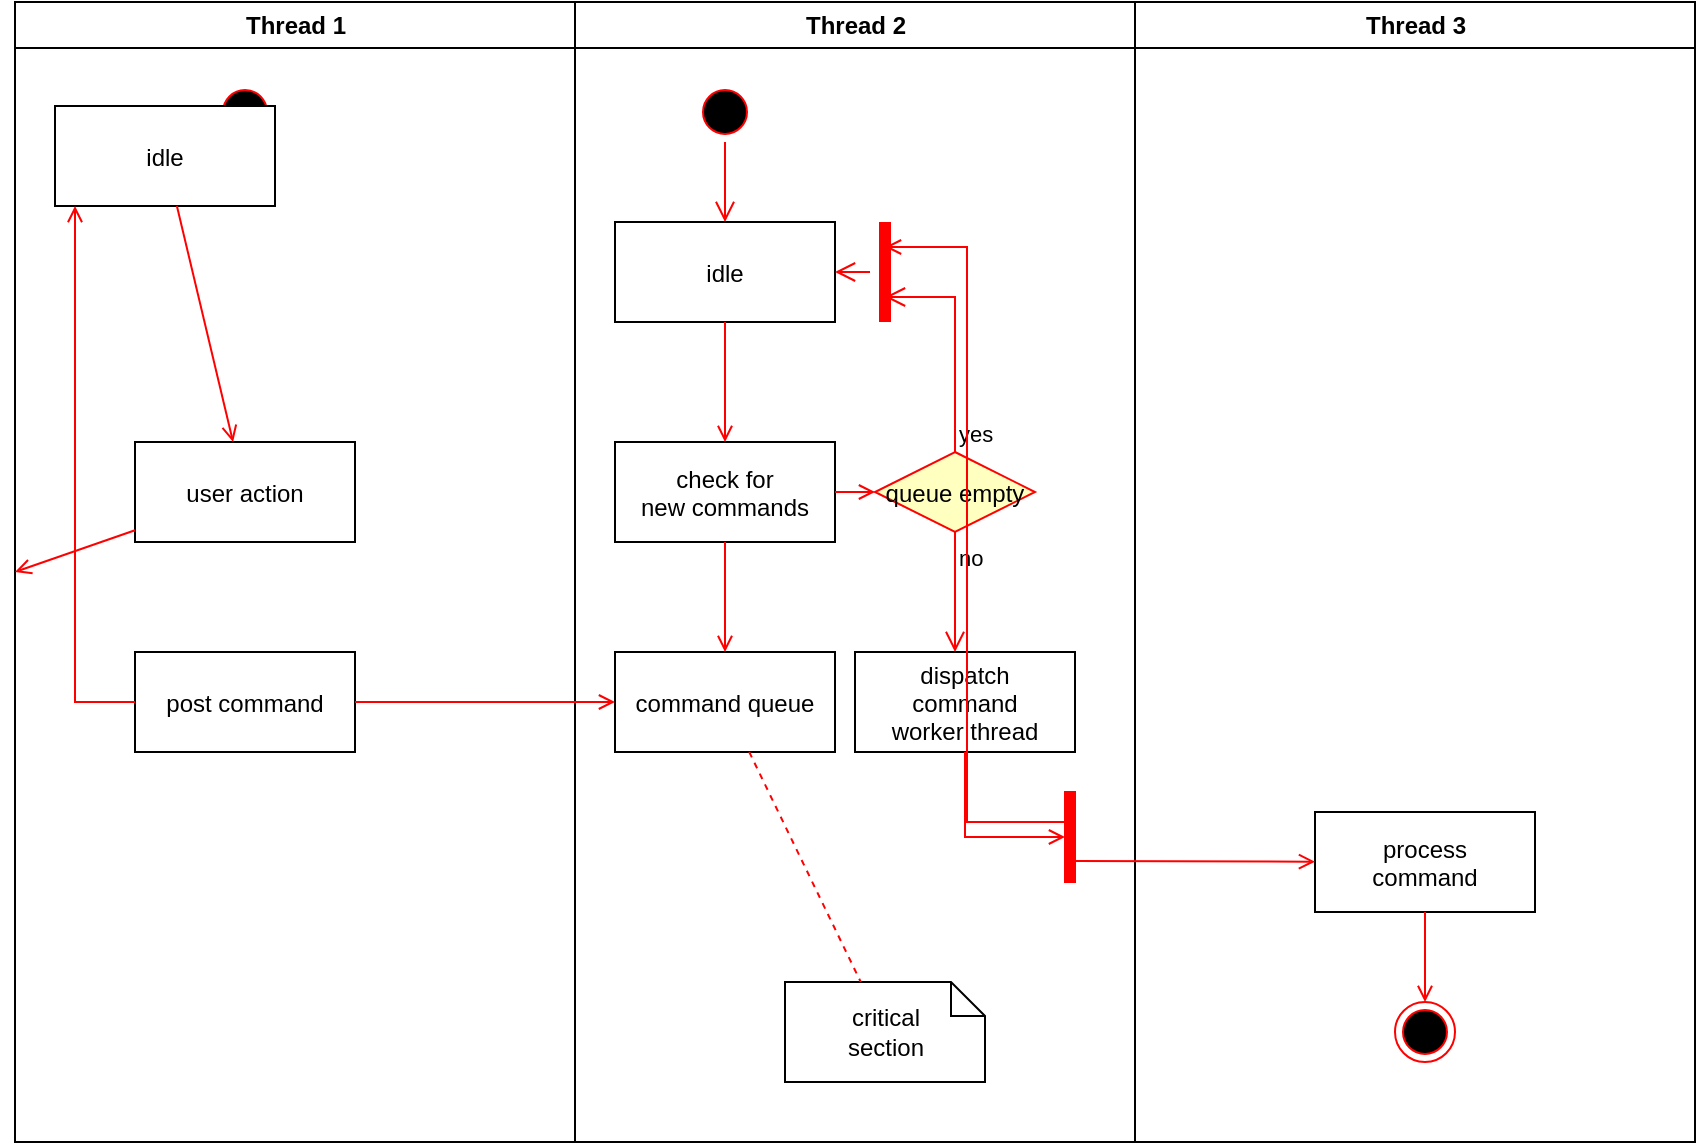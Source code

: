 <mxfile version="14.2.7" type="github" pages="6">
  <diagram name="Page-1" id="e7e014a7-5840-1c2e-5031-d8a46d1fe8dd">
    <mxGraphModel dx="1298" dy="811" grid="1" gridSize="10" guides="1" tooltips="1" connect="1" arrows="1" fold="1" page="1" pageScale="1" pageWidth="1169" pageHeight="826" background="#ffffff" math="0" shadow="0">
      <root>
        <mxCell id="0" />
        <mxCell id="1" parent="0" />
        <mxCell id="2" value="Thread 1" style="swimlane;whiteSpace=wrap" parent="1" vertex="1">
          <mxGeometry x="164.5" y="128" width="280" height="570" as="geometry" />
        </mxCell>
        <mxCell id="5" value="" style="ellipse;shape=startState;fillColor=#000000;strokeColor=#ff0000;" parent="2" vertex="1">
          <mxGeometry x="100" y="40" width="30" height="30" as="geometry" />
        </mxCell>
        <mxCell id="6" value="" style="edgeStyle=elbowEdgeStyle;elbow=horizontal;verticalAlign=bottom;endArrow=open;endSize=8;strokeColor=#FF0000;endFill=1;rounded=0" parent="2" source="5" target="7" edge="1">
          <mxGeometry x="100" y="40" as="geometry">
            <mxPoint x="115" y="110" as="targetPoint" />
          </mxGeometry>
        </mxCell>
        <mxCell id="7" value="idle" style="" parent="2" vertex="1">
          <mxGeometry x="20" y="52" width="110" height="50" as="geometry" />
        </mxCell>
        <mxCell id="8" value="user action" style="" parent="2" vertex="1">
          <mxGeometry x="60" y="220" width="110" height="50" as="geometry" />
        </mxCell>
        <mxCell id="9" value="" style="endArrow=open;strokeColor=#FF0000;endFill=1;rounded=0" parent="2" source="7" target="8" edge="1">
          <mxGeometry relative="1" as="geometry" />
        </mxCell>
        <mxCell id="10" value="post command" style="" parent="2" vertex="1">
          <mxGeometry x="60" y="325" width="110" height="50" as="geometry" />
        </mxCell>
        <mxCell id="11" value="" style="endArrow=open;strokeColor=#FF0000;endFill=1;rounded=0;entryX=0;entryY=0.5;entryDx=0;entryDy=0;" parent="2" source="8" target="2" edge="1">
          <mxGeometry relative="1" as="geometry" />
        </mxCell>
        <mxCell id="12" value="" style="edgeStyle=elbowEdgeStyle;elbow=horizontal;strokeColor=#FF0000;endArrow=open;endFill=1;rounded=0" parent="2" source="10" target="7" edge="1">
          <mxGeometry width="100" height="100" relative="1" as="geometry">
            <mxPoint x="160" y="290" as="sourcePoint" />
            <mxPoint x="260" y="190" as="targetPoint" />
            <Array as="points">
              <mxPoint x="30" y="250" />
            </Array>
          </mxGeometry>
        </mxCell>
        <mxCell id="3" value="Thread 2" style="swimlane;whiteSpace=wrap" parent="1" vertex="1">
          <mxGeometry x="444.5" y="128" width="280" height="570" as="geometry" />
        </mxCell>
        <mxCell id="13" value="" style="ellipse;shape=startState;fillColor=#000000;strokeColor=#ff0000;" parent="3" vertex="1">
          <mxGeometry x="60" y="40" width="30" height="30" as="geometry" />
        </mxCell>
        <mxCell id="14" value="" style="edgeStyle=elbowEdgeStyle;elbow=horizontal;verticalAlign=bottom;endArrow=open;endSize=8;strokeColor=#FF0000;endFill=1;rounded=0" parent="3" source="13" target="15" edge="1">
          <mxGeometry x="40" y="20" as="geometry">
            <mxPoint x="55" y="90" as="targetPoint" />
          </mxGeometry>
        </mxCell>
        <mxCell id="15" value="idle" style="" parent="3" vertex="1">
          <mxGeometry x="20" y="110" width="110" height="50" as="geometry" />
        </mxCell>
        <mxCell id="16" value="check for &#xa;new commands" style="" parent="3" vertex="1">
          <mxGeometry x="20" y="220" width="110" height="50" as="geometry" />
        </mxCell>
        <mxCell id="17" value="" style="endArrow=open;strokeColor=#FF0000;endFill=1;rounded=0" parent="3" source="15" target="16" edge="1">
          <mxGeometry relative="1" as="geometry" />
        </mxCell>
        <mxCell id="18" value="command queue" style="" parent="3" vertex="1">
          <mxGeometry x="20" y="325" width="110" height="50" as="geometry" />
        </mxCell>
        <mxCell id="19" value="" style="endArrow=open;strokeColor=#FF0000;endFill=1;rounded=0" parent="3" source="16" target="18" edge="1">
          <mxGeometry relative="1" as="geometry" />
        </mxCell>
        <mxCell id="21" value="queue empty" style="rhombus;fillColor=#ffffc0;strokeColor=#ff0000;" parent="3" vertex="1">
          <mxGeometry x="150" y="225" width="80" height="40" as="geometry" />
        </mxCell>
        <mxCell id="22" value="yes" style="edgeStyle=elbowEdgeStyle;elbow=horizontal;align=left;verticalAlign=bottom;endArrow=open;endSize=8;strokeColor=#FF0000;exitX=0.5;exitY=0;endFill=1;rounded=0;entryX=0.75;entryY=0.5;entryPerimeter=0" parent="3" source="21" target="25" edge="1">
          <mxGeometry x="-1" relative="1" as="geometry">
            <mxPoint x="160" y="150" as="targetPoint" />
            <Array as="points">
              <mxPoint x="190" y="180" />
            </Array>
          </mxGeometry>
        </mxCell>
        <mxCell id="23" value="no" style="edgeStyle=elbowEdgeStyle;elbow=horizontal;align=left;verticalAlign=top;endArrow=open;endSize=8;strokeColor=#FF0000;endFill=1;rounded=0" parent="3" source="21" target="30" edge="1">
          <mxGeometry x="-1" relative="1" as="geometry">
            <mxPoint x="190" y="305" as="targetPoint" />
          </mxGeometry>
        </mxCell>
        <mxCell id="24" value="" style="endArrow=open;strokeColor=#FF0000;endFill=1;rounded=0" parent="3" source="16" target="21" edge="1">
          <mxGeometry relative="1" as="geometry" />
        </mxCell>
        <mxCell id="25" value="" style="shape=line;strokeWidth=6;strokeColor=#ff0000;rotation=90" parent="3" vertex="1">
          <mxGeometry x="130" y="127.5" width="50" height="15" as="geometry" />
        </mxCell>
        <mxCell id="26" value="" style="edgeStyle=elbowEdgeStyle;elbow=horizontal;verticalAlign=bottom;endArrow=open;endSize=8;strokeColor=#FF0000;endFill=1;rounded=0" parent="3" source="25" target="15" edge="1">
          <mxGeometry x="130" y="90" as="geometry">
            <mxPoint x="230" y="140" as="targetPoint" />
          </mxGeometry>
        </mxCell>
        <mxCell id="30" value="dispatch&#xa;command&#xa;worker thread" style="" parent="3" vertex="1">
          <mxGeometry x="140" y="325" width="110" height="50" as="geometry" />
        </mxCell>
        <mxCell id="31" value="critical&#xa;section" style="shape=note;whiteSpace=wrap;size=17" parent="3" vertex="1">
          <mxGeometry x="105" y="490" width="100" height="50" as="geometry" />
        </mxCell>
        <mxCell id="32" value="" style="endArrow=none;strokeColor=#FF0000;endFill=0;rounded=0;dashed=1" parent="3" source="18" target="31" edge="1">
          <mxGeometry relative="1" as="geometry" />
        </mxCell>
        <mxCell id="34" value="" style="whiteSpace=wrap;strokeColor=#FF0000;fillColor=#FF0000" parent="3" vertex="1">
          <mxGeometry x="245" y="395" width="5" height="45" as="geometry" />
        </mxCell>
        <mxCell id="41" value="" style="edgeStyle=elbowEdgeStyle;elbow=horizontal;entryX=0;entryY=0.5;strokeColor=#FF0000;endArrow=open;endFill=1;rounded=0" parent="3" source="30" target="34" edge="1">
          <mxGeometry width="100" height="100" relative="1" as="geometry">
            <mxPoint x="60" y="480" as="sourcePoint" />
            <mxPoint x="160" y="380" as="targetPoint" />
            <Array as="points">
              <mxPoint x="195" y="400" />
            </Array>
          </mxGeometry>
        </mxCell>
        <mxCell id="4" value="Thread 3" style="swimlane;whiteSpace=wrap" parent="1" vertex="1">
          <mxGeometry x="724.5" y="128" width="280" height="570" as="geometry" />
        </mxCell>
        <mxCell id="33" value="process&#xa;command" style="" parent="4" vertex="1">
          <mxGeometry x="90" y="405" width="110" height="50" as="geometry" />
        </mxCell>
        <mxCell id="35" value="" style="edgeStyle=elbowEdgeStyle;elbow=horizontal;strokeColor=#FF0000;endArrow=open;endFill=1;rounded=0;entryX=0.25;entryY=0.5;entryPerimeter=0" parent="4" target="25" edge="1">
          <mxGeometry width="100" height="100" relative="1" as="geometry">
            <mxPoint x="-30" y="410" as="sourcePoint" />
            <mxPoint x="-120" y="120" as="targetPoint" />
            <Array as="points">
              <mxPoint x="-84" y="42" />
              <mxPoint x="-54" y="22" />
              <mxPoint x="-14" y="22" />
              <mxPoint x="-10" y="135" />
            </Array>
          </mxGeometry>
        </mxCell>
        <mxCell id="37" value="" style="edgeStyle=none;strokeColor=#FF0000;endArrow=open;endFill=1;rounded=0" parent="4" target="33" edge="1">
          <mxGeometry width="100" height="100" relative="1" as="geometry">
            <mxPoint x="-30" y="429.5" as="sourcePoint" />
            <mxPoint x="90" y="429.5" as="targetPoint" />
          </mxGeometry>
        </mxCell>
        <mxCell id="38" value="" style="ellipse;shape=endState;fillColor=#000000;strokeColor=#ff0000" parent="4" vertex="1">
          <mxGeometry x="130" y="500" width="30" height="30" as="geometry" />
        </mxCell>
        <mxCell id="39" value="" style="endArrow=open;strokeColor=#FF0000;endFill=1;rounded=0" parent="4" source="33" target="38" edge="1">
          <mxGeometry relative="1" as="geometry" />
        </mxCell>
        <mxCell id="20" value="" style="endArrow=open;strokeColor=#FF0000;endFill=1;rounded=0" parent="1" source="10" target="18" edge="1">
          <mxGeometry relative="1" as="geometry" />
        </mxCell>
      </root>
    </mxGraphModel>
  </diagram>
  <diagram id="mNz826o0Q67YgkhWVDz2" name="定价">
    <mxGraphModel dx="2125" dy="845" grid="1" gridSize="10" guides="1" tooltips="1" connect="1" arrows="1" fold="1" page="1" pageScale="1" pageWidth="827" pageHeight="1169" math="0" shadow="0">
      <root>
        <mxCell id="ovpOvXf2dYJGmK6ugGUw-0" />
        <mxCell id="ovpOvXf2dYJGmK6ugGUw-1" parent="ovpOvXf2dYJGmK6ugGUw-0" />
        <mxCell id="ovpOvXf2dYJGmK6ugGUw-10" value="" style="edgeStyle=orthogonalEdgeStyle;rounded=0;orthogonalLoop=1;jettySize=auto;html=1;" parent="ovpOvXf2dYJGmK6ugGUw-1" source="ovpOvXf2dYJGmK6ugGUw-6" target="ovpOvXf2dYJGmK6ugGUw-9" edge="1">
          <mxGeometry relative="1" as="geometry" />
        </mxCell>
        <mxCell id="ovpOvXf2dYJGmK6ugGUw-18" value="" style="edgeStyle=orthogonalEdgeStyle;rounded=0;orthogonalLoop=1;jettySize=auto;html=1;" parent="ovpOvXf2dYJGmK6ugGUw-1" source="ovpOvXf2dYJGmK6ugGUw-6" target="ovpOvXf2dYJGmK6ugGUw-17" edge="1">
          <mxGeometry relative="1" as="geometry" />
        </mxCell>
        <mxCell id="ovpOvXf2dYJGmK6ugGUw-6" value="分组渠道" style="whiteSpace=wrap;html=1;" parent="ovpOvXf2dYJGmK6ugGUw-1" vertex="1">
          <mxGeometry x="100" y="200" width="110" height="60" as="geometry" />
        </mxCell>
        <mxCell id="ovpOvXf2dYJGmK6ugGUw-12" value="" style="edgeStyle=orthogonalEdgeStyle;rounded=0;orthogonalLoop=1;jettySize=auto;html=1;" parent="ovpOvXf2dYJGmK6ugGUw-1" source="ovpOvXf2dYJGmK6ugGUw-9" target="ovpOvXf2dYJGmK6ugGUw-11" edge="1">
          <mxGeometry relative="1" as="geometry" />
        </mxCell>
        <mxCell id="ovpOvXf2dYJGmK6ugGUw-16" value="" style="edgeStyle=orthogonalEdgeStyle;rounded=0;orthogonalLoop=1;jettySize=auto;html=1;" parent="ovpOvXf2dYJGmK6ugGUw-1" source="ovpOvXf2dYJGmK6ugGUw-9" target="ovpOvXf2dYJGmK6ugGUw-15" edge="1">
          <mxGeometry relative="1" as="geometry" />
        </mxCell>
        <mxCell id="ovpOvXf2dYJGmK6ugGUw-9" value="表关系" style="whiteSpace=wrap;html=1;" parent="ovpOvXf2dYJGmK6ugGUw-1" vertex="1">
          <mxGeometry x="285" y="200" width="120" height="60" as="geometry" />
        </mxCell>
        <mxCell id="ovpOvXf2dYJGmK6ugGUw-14" value="" style="edgeStyle=orthogonalEdgeStyle;rounded=0;orthogonalLoop=1;jettySize=auto;html=1;" parent="ovpOvXf2dYJGmK6ugGUw-1" source="ovpOvXf2dYJGmK6ugGUw-11" target="ovpOvXf2dYJGmK6ugGUw-13" edge="1">
          <mxGeometry relative="1" as="geometry" />
        </mxCell>
        <mxCell id="ovpOvXf2dYJGmK6ugGUw-11" value="分组油站" style="whiteSpace=wrap;html=1;" parent="ovpOvXf2dYJGmK6ugGUw-1" vertex="1">
          <mxGeometry x="485" y="200" width="120" height="60" as="geometry" />
        </mxCell>
        <mxCell id="ovpOvXf2dYJGmK6ugGUw-13" value="油站" style="whiteSpace=wrap;html=1;" parent="ovpOvXf2dYJGmK6ugGUw-1" vertex="1">
          <mxGeometry x="485" y="340" width="120" height="60" as="geometry" />
        </mxCell>
        <mxCell id="ovpOvXf2dYJGmK6ugGUw-15" value="规则" style="whiteSpace=wrap;html=1;" parent="ovpOvXf2dYJGmK6ugGUw-1" vertex="1">
          <mxGeometry x="285" y="340" width="120" height="60" as="geometry" />
        </mxCell>
        <mxCell id="ovpOvXf2dYJGmK6ugGUw-17" value="渠道" style="whiteSpace=wrap;html=1;" parent="ovpOvXf2dYJGmK6ugGUw-1" vertex="1">
          <mxGeometry x="95" y="340" width="120" height="60" as="geometry" />
        </mxCell>
        <mxCell id="ovpOvXf2dYJGmK6ugGUw-19" value="*" style="text;html=1;resizable=0;autosize=1;align=center;verticalAlign=middle;points=[];fillColor=none;strokeColor=none;rounded=0;" parent="ovpOvXf2dYJGmK6ugGUw-1" vertex="1">
          <mxGeometry x="550" y="320" width="20" height="20" as="geometry" />
        </mxCell>
        <mxCell id="ovpOvXf2dYJGmK6ugGUw-20" value="一个油站对应多个油站分组&lt;br&gt;一个油站分组有多条关系表&lt;br&gt;一条关系有一个渠道分组&lt;br&gt;一个渠道分组有多个渠道" style="text;html=1;resizable=0;autosize=1;align=center;verticalAlign=middle;points=[];fillColor=none;strokeColor=none;rounded=0;" parent="ovpOvXf2dYJGmK6ugGUw-1" vertex="1">
          <mxGeometry x="740" y="210" width="160" height="60" as="geometry" />
        </mxCell>
        <mxCell id="ovpOvXf2dYJGmK6ugGUw-22" value="一个渠道对应多个渠道分组&lt;br&gt;一个渠道分组对应多条关系表&lt;br&gt;一个关系表对应一条油站分组&lt;br&gt;一个关系表对应一个规则&lt;br&gt;一个油站分组对应多个油站" style="text;html=1;resizable=0;autosize=1;align=center;verticalAlign=middle;points=[];fillColor=none;strokeColor=none;rounded=0;" parent="ovpOvXf2dYJGmK6ugGUw-1" vertex="1">
          <mxGeometry x="740" y="110" width="170" height="80" as="geometry" />
        </mxCell>
        <mxCell id="ovpOvXf2dYJGmK6ugGUw-23" value="查询条件是：油站、油号、渠道" style="text;html=1;resizable=0;autosize=1;align=center;verticalAlign=middle;points=[];fillColor=none;strokeColor=none;rounded=0;" parent="ovpOvXf2dYJGmK6ugGUw-1" vertex="1">
          <mxGeometry x="960" y="130" width="180" height="20" as="geometry" />
        </mxCell>
        <mxCell id="ovpOvXf2dYJGmK6ugGUw-24" value="场景一：&lt;br&gt;1、油站G10从油站分组GG1调换到了新的油站组GG2&lt;br&gt;2、PGGR1和PGGR2对应的关系表不变&lt;br&gt;3、对应渠道分组不变&lt;br&gt;4、规则不变&lt;br&gt;&lt;b&gt;&lt;font color=&quot;#ff0000&quot;&gt;结论&lt;br&gt;1、只有渠道P20、P21 中的油站G10的油站价格修改，规则从R1修改为R2&lt;br&gt;2、渠道P10、P11中的油站G10的价格修改，从规则R1修改为默认分组&lt;br&gt;&lt;/font&gt;&lt;/b&gt;" style="text;html=1;resizable=0;autosize=1;align=center;verticalAlign=middle;points=[];fillColor=none;strokeColor=none;rounded=0;" parent="ovpOvXf2dYJGmK6ugGUw-1" vertex="1">
          <mxGeometry x="749" y="800" width="410" height="120" as="geometry" />
        </mxCell>
        <mxCell id="ovpOvXf2dYJGmK6ugGUw-25" value="场景二：&lt;br&gt;1、渠道P10从油站分组PG1调换到了新的油站组PG2&lt;br&gt;2、PGGR1和PGGR2对应的关系表不变&lt;br&gt;3、渠道分组内的渠道不变更&lt;br&gt;4、规则不变&lt;br&gt;&lt;b&gt;&lt;font color=&quot;#ff0000&quot;&gt;结论&lt;br&gt;1、只有渠道P10 中的所有油站的价格修改，规则从R1修改为R2&lt;/font&gt;&lt;/b&gt;" style="text;html=1;resizable=0;autosize=1;align=center;verticalAlign=middle;points=[];fillColor=none;strokeColor=none;rounded=0;" parent="ovpOvXf2dYJGmK6ugGUw-1" vertex="1">
          <mxGeometry x="759" y="1370" width="350" height="100" as="geometry" />
        </mxCell>
        <mxCell id="wvT2h1LoZmOV1-2B5Tmp-0" value="" style="edgeStyle=orthogonalEdgeStyle;rounded=0;orthogonalLoop=1;jettySize=auto;html=1;" edge="1" parent="ovpOvXf2dYJGmK6ugGUw-1" source="wvT2h1LoZmOV1-2B5Tmp-2" target="wvT2h1LoZmOV1-2B5Tmp-5">
          <mxGeometry relative="1" as="geometry" />
        </mxCell>
        <mxCell id="wvT2h1LoZmOV1-2B5Tmp-1" value="" style="edgeStyle=orthogonalEdgeStyle;rounded=0;orthogonalLoop=1;jettySize=auto;html=1;" edge="1" parent="ovpOvXf2dYJGmK6ugGUw-1" source="wvT2h1LoZmOV1-2B5Tmp-2" target="wvT2h1LoZmOV1-2B5Tmp-10">
          <mxGeometry relative="1" as="geometry" />
        </mxCell>
        <mxCell id="wvT2h1LoZmOV1-2B5Tmp-27" style="edgeStyle=orthogonalEdgeStyle;rounded=0;orthogonalLoop=1;jettySize=auto;html=1;exitX=0.5;exitY=1;exitDx=0;exitDy=0;entryX=0.5;entryY=0;entryDx=0;entryDy=0;" edge="1" parent="ovpOvXf2dYJGmK6ugGUw-1" source="wvT2h1LoZmOV1-2B5Tmp-2" target="wvT2h1LoZmOV1-2B5Tmp-26">
          <mxGeometry relative="1" as="geometry" />
        </mxCell>
        <mxCell id="wvT2h1LoZmOV1-2B5Tmp-2" value="分组渠道PG1" style="whiteSpace=wrap;html=1;" vertex="1" parent="ovpOvXf2dYJGmK6ugGUw-1">
          <mxGeometry x="85" y="540" width="110" height="60" as="geometry" />
        </mxCell>
        <mxCell id="wvT2h1LoZmOV1-2B5Tmp-4" value="" style="edgeStyle=orthogonalEdgeStyle;rounded=0;orthogonalLoop=1;jettySize=auto;html=1;" edge="1" parent="ovpOvXf2dYJGmK6ugGUw-1" source="wvT2h1LoZmOV1-2B5Tmp-5" target="wvT2h1LoZmOV1-2B5Tmp-9">
          <mxGeometry relative="1" as="geometry" />
        </mxCell>
        <mxCell id="wvT2h1LoZmOV1-2B5Tmp-287" style="edgeStyle=orthogonalEdgeStyle;rounded=0;orthogonalLoop=1;jettySize=auto;html=1;exitX=1;exitY=0.5;exitDx=0;exitDy=0;" edge="1" parent="ovpOvXf2dYJGmK6ugGUw-1" source="wvT2h1LoZmOV1-2B5Tmp-5" target="wvT2h1LoZmOV1-2B5Tmp-8">
          <mxGeometry relative="1" as="geometry" />
        </mxCell>
        <mxCell id="wvT2h1LoZmOV1-2B5Tmp-5" value="表关系PGGR1" style="whiteSpace=wrap;html=1;" vertex="1" parent="ovpOvXf2dYJGmK6ugGUw-1">
          <mxGeometry x="330" y="540" width="120" height="60" as="geometry" />
        </mxCell>
        <mxCell id="wvT2h1LoZmOV1-2B5Tmp-8" value="油站G10" style="whiteSpace=wrap;html=1;" vertex="1" parent="ovpOvXf2dYJGmK6ugGUw-1">
          <mxGeometry x="560" y="540" width="120" height="60" as="geometry" />
        </mxCell>
        <mxCell id="wvT2h1LoZmOV1-2B5Tmp-9" value="规则R1" style="whiteSpace=wrap;html=1;" vertex="1" parent="ovpOvXf2dYJGmK6ugGUw-1">
          <mxGeometry x="330" y="680" width="120" height="60" as="geometry" />
        </mxCell>
        <mxCell id="wvT2h1LoZmOV1-2B5Tmp-10" value="渠道P10" style="whiteSpace=wrap;html=1;" vertex="1" parent="ovpOvXf2dYJGmK6ugGUw-1">
          <mxGeometry x="10" y="680" width="120" height="60" as="geometry" />
        </mxCell>
        <mxCell id="wvT2h1LoZmOV1-2B5Tmp-11" value="*" style="text;html=1;resizable=0;autosize=1;align=center;verticalAlign=middle;points=[];fillColor=none;strokeColor=none;rounded=0;" vertex="1" parent="ovpOvXf2dYJGmK6ugGUw-1">
          <mxGeometry x="585" y="660" width="20" height="20" as="geometry" />
        </mxCell>
        <mxCell id="wvT2h1LoZmOV1-2B5Tmp-12" value="" style="edgeStyle=orthogonalEdgeStyle;rounded=0;orthogonalLoop=1;jettySize=auto;html=1;" edge="1" parent="ovpOvXf2dYJGmK6ugGUw-1" source="wvT2h1LoZmOV1-2B5Tmp-14" target="wvT2h1LoZmOV1-2B5Tmp-17">
          <mxGeometry relative="1" as="geometry" />
        </mxCell>
        <mxCell id="wvT2h1LoZmOV1-2B5Tmp-13" value="" style="edgeStyle=orthogonalEdgeStyle;rounded=0;orthogonalLoop=1;jettySize=auto;html=1;" edge="1" parent="ovpOvXf2dYJGmK6ugGUw-1" source="wvT2h1LoZmOV1-2B5Tmp-14" target="wvT2h1LoZmOV1-2B5Tmp-22">
          <mxGeometry relative="1" as="geometry" />
        </mxCell>
        <mxCell id="wvT2h1LoZmOV1-2B5Tmp-14" value="分组渠道" style="whiteSpace=wrap;html=1;" vertex="1" parent="ovpOvXf2dYJGmK6ugGUw-1">
          <mxGeometry x="120" y="220" width="110" height="60" as="geometry" />
        </mxCell>
        <mxCell id="wvT2h1LoZmOV1-2B5Tmp-15" value="" style="edgeStyle=orthogonalEdgeStyle;rounded=0;orthogonalLoop=1;jettySize=auto;html=1;" edge="1" parent="ovpOvXf2dYJGmK6ugGUw-1" source="wvT2h1LoZmOV1-2B5Tmp-17" target="wvT2h1LoZmOV1-2B5Tmp-19">
          <mxGeometry relative="1" as="geometry" />
        </mxCell>
        <mxCell id="wvT2h1LoZmOV1-2B5Tmp-16" value="" style="edgeStyle=orthogonalEdgeStyle;rounded=0;orthogonalLoop=1;jettySize=auto;html=1;" edge="1" parent="ovpOvXf2dYJGmK6ugGUw-1" source="wvT2h1LoZmOV1-2B5Tmp-17" target="wvT2h1LoZmOV1-2B5Tmp-21">
          <mxGeometry relative="1" as="geometry" />
        </mxCell>
        <mxCell id="wvT2h1LoZmOV1-2B5Tmp-17" value="表关系" style="whiteSpace=wrap;html=1;" vertex="1" parent="ovpOvXf2dYJGmK6ugGUw-1">
          <mxGeometry x="305" y="220" width="120" height="60" as="geometry" />
        </mxCell>
        <mxCell id="wvT2h1LoZmOV1-2B5Tmp-18" value="" style="edgeStyle=orthogonalEdgeStyle;rounded=0;orthogonalLoop=1;jettySize=auto;html=1;" edge="1" parent="ovpOvXf2dYJGmK6ugGUw-1" source="wvT2h1LoZmOV1-2B5Tmp-19" target="wvT2h1LoZmOV1-2B5Tmp-20">
          <mxGeometry relative="1" as="geometry" />
        </mxCell>
        <mxCell id="wvT2h1LoZmOV1-2B5Tmp-19" value="分组油站" style="whiteSpace=wrap;html=1;" vertex="1" parent="ovpOvXf2dYJGmK6ugGUw-1">
          <mxGeometry x="505" y="220" width="120" height="60" as="geometry" />
        </mxCell>
        <mxCell id="wvT2h1LoZmOV1-2B5Tmp-20" value="油站" style="whiteSpace=wrap;html=1;" vertex="1" parent="ovpOvXf2dYJGmK6ugGUw-1">
          <mxGeometry x="505" y="360" width="120" height="60" as="geometry" />
        </mxCell>
        <mxCell id="wvT2h1LoZmOV1-2B5Tmp-21" value="规则" style="whiteSpace=wrap;html=1;" vertex="1" parent="ovpOvXf2dYJGmK6ugGUw-1">
          <mxGeometry x="305" y="360" width="120" height="60" as="geometry" />
        </mxCell>
        <mxCell id="wvT2h1LoZmOV1-2B5Tmp-22" value="渠道" style="whiteSpace=wrap;html=1;" vertex="1" parent="ovpOvXf2dYJGmK6ugGUw-1">
          <mxGeometry x="115" y="360" width="120" height="60" as="geometry" />
        </mxCell>
        <mxCell id="wvT2h1LoZmOV1-2B5Tmp-23" value="*" style="text;html=1;resizable=0;autosize=1;align=center;verticalAlign=middle;points=[];fillColor=none;strokeColor=none;rounded=0;" vertex="1" parent="ovpOvXf2dYJGmK6ugGUw-1">
          <mxGeometry x="570" y="340" width="20" height="20" as="geometry" />
        </mxCell>
        <mxCell id="wvT2h1LoZmOV1-2B5Tmp-26" value="渠道P11" style="whiteSpace=wrap;html=1;" vertex="1" parent="ovpOvXf2dYJGmK6ugGUw-1">
          <mxGeometry x="160" y="680" width="120" height="60" as="geometry" />
        </mxCell>
        <mxCell id="wvT2h1LoZmOV1-2B5Tmp-44" value="" style="edgeStyle=orthogonalEdgeStyle;rounded=0;orthogonalLoop=1;jettySize=auto;html=1;" edge="1" parent="ovpOvXf2dYJGmK6ugGUw-1" source="wvT2h1LoZmOV1-2B5Tmp-47" target="wvT2h1LoZmOV1-2B5Tmp-50">
          <mxGeometry relative="1" as="geometry" />
        </mxCell>
        <mxCell id="wvT2h1LoZmOV1-2B5Tmp-45" value="" style="edgeStyle=orthogonalEdgeStyle;rounded=0;orthogonalLoop=1;jettySize=auto;html=1;" edge="1" parent="ovpOvXf2dYJGmK6ugGUw-1" source="wvT2h1LoZmOV1-2B5Tmp-47" target="wvT2h1LoZmOV1-2B5Tmp-56">
          <mxGeometry relative="1" as="geometry" />
        </mxCell>
        <mxCell id="wvT2h1LoZmOV1-2B5Tmp-46" style="edgeStyle=orthogonalEdgeStyle;rounded=0;orthogonalLoop=1;jettySize=auto;html=1;exitX=0.5;exitY=1;exitDx=0;exitDy=0;entryX=0.5;entryY=0;entryDx=0;entryDy=0;" edge="1" parent="ovpOvXf2dYJGmK6ugGUw-1" source="wvT2h1LoZmOV1-2B5Tmp-47" target="wvT2h1LoZmOV1-2B5Tmp-59">
          <mxGeometry relative="1" as="geometry" />
        </mxCell>
        <mxCell id="wvT2h1LoZmOV1-2B5Tmp-47" value="分组渠道PG1" style="whiteSpace=wrap;html=1;" vertex="1" parent="ovpOvXf2dYJGmK6ugGUw-1">
          <mxGeometry x="1215" y="540" width="110" height="60" as="geometry" />
        </mxCell>
        <mxCell id="wvT2h1LoZmOV1-2B5Tmp-48" value="" style="edgeStyle=orthogonalEdgeStyle;rounded=0;orthogonalLoop=1;jettySize=auto;html=1;" edge="1" parent="ovpOvXf2dYJGmK6ugGUw-1" source="wvT2h1LoZmOV1-2B5Tmp-50" target="wvT2h1LoZmOV1-2B5Tmp-53">
          <mxGeometry relative="1" as="geometry" />
        </mxCell>
        <mxCell id="wvT2h1LoZmOV1-2B5Tmp-49" value="" style="edgeStyle=orthogonalEdgeStyle;rounded=0;orthogonalLoop=1;jettySize=auto;html=1;" edge="1" parent="ovpOvXf2dYJGmK6ugGUw-1" source="wvT2h1LoZmOV1-2B5Tmp-50" target="wvT2h1LoZmOV1-2B5Tmp-55">
          <mxGeometry relative="1" as="geometry" />
        </mxCell>
        <mxCell id="wvT2h1LoZmOV1-2B5Tmp-50" value="表关系PGGR1" style="whiteSpace=wrap;html=1;" vertex="1" parent="ovpOvXf2dYJGmK6ugGUw-1">
          <mxGeometry x="1460" y="540" width="120" height="60" as="geometry" />
        </mxCell>
        <mxCell id="wvT2h1LoZmOV1-2B5Tmp-51" value="" style="edgeStyle=orthogonalEdgeStyle;rounded=0;orthogonalLoop=1;jettySize=auto;html=1;" edge="1" parent="ovpOvXf2dYJGmK6ugGUw-1" source="wvT2h1LoZmOV1-2B5Tmp-53" target="wvT2h1LoZmOV1-2B5Tmp-54">
          <mxGeometry relative="1" as="geometry" />
        </mxCell>
        <mxCell id="wvT2h1LoZmOV1-2B5Tmp-52" style="edgeStyle=orthogonalEdgeStyle;rounded=0;orthogonalLoop=1;jettySize=auto;html=1;exitX=0.5;exitY=1;exitDx=0;exitDy=0;" edge="1" parent="ovpOvXf2dYJGmK6ugGUw-1" source="wvT2h1LoZmOV1-2B5Tmp-53" target="wvT2h1LoZmOV1-2B5Tmp-58">
          <mxGeometry relative="1" as="geometry" />
        </mxCell>
        <mxCell id="wvT2h1LoZmOV1-2B5Tmp-53" value="分组油站GG1" style="whiteSpace=wrap;html=1;" vertex="1" parent="ovpOvXf2dYJGmK6ugGUw-1">
          <mxGeometry x="1730" y="540" width="120" height="60" as="geometry" />
        </mxCell>
        <mxCell id="wvT2h1LoZmOV1-2B5Tmp-54" value="油站G10" style="whiteSpace=wrap;html=1;dashed=1;fillColor=#f8cecc;strokeColor=#b85450;" vertex="1" parent="ovpOvXf2dYJGmK6ugGUw-1">
          <mxGeometry x="1650" y="680" width="120" height="60" as="geometry" />
        </mxCell>
        <mxCell id="wvT2h1LoZmOV1-2B5Tmp-55" value="规则R1" style="whiteSpace=wrap;html=1;" vertex="1" parent="ovpOvXf2dYJGmK6ugGUw-1">
          <mxGeometry x="1460" y="680" width="120" height="60" as="geometry" />
        </mxCell>
        <mxCell id="wvT2h1LoZmOV1-2B5Tmp-56" value="渠道P10" style="whiteSpace=wrap;html=1;" vertex="1" parent="ovpOvXf2dYJGmK6ugGUw-1">
          <mxGeometry x="1140" y="680" width="120" height="60" as="geometry" />
        </mxCell>
        <mxCell id="wvT2h1LoZmOV1-2B5Tmp-58" value="油站G11" style="whiteSpace=wrap;html=1;" vertex="1" parent="ovpOvXf2dYJGmK6ugGUw-1">
          <mxGeometry x="1820" y="680" width="120" height="60" as="geometry" />
        </mxCell>
        <mxCell id="wvT2h1LoZmOV1-2B5Tmp-59" value="渠道P11" style="whiteSpace=wrap;html=1;" vertex="1" parent="ovpOvXf2dYJGmK6ugGUw-1">
          <mxGeometry x="1290" y="680" width="120" height="60" as="geometry" />
        </mxCell>
        <mxCell id="wvT2h1LoZmOV1-2B5Tmp-60" value="" style="edgeStyle=orthogonalEdgeStyle;rounded=0;orthogonalLoop=1;jettySize=auto;html=1;" edge="1" parent="ovpOvXf2dYJGmK6ugGUw-1" source="wvT2h1LoZmOV1-2B5Tmp-63" target="wvT2h1LoZmOV1-2B5Tmp-66">
          <mxGeometry relative="1" as="geometry" />
        </mxCell>
        <mxCell id="wvT2h1LoZmOV1-2B5Tmp-61" value="" style="edgeStyle=orthogonalEdgeStyle;rounded=0;orthogonalLoop=1;jettySize=auto;html=1;" edge="1" parent="ovpOvXf2dYJGmK6ugGUw-1" source="wvT2h1LoZmOV1-2B5Tmp-63" target="wvT2h1LoZmOV1-2B5Tmp-72">
          <mxGeometry relative="1" as="geometry" />
        </mxCell>
        <mxCell id="wvT2h1LoZmOV1-2B5Tmp-62" style="edgeStyle=orthogonalEdgeStyle;rounded=0;orthogonalLoop=1;jettySize=auto;html=1;exitX=0.5;exitY=1;exitDx=0;exitDy=0;entryX=0.5;entryY=0;entryDx=0;entryDy=0;" edge="1" parent="ovpOvXf2dYJGmK6ugGUw-1" source="wvT2h1LoZmOV1-2B5Tmp-63" target="wvT2h1LoZmOV1-2B5Tmp-75">
          <mxGeometry relative="1" as="geometry" />
        </mxCell>
        <mxCell id="wvT2h1LoZmOV1-2B5Tmp-63" value="分组渠道PG2" style="whiteSpace=wrap;html=1;" vertex="1" parent="ovpOvXf2dYJGmK6ugGUw-1">
          <mxGeometry x="1225" y="780" width="110" height="60" as="geometry" />
        </mxCell>
        <mxCell id="wvT2h1LoZmOV1-2B5Tmp-64" value="" style="edgeStyle=orthogonalEdgeStyle;rounded=0;orthogonalLoop=1;jettySize=auto;html=1;" edge="1" parent="ovpOvXf2dYJGmK6ugGUw-1" source="wvT2h1LoZmOV1-2B5Tmp-66" target="wvT2h1LoZmOV1-2B5Tmp-69">
          <mxGeometry relative="1" as="geometry" />
        </mxCell>
        <mxCell id="wvT2h1LoZmOV1-2B5Tmp-65" value="" style="edgeStyle=orthogonalEdgeStyle;rounded=0;orthogonalLoop=1;jettySize=auto;html=1;" edge="1" parent="ovpOvXf2dYJGmK6ugGUw-1" source="wvT2h1LoZmOV1-2B5Tmp-66" target="wvT2h1LoZmOV1-2B5Tmp-71">
          <mxGeometry relative="1" as="geometry" />
        </mxCell>
        <mxCell id="wvT2h1LoZmOV1-2B5Tmp-66" value="表关系PGGR2" style="whiteSpace=wrap;html=1;" vertex="1" parent="ovpOvXf2dYJGmK6ugGUw-1">
          <mxGeometry x="1470" y="780" width="120" height="60" as="geometry" />
        </mxCell>
        <mxCell id="wvT2h1LoZmOV1-2B5Tmp-67" value="" style="edgeStyle=orthogonalEdgeStyle;rounded=0;orthogonalLoop=1;jettySize=auto;html=1;" edge="1" parent="ovpOvXf2dYJGmK6ugGUw-1" source="wvT2h1LoZmOV1-2B5Tmp-69" target="wvT2h1LoZmOV1-2B5Tmp-70">
          <mxGeometry relative="1" as="geometry" />
        </mxCell>
        <mxCell id="wvT2h1LoZmOV1-2B5Tmp-68" style="edgeStyle=orthogonalEdgeStyle;rounded=0;orthogonalLoop=1;jettySize=auto;html=1;exitX=0.5;exitY=1;exitDx=0;exitDy=0;" edge="1" parent="ovpOvXf2dYJGmK6ugGUw-1" source="wvT2h1LoZmOV1-2B5Tmp-69" target="wvT2h1LoZmOV1-2B5Tmp-74">
          <mxGeometry relative="1" as="geometry" />
        </mxCell>
        <mxCell id="wvT2h1LoZmOV1-2B5Tmp-92" style="edgeStyle=orthogonalEdgeStyle;rounded=0;orthogonalLoop=1;jettySize=auto;html=1;exitX=0.5;exitY=1;exitDx=0;exitDy=0;" edge="1" parent="ovpOvXf2dYJGmK6ugGUw-1" source="wvT2h1LoZmOV1-2B5Tmp-69">
          <mxGeometry relative="1" as="geometry">
            <mxPoint x="2060" y="920" as="targetPoint" />
          </mxGeometry>
        </mxCell>
        <mxCell id="wvT2h1LoZmOV1-2B5Tmp-69" value="分组油站GG2" style="whiteSpace=wrap;html=1;" vertex="1" parent="ovpOvXf2dYJGmK6ugGUw-1">
          <mxGeometry x="1740" y="780" width="120" height="60" as="geometry" />
        </mxCell>
        <mxCell id="wvT2h1LoZmOV1-2B5Tmp-70" value="油站G20" style="whiteSpace=wrap;html=1;" vertex="1" parent="ovpOvXf2dYJGmK6ugGUw-1">
          <mxGeometry x="1660" y="920" width="120" height="60" as="geometry" />
        </mxCell>
        <mxCell id="wvT2h1LoZmOV1-2B5Tmp-71" value="规则R2" style="whiteSpace=wrap;html=1;" vertex="1" parent="ovpOvXf2dYJGmK6ugGUw-1">
          <mxGeometry x="1470" y="920" width="120" height="60" as="geometry" />
        </mxCell>
        <mxCell id="wvT2h1LoZmOV1-2B5Tmp-72" value="渠道P20" style="whiteSpace=wrap;html=1;" vertex="1" parent="ovpOvXf2dYJGmK6ugGUw-1">
          <mxGeometry x="1151" y="920" width="120" height="60" as="geometry" />
        </mxCell>
        <mxCell id="wvT2h1LoZmOV1-2B5Tmp-73" value="*" style="text;html=1;resizable=0;autosize=1;align=center;verticalAlign=middle;points=[];fillColor=none;strokeColor=none;rounded=0;" vertex="1" parent="ovpOvXf2dYJGmK6ugGUw-1">
          <mxGeometry x="1725" y="900" width="20" height="20" as="geometry" />
        </mxCell>
        <mxCell id="wvT2h1LoZmOV1-2B5Tmp-74" value="油站G21" style="whiteSpace=wrap;html=1;" vertex="1" parent="ovpOvXf2dYJGmK6ugGUw-1">
          <mxGeometry x="1830" y="920" width="120" height="60" as="geometry" />
        </mxCell>
        <mxCell id="wvT2h1LoZmOV1-2B5Tmp-75" value="渠道P21" style="whiteSpace=wrap;html=1;" vertex="1" parent="ovpOvXf2dYJGmK6ugGUw-1">
          <mxGeometry x="1300" y="920" width="120" height="60" as="geometry" />
        </mxCell>
        <mxCell id="wvT2h1LoZmOV1-2B5Tmp-76" value="" style="edgeStyle=orthogonalEdgeStyle;rounded=0;orthogonalLoop=1;jettySize=auto;html=1;" edge="1" parent="ovpOvXf2dYJGmK6ugGUw-1" source="wvT2h1LoZmOV1-2B5Tmp-79" target="wvT2h1LoZmOV1-2B5Tmp-82">
          <mxGeometry relative="1" as="geometry" />
        </mxCell>
        <mxCell id="wvT2h1LoZmOV1-2B5Tmp-77" value="" style="edgeStyle=orthogonalEdgeStyle;rounded=0;orthogonalLoop=1;jettySize=auto;html=1;" edge="1" parent="ovpOvXf2dYJGmK6ugGUw-1" source="wvT2h1LoZmOV1-2B5Tmp-79" target="wvT2h1LoZmOV1-2B5Tmp-88">
          <mxGeometry relative="1" as="geometry" />
        </mxCell>
        <mxCell id="wvT2h1LoZmOV1-2B5Tmp-78" style="edgeStyle=orthogonalEdgeStyle;rounded=0;orthogonalLoop=1;jettySize=auto;html=1;exitX=0.5;exitY=1;exitDx=0;exitDy=0;entryX=0.5;entryY=0;entryDx=0;entryDy=0;" edge="1" parent="ovpOvXf2dYJGmK6ugGUw-1" source="wvT2h1LoZmOV1-2B5Tmp-79" target="wvT2h1LoZmOV1-2B5Tmp-91">
          <mxGeometry relative="1" as="geometry" />
        </mxCell>
        <mxCell id="wvT2h1LoZmOV1-2B5Tmp-79" value="分组渠道PG2" style="whiteSpace=wrap;html=1;" vertex="1" parent="ovpOvXf2dYJGmK6ugGUw-1">
          <mxGeometry x="64.5" y="810" width="110" height="60" as="geometry" />
        </mxCell>
        <mxCell id="wvT2h1LoZmOV1-2B5Tmp-80" value="" style="edgeStyle=orthogonalEdgeStyle;rounded=0;orthogonalLoop=1;jettySize=auto;html=1;" edge="1" parent="ovpOvXf2dYJGmK6ugGUw-1" source="wvT2h1LoZmOV1-2B5Tmp-82" target="wvT2h1LoZmOV1-2B5Tmp-85">
          <mxGeometry relative="1" as="geometry" />
        </mxCell>
        <mxCell id="wvT2h1LoZmOV1-2B5Tmp-81" value="" style="edgeStyle=orthogonalEdgeStyle;rounded=0;orthogonalLoop=1;jettySize=auto;html=1;" edge="1" parent="ovpOvXf2dYJGmK6ugGUw-1" source="wvT2h1LoZmOV1-2B5Tmp-82" target="wvT2h1LoZmOV1-2B5Tmp-87">
          <mxGeometry relative="1" as="geometry" />
        </mxCell>
        <mxCell id="wvT2h1LoZmOV1-2B5Tmp-82" value="表关系PGGR2" style="whiteSpace=wrap;html=1;" vertex="1" parent="ovpOvXf2dYJGmK6ugGUw-1">
          <mxGeometry x="309.5" y="810" width="120" height="60" as="geometry" />
        </mxCell>
        <mxCell id="wvT2h1LoZmOV1-2B5Tmp-85" value="油站20" style="whiteSpace=wrap;html=1;" vertex="1" parent="ovpOvXf2dYJGmK6ugGUw-1">
          <mxGeometry x="554.5" y="810" width="120" height="60" as="geometry" />
        </mxCell>
        <mxCell id="wvT2h1LoZmOV1-2B5Tmp-87" value="规则R2" style="whiteSpace=wrap;html=1;" vertex="1" parent="ovpOvXf2dYJGmK6ugGUw-1">
          <mxGeometry x="309.5" y="950" width="120" height="60" as="geometry" />
        </mxCell>
        <mxCell id="wvT2h1LoZmOV1-2B5Tmp-88" value="渠道P20" style="whiteSpace=wrap;html=1;" vertex="1" parent="ovpOvXf2dYJGmK6ugGUw-1">
          <mxGeometry x="-9.5" y="950" width="120" height="60" as="geometry" />
        </mxCell>
        <mxCell id="wvT2h1LoZmOV1-2B5Tmp-89" value="*" style="text;html=1;resizable=0;autosize=1;align=center;verticalAlign=middle;points=[];fillColor=none;strokeColor=none;rounded=0;" vertex="1" parent="ovpOvXf2dYJGmK6ugGUw-1">
          <mxGeometry x="564.5" y="930" width="20" height="20" as="geometry" />
        </mxCell>
        <mxCell id="wvT2h1LoZmOV1-2B5Tmp-91" value="渠道P21" style="whiteSpace=wrap;html=1;" vertex="1" parent="ovpOvXf2dYJGmK6ugGUw-1">
          <mxGeometry x="139.5" y="951" width="120" height="60" as="geometry" />
        </mxCell>
        <mxCell id="wvT2h1LoZmOV1-2B5Tmp-93" value="油站G10" style="whiteSpace=wrap;html=1;fillColor=#d5e8d4;strokeColor=#82b366;" vertex="1" parent="ovpOvXf2dYJGmK6ugGUw-1">
          <mxGeometry x="2000" y="920" width="120" height="60" as="geometry" />
        </mxCell>
        <mxCell id="wvT2h1LoZmOV1-2B5Tmp-95" value="" style="edgeStyle=orthogonalEdgeStyle;rounded=0;orthogonalLoop=1;jettySize=auto;html=1;" edge="1" parent="ovpOvXf2dYJGmK6ugGUw-1" source="wvT2h1LoZmOV1-2B5Tmp-98" target="wvT2h1LoZmOV1-2B5Tmp-101">
          <mxGeometry relative="1" as="geometry" />
        </mxCell>
        <mxCell id="wvT2h1LoZmOV1-2B5Tmp-96" value="" style="edgeStyle=orthogonalEdgeStyle;rounded=0;orthogonalLoop=1;jettySize=auto;html=1;" edge="1" parent="ovpOvXf2dYJGmK6ugGUw-1" source="wvT2h1LoZmOV1-2B5Tmp-98" target="wvT2h1LoZmOV1-2B5Tmp-107">
          <mxGeometry relative="1" as="geometry" />
        </mxCell>
        <mxCell id="wvT2h1LoZmOV1-2B5Tmp-97" style="edgeStyle=orthogonalEdgeStyle;rounded=0;orthogonalLoop=1;jettySize=auto;html=1;exitX=0.5;exitY=1;exitDx=0;exitDy=0;entryX=0.5;entryY=0;entryDx=0;entryDy=0;" edge="1" parent="ovpOvXf2dYJGmK6ugGUw-1" source="wvT2h1LoZmOV1-2B5Tmp-98" target="wvT2h1LoZmOV1-2B5Tmp-110">
          <mxGeometry relative="1" as="geometry" />
        </mxCell>
        <mxCell id="wvT2h1LoZmOV1-2B5Tmp-98" value="分组渠道PG1" style="whiteSpace=wrap;html=1;" vertex="1" parent="ovpOvXf2dYJGmK6ugGUw-1">
          <mxGeometry x="44.5" y="1140" width="110" height="60" as="geometry" />
        </mxCell>
        <mxCell id="wvT2h1LoZmOV1-2B5Tmp-99" value="" style="edgeStyle=orthogonalEdgeStyle;rounded=0;orthogonalLoop=1;jettySize=auto;html=1;" edge="1" parent="ovpOvXf2dYJGmK6ugGUw-1" source="wvT2h1LoZmOV1-2B5Tmp-101" target="wvT2h1LoZmOV1-2B5Tmp-104">
          <mxGeometry relative="1" as="geometry" />
        </mxCell>
        <mxCell id="wvT2h1LoZmOV1-2B5Tmp-100" value="" style="edgeStyle=orthogonalEdgeStyle;rounded=0;orthogonalLoop=1;jettySize=auto;html=1;" edge="1" parent="ovpOvXf2dYJGmK6ugGUw-1" source="wvT2h1LoZmOV1-2B5Tmp-101" target="wvT2h1LoZmOV1-2B5Tmp-106">
          <mxGeometry relative="1" as="geometry" />
        </mxCell>
        <mxCell id="wvT2h1LoZmOV1-2B5Tmp-101" value="表关系PGGR1" style="whiteSpace=wrap;html=1;" vertex="1" parent="ovpOvXf2dYJGmK6ugGUw-1">
          <mxGeometry x="289.5" y="1140" width="120" height="60" as="geometry" />
        </mxCell>
        <mxCell id="wvT2h1LoZmOV1-2B5Tmp-102" value="" style="edgeStyle=orthogonalEdgeStyle;rounded=0;orthogonalLoop=1;jettySize=auto;html=1;" edge="1" parent="ovpOvXf2dYJGmK6ugGUw-1" source="wvT2h1LoZmOV1-2B5Tmp-104" target="wvT2h1LoZmOV1-2B5Tmp-105">
          <mxGeometry relative="1" as="geometry" />
        </mxCell>
        <mxCell id="wvT2h1LoZmOV1-2B5Tmp-103" style="edgeStyle=orthogonalEdgeStyle;rounded=0;orthogonalLoop=1;jettySize=auto;html=1;exitX=0.5;exitY=1;exitDx=0;exitDy=0;" edge="1" parent="ovpOvXf2dYJGmK6ugGUw-1" source="wvT2h1LoZmOV1-2B5Tmp-104" target="wvT2h1LoZmOV1-2B5Tmp-109">
          <mxGeometry relative="1" as="geometry" />
        </mxCell>
        <mxCell id="wvT2h1LoZmOV1-2B5Tmp-104" value="分组油站GG1" style="whiteSpace=wrap;html=1;" vertex="1" parent="ovpOvXf2dYJGmK6ugGUw-1">
          <mxGeometry x="559.5" y="1140" width="120" height="60" as="geometry" />
        </mxCell>
        <mxCell id="wvT2h1LoZmOV1-2B5Tmp-105" value="油站G10" style="whiteSpace=wrap;html=1;" vertex="1" parent="ovpOvXf2dYJGmK6ugGUw-1">
          <mxGeometry x="479.5" y="1280" width="120" height="60" as="geometry" />
        </mxCell>
        <mxCell id="wvT2h1LoZmOV1-2B5Tmp-106" value="规则R1" style="whiteSpace=wrap;html=1;" vertex="1" parent="ovpOvXf2dYJGmK6ugGUw-1">
          <mxGeometry x="289.5" y="1280" width="120" height="60" as="geometry" />
        </mxCell>
        <mxCell id="wvT2h1LoZmOV1-2B5Tmp-107" value="渠道P10" style="whiteSpace=wrap;html=1;" vertex="1" parent="ovpOvXf2dYJGmK6ugGUw-1">
          <mxGeometry x="-30.5" y="1280" width="120" height="60" as="geometry" />
        </mxCell>
        <mxCell id="wvT2h1LoZmOV1-2B5Tmp-108" value="*" style="text;html=1;resizable=0;autosize=1;align=center;verticalAlign=middle;points=[];fillColor=none;strokeColor=none;rounded=0;" vertex="1" parent="ovpOvXf2dYJGmK6ugGUw-1">
          <mxGeometry x="544.5" y="1260" width="20" height="20" as="geometry" />
        </mxCell>
        <mxCell id="wvT2h1LoZmOV1-2B5Tmp-109" value="油站G11" style="whiteSpace=wrap;html=1;" vertex="1" parent="ovpOvXf2dYJGmK6ugGUw-1">
          <mxGeometry x="649.5" y="1280" width="120" height="60" as="geometry" />
        </mxCell>
        <mxCell id="wvT2h1LoZmOV1-2B5Tmp-110" value="渠道P11" style="whiteSpace=wrap;html=1;" vertex="1" parent="ovpOvXf2dYJGmK6ugGUw-1">
          <mxGeometry x="119.5" y="1280" width="120" height="60" as="geometry" />
        </mxCell>
        <mxCell id="wvT2h1LoZmOV1-2B5Tmp-111" value="" style="edgeStyle=orthogonalEdgeStyle;rounded=0;orthogonalLoop=1;jettySize=auto;html=1;" edge="1" parent="ovpOvXf2dYJGmK6ugGUw-1" source="wvT2h1LoZmOV1-2B5Tmp-114" target="wvT2h1LoZmOV1-2B5Tmp-117">
          <mxGeometry relative="1" as="geometry" />
        </mxCell>
        <mxCell id="wvT2h1LoZmOV1-2B5Tmp-112" value="" style="edgeStyle=orthogonalEdgeStyle;rounded=0;orthogonalLoop=1;jettySize=auto;html=1;" edge="1" parent="ovpOvXf2dYJGmK6ugGUw-1" source="wvT2h1LoZmOV1-2B5Tmp-114" target="wvT2h1LoZmOV1-2B5Tmp-123">
          <mxGeometry relative="1" as="geometry" />
        </mxCell>
        <mxCell id="wvT2h1LoZmOV1-2B5Tmp-113" style="edgeStyle=orthogonalEdgeStyle;rounded=0;orthogonalLoop=1;jettySize=auto;html=1;exitX=0.5;exitY=1;exitDx=0;exitDy=0;entryX=0.5;entryY=0;entryDx=0;entryDy=0;" edge="1" parent="ovpOvXf2dYJGmK6ugGUw-1" source="wvT2h1LoZmOV1-2B5Tmp-114" target="wvT2h1LoZmOV1-2B5Tmp-126">
          <mxGeometry relative="1" as="geometry" />
        </mxCell>
        <mxCell id="wvT2h1LoZmOV1-2B5Tmp-114" value="分组渠道PG1" style="whiteSpace=wrap;html=1;" vertex="1" parent="ovpOvXf2dYJGmK6ugGUw-1">
          <mxGeometry x="1174.5" y="1140" width="110" height="60" as="geometry" />
        </mxCell>
        <mxCell id="wvT2h1LoZmOV1-2B5Tmp-115" value="" style="edgeStyle=orthogonalEdgeStyle;rounded=0;orthogonalLoop=1;jettySize=auto;html=1;" edge="1" parent="ovpOvXf2dYJGmK6ugGUw-1" source="wvT2h1LoZmOV1-2B5Tmp-117" target="wvT2h1LoZmOV1-2B5Tmp-120">
          <mxGeometry relative="1" as="geometry" />
        </mxCell>
        <mxCell id="wvT2h1LoZmOV1-2B5Tmp-116" value="" style="edgeStyle=orthogonalEdgeStyle;rounded=0;orthogonalLoop=1;jettySize=auto;html=1;" edge="1" parent="ovpOvXf2dYJGmK6ugGUw-1" source="wvT2h1LoZmOV1-2B5Tmp-117" target="wvT2h1LoZmOV1-2B5Tmp-122">
          <mxGeometry relative="1" as="geometry" />
        </mxCell>
        <mxCell id="wvT2h1LoZmOV1-2B5Tmp-117" value="表关系PGGR1" style="whiteSpace=wrap;html=1;" vertex="1" parent="ovpOvXf2dYJGmK6ugGUw-1">
          <mxGeometry x="1419.5" y="1140" width="120" height="60" as="geometry" />
        </mxCell>
        <mxCell id="wvT2h1LoZmOV1-2B5Tmp-118" value="" style="edgeStyle=orthogonalEdgeStyle;rounded=0;orthogonalLoop=1;jettySize=auto;html=1;" edge="1" parent="ovpOvXf2dYJGmK6ugGUw-1" source="wvT2h1LoZmOV1-2B5Tmp-120" target="wvT2h1LoZmOV1-2B5Tmp-121">
          <mxGeometry relative="1" as="geometry" />
        </mxCell>
        <mxCell id="wvT2h1LoZmOV1-2B5Tmp-119" style="edgeStyle=orthogonalEdgeStyle;rounded=0;orthogonalLoop=1;jettySize=auto;html=1;exitX=0.5;exitY=1;exitDx=0;exitDy=0;" edge="1" parent="ovpOvXf2dYJGmK6ugGUw-1" source="wvT2h1LoZmOV1-2B5Tmp-120" target="wvT2h1LoZmOV1-2B5Tmp-125">
          <mxGeometry relative="1" as="geometry" />
        </mxCell>
        <mxCell id="wvT2h1LoZmOV1-2B5Tmp-120" value="分组油站GG1" style="whiteSpace=wrap;html=1;" vertex="1" parent="ovpOvXf2dYJGmK6ugGUw-1">
          <mxGeometry x="1689.5" y="1140" width="120" height="60" as="geometry" />
        </mxCell>
        <mxCell id="wvT2h1LoZmOV1-2B5Tmp-121" value="油站G10" style="whiteSpace=wrap;html=1;" vertex="1" parent="ovpOvXf2dYJGmK6ugGUw-1">
          <mxGeometry x="1609.5" y="1280" width="120" height="60" as="geometry" />
        </mxCell>
        <mxCell id="wvT2h1LoZmOV1-2B5Tmp-122" value="规则R1" style="whiteSpace=wrap;html=1;" vertex="1" parent="ovpOvXf2dYJGmK6ugGUw-1">
          <mxGeometry x="1419.5" y="1280" width="120" height="60" as="geometry" />
        </mxCell>
        <mxCell id="wvT2h1LoZmOV1-2B5Tmp-123" value="渠道P10" style="whiteSpace=wrap;html=1;fillColor=#f8cecc;strokeColor=#b85450;dashed=1;" vertex="1" parent="ovpOvXf2dYJGmK6ugGUw-1">
          <mxGeometry x="1099.5" y="1280" width="120" height="60" as="geometry" />
        </mxCell>
        <mxCell id="wvT2h1LoZmOV1-2B5Tmp-124" value="*" style="text;html=1;resizable=0;autosize=1;align=center;verticalAlign=middle;points=[];fillColor=none;strokeColor=none;rounded=0;" vertex="1" parent="ovpOvXf2dYJGmK6ugGUw-1">
          <mxGeometry x="1674.5" y="1260" width="20" height="20" as="geometry" />
        </mxCell>
        <mxCell id="wvT2h1LoZmOV1-2B5Tmp-125" value="油站G11" style="whiteSpace=wrap;html=1;" vertex="1" parent="ovpOvXf2dYJGmK6ugGUw-1">
          <mxGeometry x="1779.5" y="1280" width="120" height="60" as="geometry" />
        </mxCell>
        <mxCell id="wvT2h1LoZmOV1-2B5Tmp-126" value="渠道P11" style="whiteSpace=wrap;html=1;" vertex="1" parent="ovpOvXf2dYJGmK6ugGUw-1">
          <mxGeometry x="1249.5" y="1280" width="120" height="60" as="geometry" />
        </mxCell>
        <mxCell id="wvT2h1LoZmOV1-2B5Tmp-127" value="" style="edgeStyle=orthogonalEdgeStyle;rounded=0;orthogonalLoop=1;jettySize=auto;html=1;" edge="1" parent="ovpOvXf2dYJGmK6ugGUw-1" source="wvT2h1LoZmOV1-2B5Tmp-130" target="wvT2h1LoZmOV1-2B5Tmp-133">
          <mxGeometry relative="1" as="geometry" />
        </mxCell>
        <mxCell id="wvT2h1LoZmOV1-2B5Tmp-128" value="" style="edgeStyle=orthogonalEdgeStyle;rounded=0;orthogonalLoop=1;jettySize=auto;html=1;" edge="1" parent="ovpOvXf2dYJGmK6ugGUw-1" source="wvT2h1LoZmOV1-2B5Tmp-130" target="wvT2h1LoZmOV1-2B5Tmp-140">
          <mxGeometry relative="1" as="geometry" />
        </mxCell>
        <mxCell id="wvT2h1LoZmOV1-2B5Tmp-129" style="edgeStyle=orthogonalEdgeStyle;rounded=0;orthogonalLoop=1;jettySize=auto;html=1;exitX=0.5;exitY=1;exitDx=0;exitDy=0;entryX=0.5;entryY=0;entryDx=0;entryDy=0;" edge="1" parent="ovpOvXf2dYJGmK6ugGUw-1" source="wvT2h1LoZmOV1-2B5Tmp-130" target="wvT2h1LoZmOV1-2B5Tmp-143">
          <mxGeometry relative="1" as="geometry" />
        </mxCell>
        <mxCell id="wvT2h1LoZmOV1-2B5Tmp-161" style="edgeStyle=orthogonalEdgeStyle;rounded=0;orthogonalLoop=1;jettySize=auto;html=1;exitX=0.5;exitY=1;exitDx=0;exitDy=0;" edge="1" parent="ovpOvXf2dYJGmK6ugGUw-1" source="wvT2h1LoZmOV1-2B5Tmp-130">
          <mxGeometry relative="1" as="geometry">
            <mxPoint x="1120.25" y="1520" as="targetPoint" />
          </mxGeometry>
        </mxCell>
        <mxCell id="wvT2h1LoZmOV1-2B5Tmp-130" value="分组渠道PG2" style="whiteSpace=wrap;html=1;" vertex="1" parent="ovpOvXf2dYJGmK6ugGUw-1">
          <mxGeometry x="1274.75" y="1380" width="110" height="60" as="geometry" />
        </mxCell>
        <mxCell id="wvT2h1LoZmOV1-2B5Tmp-131" value="" style="edgeStyle=orthogonalEdgeStyle;rounded=0;orthogonalLoop=1;jettySize=auto;html=1;" edge="1" parent="ovpOvXf2dYJGmK6ugGUw-1" source="wvT2h1LoZmOV1-2B5Tmp-133" target="wvT2h1LoZmOV1-2B5Tmp-137">
          <mxGeometry relative="1" as="geometry" />
        </mxCell>
        <mxCell id="wvT2h1LoZmOV1-2B5Tmp-132" value="" style="edgeStyle=orthogonalEdgeStyle;rounded=0;orthogonalLoop=1;jettySize=auto;html=1;" edge="1" parent="ovpOvXf2dYJGmK6ugGUw-1" source="wvT2h1LoZmOV1-2B5Tmp-133" target="wvT2h1LoZmOV1-2B5Tmp-139">
          <mxGeometry relative="1" as="geometry" />
        </mxCell>
        <mxCell id="wvT2h1LoZmOV1-2B5Tmp-133" value="表关系PGGR2" style="whiteSpace=wrap;html=1;" vertex="1" parent="ovpOvXf2dYJGmK6ugGUw-1">
          <mxGeometry x="1519.75" y="1380" width="120" height="60" as="geometry" />
        </mxCell>
        <mxCell id="wvT2h1LoZmOV1-2B5Tmp-134" value="" style="edgeStyle=orthogonalEdgeStyle;rounded=0;orthogonalLoop=1;jettySize=auto;html=1;" edge="1" parent="ovpOvXf2dYJGmK6ugGUw-1" source="wvT2h1LoZmOV1-2B5Tmp-137" target="wvT2h1LoZmOV1-2B5Tmp-138">
          <mxGeometry relative="1" as="geometry" />
        </mxCell>
        <mxCell id="wvT2h1LoZmOV1-2B5Tmp-135" style="edgeStyle=orthogonalEdgeStyle;rounded=0;orthogonalLoop=1;jettySize=auto;html=1;exitX=0.5;exitY=1;exitDx=0;exitDy=0;" edge="1" parent="ovpOvXf2dYJGmK6ugGUw-1" source="wvT2h1LoZmOV1-2B5Tmp-137" target="wvT2h1LoZmOV1-2B5Tmp-142">
          <mxGeometry relative="1" as="geometry" />
        </mxCell>
        <mxCell id="wvT2h1LoZmOV1-2B5Tmp-137" value="分组油站GG2" style="whiteSpace=wrap;html=1;" vertex="1" parent="ovpOvXf2dYJGmK6ugGUw-1">
          <mxGeometry x="1789.75" y="1380" width="120" height="60" as="geometry" />
        </mxCell>
        <mxCell id="wvT2h1LoZmOV1-2B5Tmp-138" value="油站G20" style="whiteSpace=wrap;html=1;" vertex="1" parent="ovpOvXf2dYJGmK6ugGUw-1">
          <mxGeometry x="1709.75" y="1520" width="120" height="60" as="geometry" />
        </mxCell>
        <mxCell id="wvT2h1LoZmOV1-2B5Tmp-139" value="规则R2" style="whiteSpace=wrap;html=1;" vertex="1" parent="ovpOvXf2dYJGmK6ugGUw-1">
          <mxGeometry x="1519.75" y="1520" width="120" height="60" as="geometry" />
        </mxCell>
        <mxCell id="wvT2h1LoZmOV1-2B5Tmp-140" value="渠道P20" style="whiteSpace=wrap;html=1;" vertex="1" parent="ovpOvXf2dYJGmK6ugGUw-1">
          <mxGeometry x="1200.75" y="1520" width="120" height="60" as="geometry" />
        </mxCell>
        <mxCell id="wvT2h1LoZmOV1-2B5Tmp-141" value="*" style="text;html=1;resizable=0;autosize=1;align=center;verticalAlign=middle;points=[];fillColor=none;strokeColor=none;rounded=0;" vertex="1" parent="ovpOvXf2dYJGmK6ugGUw-1">
          <mxGeometry x="1774.75" y="1500" width="20" height="20" as="geometry" />
        </mxCell>
        <mxCell id="wvT2h1LoZmOV1-2B5Tmp-142" value="油站G21" style="whiteSpace=wrap;html=1;" vertex="1" parent="ovpOvXf2dYJGmK6ugGUw-1">
          <mxGeometry x="1879.75" y="1520" width="120" height="60" as="geometry" />
        </mxCell>
        <mxCell id="wvT2h1LoZmOV1-2B5Tmp-143" value="渠道P21" style="whiteSpace=wrap;html=1;" vertex="1" parent="ovpOvXf2dYJGmK6ugGUw-1">
          <mxGeometry x="1349.75" y="1520" width="120" height="60" as="geometry" />
        </mxCell>
        <mxCell id="wvT2h1LoZmOV1-2B5Tmp-144" value="" style="edgeStyle=orthogonalEdgeStyle;rounded=0;orthogonalLoop=1;jettySize=auto;html=1;" edge="1" parent="ovpOvXf2dYJGmK6ugGUw-1" source="wvT2h1LoZmOV1-2B5Tmp-147" target="wvT2h1LoZmOV1-2B5Tmp-150">
          <mxGeometry relative="1" as="geometry" />
        </mxCell>
        <mxCell id="wvT2h1LoZmOV1-2B5Tmp-145" value="" style="edgeStyle=orthogonalEdgeStyle;rounded=0;orthogonalLoop=1;jettySize=auto;html=1;" edge="1" parent="ovpOvXf2dYJGmK6ugGUw-1" source="wvT2h1LoZmOV1-2B5Tmp-147" target="wvT2h1LoZmOV1-2B5Tmp-156">
          <mxGeometry relative="1" as="geometry" />
        </mxCell>
        <mxCell id="wvT2h1LoZmOV1-2B5Tmp-146" style="edgeStyle=orthogonalEdgeStyle;rounded=0;orthogonalLoop=1;jettySize=auto;html=1;exitX=0.5;exitY=1;exitDx=0;exitDy=0;entryX=0.5;entryY=0;entryDx=0;entryDy=0;" edge="1" parent="ovpOvXf2dYJGmK6ugGUw-1" source="wvT2h1LoZmOV1-2B5Tmp-147" target="wvT2h1LoZmOV1-2B5Tmp-159">
          <mxGeometry relative="1" as="geometry" />
        </mxCell>
        <mxCell id="wvT2h1LoZmOV1-2B5Tmp-147" value="分组渠道PG2" style="whiteSpace=wrap;html=1;" vertex="1" parent="ovpOvXf2dYJGmK6ugGUw-1">
          <mxGeometry x="24" y="1410" width="110" height="60" as="geometry" />
        </mxCell>
        <mxCell id="wvT2h1LoZmOV1-2B5Tmp-148" value="" style="edgeStyle=orthogonalEdgeStyle;rounded=0;orthogonalLoop=1;jettySize=auto;html=1;" edge="1" parent="ovpOvXf2dYJGmK6ugGUw-1" source="wvT2h1LoZmOV1-2B5Tmp-150" target="wvT2h1LoZmOV1-2B5Tmp-153">
          <mxGeometry relative="1" as="geometry" />
        </mxCell>
        <mxCell id="wvT2h1LoZmOV1-2B5Tmp-149" value="" style="edgeStyle=orthogonalEdgeStyle;rounded=0;orthogonalLoop=1;jettySize=auto;html=1;" edge="1" parent="ovpOvXf2dYJGmK6ugGUw-1" source="wvT2h1LoZmOV1-2B5Tmp-150" target="wvT2h1LoZmOV1-2B5Tmp-155">
          <mxGeometry relative="1" as="geometry" />
        </mxCell>
        <mxCell id="wvT2h1LoZmOV1-2B5Tmp-150" value="表关系PGGR2" style="whiteSpace=wrap;html=1;" vertex="1" parent="ovpOvXf2dYJGmK6ugGUw-1">
          <mxGeometry x="269" y="1410" width="120" height="60" as="geometry" />
        </mxCell>
        <mxCell id="wvT2h1LoZmOV1-2B5Tmp-151" value="" style="edgeStyle=orthogonalEdgeStyle;rounded=0;orthogonalLoop=1;jettySize=auto;html=1;" edge="1" parent="ovpOvXf2dYJGmK6ugGUw-1" source="wvT2h1LoZmOV1-2B5Tmp-153" target="wvT2h1LoZmOV1-2B5Tmp-154">
          <mxGeometry relative="1" as="geometry" />
        </mxCell>
        <mxCell id="wvT2h1LoZmOV1-2B5Tmp-152" style="edgeStyle=orthogonalEdgeStyle;rounded=0;orthogonalLoop=1;jettySize=auto;html=1;exitX=0.5;exitY=1;exitDx=0;exitDy=0;" edge="1" parent="ovpOvXf2dYJGmK6ugGUw-1" source="wvT2h1LoZmOV1-2B5Tmp-153" target="wvT2h1LoZmOV1-2B5Tmp-158">
          <mxGeometry relative="1" as="geometry" />
        </mxCell>
        <mxCell id="wvT2h1LoZmOV1-2B5Tmp-153" value="分组油站GG2" style="whiteSpace=wrap;html=1;" vertex="1" parent="ovpOvXf2dYJGmK6ugGUw-1">
          <mxGeometry x="539" y="1410" width="120" height="60" as="geometry" />
        </mxCell>
        <mxCell id="wvT2h1LoZmOV1-2B5Tmp-154" value="油站G20" style="whiteSpace=wrap;html=1;" vertex="1" parent="ovpOvXf2dYJGmK6ugGUw-1">
          <mxGeometry x="459" y="1550" width="120" height="60" as="geometry" />
        </mxCell>
        <mxCell id="wvT2h1LoZmOV1-2B5Tmp-155" value="规则R2" style="whiteSpace=wrap;html=1;" vertex="1" parent="ovpOvXf2dYJGmK6ugGUw-1">
          <mxGeometry x="269" y="1550" width="120" height="60" as="geometry" />
        </mxCell>
        <mxCell id="wvT2h1LoZmOV1-2B5Tmp-156" value="渠道P20" style="whiteSpace=wrap;html=1;" vertex="1" parent="ovpOvXf2dYJGmK6ugGUw-1">
          <mxGeometry x="-50" y="1550" width="120" height="60" as="geometry" />
        </mxCell>
        <mxCell id="wvT2h1LoZmOV1-2B5Tmp-157" value="*" style="text;html=1;resizable=0;autosize=1;align=center;verticalAlign=middle;points=[];fillColor=none;strokeColor=none;rounded=0;" vertex="1" parent="ovpOvXf2dYJGmK6ugGUw-1">
          <mxGeometry x="524" y="1530" width="20" height="20" as="geometry" />
        </mxCell>
        <mxCell id="wvT2h1LoZmOV1-2B5Tmp-158" value="油站G21" style="whiteSpace=wrap;html=1;" vertex="1" parent="ovpOvXf2dYJGmK6ugGUw-1">
          <mxGeometry x="629" y="1550" width="120" height="60" as="geometry" />
        </mxCell>
        <mxCell id="wvT2h1LoZmOV1-2B5Tmp-159" value="渠道P21" style="whiteSpace=wrap;html=1;" vertex="1" parent="ovpOvXf2dYJGmK6ugGUw-1">
          <mxGeometry x="99" y="1551" width="120" height="60" as="geometry" />
        </mxCell>
        <mxCell id="wvT2h1LoZmOV1-2B5Tmp-162" value="渠道P10" style="whiteSpace=wrap;html=1;fillColor=#d5e8d4;strokeColor=#82b366;" vertex="1" parent="ovpOvXf2dYJGmK6ugGUw-1">
          <mxGeometry x="1060.25" y="1520" width="120" height="60" as="geometry" />
        </mxCell>
        <mxCell id="wvT2h1LoZmOV1-2B5Tmp-163" value="场景三：&lt;br&gt;1、油站10从油站分组GG1调换到了新的油站组GG2&lt;br&gt;2、GG1和GG2对应的关系表不变&lt;br&gt;3、对应渠道分组不变&lt;br&gt;4、渠道分组" style="text;html=1;resizable=0;autosize=1;align=center;verticalAlign=middle;points=[];fillColor=none;strokeColor=none;rounded=0;" vertex="1" parent="ovpOvXf2dYJGmK6ugGUw-1">
          <mxGeometry x="2040" y="2420" width="290" height="80" as="geometry" />
        </mxCell>
        <mxCell id="wvT2h1LoZmOV1-2B5Tmp-164" value="" style="edgeStyle=orthogonalEdgeStyle;rounded=0;orthogonalLoop=1;jettySize=auto;html=1;" edge="1" parent="ovpOvXf2dYJGmK6ugGUw-1" source="wvT2h1LoZmOV1-2B5Tmp-167" target="wvT2h1LoZmOV1-2B5Tmp-170">
          <mxGeometry relative="1" as="geometry" />
        </mxCell>
        <mxCell id="wvT2h1LoZmOV1-2B5Tmp-165" value="" style="edgeStyle=orthogonalEdgeStyle;rounded=0;orthogonalLoop=1;jettySize=auto;html=1;" edge="1" parent="ovpOvXf2dYJGmK6ugGUw-1" source="wvT2h1LoZmOV1-2B5Tmp-167" target="wvT2h1LoZmOV1-2B5Tmp-176">
          <mxGeometry relative="1" as="geometry" />
        </mxCell>
        <mxCell id="wvT2h1LoZmOV1-2B5Tmp-166" style="edgeStyle=orthogonalEdgeStyle;rounded=0;orthogonalLoop=1;jettySize=auto;html=1;exitX=0.5;exitY=1;exitDx=0;exitDy=0;entryX=0.5;entryY=0;entryDx=0;entryDy=0;" edge="1" parent="ovpOvXf2dYJGmK6ugGUw-1" source="wvT2h1LoZmOV1-2B5Tmp-167" target="wvT2h1LoZmOV1-2B5Tmp-179">
          <mxGeometry relative="1" as="geometry" />
        </mxCell>
        <mxCell id="wvT2h1LoZmOV1-2B5Tmp-167" value="分组渠道PG1" style="whiteSpace=wrap;html=1;" vertex="1" parent="ovpOvXf2dYJGmK6ugGUw-1">
          <mxGeometry x="54.5" y="2260" width="110" height="60" as="geometry" />
        </mxCell>
        <mxCell id="wvT2h1LoZmOV1-2B5Tmp-168" value="" style="edgeStyle=orthogonalEdgeStyle;rounded=0;orthogonalLoop=1;jettySize=auto;html=1;" edge="1" parent="ovpOvXf2dYJGmK6ugGUw-1" source="wvT2h1LoZmOV1-2B5Tmp-170" target="wvT2h1LoZmOV1-2B5Tmp-173">
          <mxGeometry relative="1" as="geometry" />
        </mxCell>
        <mxCell id="wvT2h1LoZmOV1-2B5Tmp-169" value="" style="edgeStyle=orthogonalEdgeStyle;rounded=0;orthogonalLoop=1;jettySize=auto;html=1;" edge="1" parent="ovpOvXf2dYJGmK6ugGUw-1" source="wvT2h1LoZmOV1-2B5Tmp-170" target="wvT2h1LoZmOV1-2B5Tmp-175">
          <mxGeometry relative="1" as="geometry" />
        </mxCell>
        <mxCell id="wvT2h1LoZmOV1-2B5Tmp-170" value="表关系PGGR1" style="whiteSpace=wrap;html=1;" vertex="1" parent="ovpOvXf2dYJGmK6ugGUw-1">
          <mxGeometry x="299.5" y="2260" width="120" height="60" as="geometry" />
        </mxCell>
        <mxCell id="wvT2h1LoZmOV1-2B5Tmp-171" value="" style="edgeStyle=orthogonalEdgeStyle;rounded=0;orthogonalLoop=1;jettySize=auto;html=1;" edge="1" parent="ovpOvXf2dYJGmK6ugGUw-1" source="wvT2h1LoZmOV1-2B5Tmp-173" target="wvT2h1LoZmOV1-2B5Tmp-174">
          <mxGeometry relative="1" as="geometry" />
        </mxCell>
        <mxCell id="wvT2h1LoZmOV1-2B5Tmp-172" style="edgeStyle=orthogonalEdgeStyle;rounded=0;orthogonalLoop=1;jettySize=auto;html=1;exitX=0.5;exitY=1;exitDx=0;exitDy=0;" edge="1" parent="ovpOvXf2dYJGmK6ugGUw-1" source="wvT2h1LoZmOV1-2B5Tmp-173" target="wvT2h1LoZmOV1-2B5Tmp-178">
          <mxGeometry relative="1" as="geometry" />
        </mxCell>
        <mxCell id="wvT2h1LoZmOV1-2B5Tmp-173" value="分组油站GG1" style="whiteSpace=wrap;html=1;" vertex="1" parent="ovpOvXf2dYJGmK6ugGUw-1">
          <mxGeometry x="569.5" y="2260" width="120" height="60" as="geometry" />
        </mxCell>
        <mxCell id="wvT2h1LoZmOV1-2B5Tmp-174" value="油站G10" style="whiteSpace=wrap;html=1;" vertex="1" parent="ovpOvXf2dYJGmK6ugGUw-1">
          <mxGeometry x="489.5" y="2400" width="120" height="60" as="geometry" />
        </mxCell>
        <mxCell id="wvT2h1LoZmOV1-2B5Tmp-175" value="规则R1" style="whiteSpace=wrap;html=1;" vertex="1" parent="ovpOvXf2dYJGmK6ugGUw-1">
          <mxGeometry x="299.5" y="2400" width="120" height="60" as="geometry" />
        </mxCell>
        <mxCell id="wvT2h1LoZmOV1-2B5Tmp-176" value="渠道P10" style="whiteSpace=wrap;html=1;" vertex="1" parent="ovpOvXf2dYJGmK6ugGUw-1">
          <mxGeometry x="-20.5" y="2400" width="120" height="60" as="geometry" />
        </mxCell>
        <mxCell id="wvT2h1LoZmOV1-2B5Tmp-177" value="*" style="text;html=1;resizable=0;autosize=1;align=center;verticalAlign=middle;points=[];fillColor=none;strokeColor=none;rounded=0;" vertex="1" parent="ovpOvXf2dYJGmK6ugGUw-1">
          <mxGeometry x="554.5" y="2380" width="20" height="20" as="geometry" />
        </mxCell>
        <mxCell id="wvT2h1LoZmOV1-2B5Tmp-178" value="油站G11" style="whiteSpace=wrap;html=1;" vertex="1" parent="ovpOvXf2dYJGmK6ugGUw-1">
          <mxGeometry x="659.5" y="2400" width="120" height="60" as="geometry" />
        </mxCell>
        <mxCell id="wvT2h1LoZmOV1-2B5Tmp-179" value="渠道P11" style="whiteSpace=wrap;html=1;" vertex="1" parent="ovpOvXf2dYJGmK6ugGUw-1">
          <mxGeometry x="129.5" y="2400" width="120" height="60" as="geometry" />
        </mxCell>
        <mxCell id="wvT2h1LoZmOV1-2B5Tmp-180" value="" style="edgeStyle=orthogonalEdgeStyle;rounded=0;orthogonalLoop=1;jettySize=auto;html=1;" edge="1" parent="ovpOvXf2dYJGmK6ugGUw-1" source="wvT2h1LoZmOV1-2B5Tmp-183" target="wvT2h1LoZmOV1-2B5Tmp-186">
          <mxGeometry relative="1" as="geometry" />
        </mxCell>
        <mxCell id="wvT2h1LoZmOV1-2B5Tmp-181" value="" style="edgeStyle=orthogonalEdgeStyle;rounded=0;orthogonalLoop=1;jettySize=auto;html=1;" edge="1" parent="ovpOvXf2dYJGmK6ugGUw-1" source="wvT2h1LoZmOV1-2B5Tmp-183" target="wvT2h1LoZmOV1-2B5Tmp-192">
          <mxGeometry relative="1" as="geometry" />
        </mxCell>
        <mxCell id="wvT2h1LoZmOV1-2B5Tmp-182" style="edgeStyle=orthogonalEdgeStyle;rounded=0;orthogonalLoop=1;jettySize=auto;html=1;exitX=0.5;exitY=1;exitDx=0;exitDy=0;entryX=0.5;entryY=0;entryDx=0;entryDy=0;" edge="1" parent="ovpOvXf2dYJGmK6ugGUw-1" source="wvT2h1LoZmOV1-2B5Tmp-183" target="wvT2h1LoZmOV1-2B5Tmp-195">
          <mxGeometry relative="1" as="geometry" />
        </mxCell>
        <mxCell id="wvT2h1LoZmOV1-2B5Tmp-183" value="分组渠道PG1" style="whiteSpace=wrap;html=1;" vertex="1" parent="ovpOvXf2dYJGmK6ugGUw-1">
          <mxGeometry x="1184.5" y="2260" width="110" height="60" as="geometry" />
        </mxCell>
        <mxCell id="wvT2h1LoZmOV1-2B5Tmp-184" value="" style="edgeStyle=orthogonalEdgeStyle;rounded=0;orthogonalLoop=1;jettySize=auto;html=1;" edge="1" parent="ovpOvXf2dYJGmK6ugGUw-1" source="wvT2h1LoZmOV1-2B5Tmp-186" target="wvT2h1LoZmOV1-2B5Tmp-189">
          <mxGeometry relative="1" as="geometry" />
        </mxCell>
        <mxCell id="wvT2h1LoZmOV1-2B5Tmp-185" value="" style="edgeStyle=orthogonalEdgeStyle;rounded=0;orthogonalLoop=1;jettySize=auto;html=1;" edge="1" parent="ovpOvXf2dYJGmK6ugGUw-1" source="wvT2h1LoZmOV1-2B5Tmp-186" target="wvT2h1LoZmOV1-2B5Tmp-191">
          <mxGeometry relative="1" as="geometry" />
        </mxCell>
        <mxCell id="wvT2h1LoZmOV1-2B5Tmp-186" value="表关系PGGR1" style="whiteSpace=wrap;html=1;" vertex="1" parent="ovpOvXf2dYJGmK6ugGUw-1">
          <mxGeometry x="1429.5" y="2260" width="120" height="60" as="geometry" />
        </mxCell>
        <mxCell id="wvT2h1LoZmOV1-2B5Tmp-187" value="" style="edgeStyle=orthogonalEdgeStyle;rounded=0;orthogonalLoop=1;jettySize=auto;html=1;" edge="1" parent="ovpOvXf2dYJGmK6ugGUw-1" source="wvT2h1LoZmOV1-2B5Tmp-189" target="wvT2h1LoZmOV1-2B5Tmp-190">
          <mxGeometry relative="1" as="geometry" />
        </mxCell>
        <mxCell id="wvT2h1LoZmOV1-2B5Tmp-188" style="edgeStyle=orthogonalEdgeStyle;rounded=0;orthogonalLoop=1;jettySize=auto;html=1;exitX=0.5;exitY=1;exitDx=0;exitDy=0;" edge="1" parent="ovpOvXf2dYJGmK6ugGUw-1" source="wvT2h1LoZmOV1-2B5Tmp-189" target="wvT2h1LoZmOV1-2B5Tmp-194">
          <mxGeometry relative="1" as="geometry" />
        </mxCell>
        <mxCell id="wvT2h1LoZmOV1-2B5Tmp-189" value="分组油站GG1" style="whiteSpace=wrap;html=1;" vertex="1" parent="ovpOvXf2dYJGmK6ugGUw-1">
          <mxGeometry x="1699.5" y="2260" width="120" height="60" as="geometry" />
        </mxCell>
        <mxCell id="wvT2h1LoZmOV1-2B5Tmp-190" value="油站G10" style="whiteSpace=wrap;html=1;" vertex="1" parent="ovpOvXf2dYJGmK6ugGUw-1">
          <mxGeometry x="1619.5" y="2400" width="120" height="60" as="geometry" />
        </mxCell>
        <mxCell id="wvT2h1LoZmOV1-2B5Tmp-191" value="规则R1" style="whiteSpace=wrap;html=1;" vertex="1" parent="ovpOvXf2dYJGmK6ugGUw-1">
          <mxGeometry x="1429.5" y="2400" width="120" height="60" as="geometry" />
        </mxCell>
        <mxCell id="wvT2h1LoZmOV1-2B5Tmp-192" value="渠道P10" style="whiteSpace=wrap;html=1;" vertex="1" parent="ovpOvXf2dYJGmK6ugGUw-1">
          <mxGeometry x="1109.5" y="2400" width="120" height="60" as="geometry" />
        </mxCell>
        <mxCell id="wvT2h1LoZmOV1-2B5Tmp-193" value="*" style="text;html=1;resizable=0;autosize=1;align=center;verticalAlign=middle;points=[];fillColor=none;strokeColor=none;rounded=0;" vertex="1" parent="ovpOvXf2dYJGmK6ugGUw-1">
          <mxGeometry x="1684.5" y="2380" width="20" height="20" as="geometry" />
        </mxCell>
        <mxCell id="wvT2h1LoZmOV1-2B5Tmp-194" value="油站G11" style="whiteSpace=wrap;html=1;" vertex="1" parent="ovpOvXf2dYJGmK6ugGUw-1">
          <mxGeometry x="1789.5" y="2400" width="120" height="60" as="geometry" />
        </mxCell>
        <mxCell id="wvT2h1LoZmOV1-2B5Tmp-195" value="渠道P11" style="whiteSpace=wrap;html=1;" vertex="1" parent="ovpOvXf2dYJGmK6ugGUw-1">
          <mxGeometry x="1259.5" y="2400" width="120" height="60" as="geometry" />
        </mxCell>
        <mxCell id="wvT2h1LoZmOV1-2B5Tmp-196" value="" style="edgeStyle=orthogonalEdgeStyle;rounded=0;orthogonalLoop=1;jettySize=auto;html=1;" edge="1" parent="ovpOvXf2dYJGmK6ugGUw-1" source="wvT2h1LoZmOV1-2B5Tmp-200" target="wvT2h1LoZmOV1-2B5Tmp-203">
          <mxGeometry relative="1" as="geometry" />
        </mxCell>
        <mxCell id="wvT2h1LoZmOV1-2B5Tmp-197" value="" style="edgeStyle=orthogonalEdgeStyle;rounded=0;orthogonalLoop=1;jettySize=auto;html=1;" edge="1" parent="ovpOvXf2dYJGmK6ugGUw-1" source="wvT2h1LoZmOV1-2B5Tmp-200" target="wvT2h1LoZmOV1-2B5Tmp-210">
          <mxGeometry relative="1" as="geometry" />
        </mxCell>
        <mxCell id="wvT2h1LoZmOV1-2B5Tmp-198" style="edgeStyle=orthogonalEdgeStyle;rounded=0;orthogonalLoop=1;jettySize=auto;html=1;exitX=0.5;exitY=1;exitDx=0;exitDy=0;entryX=0.5;entryY=0;entryDx=0;entryDy=0;" edge="1" parent="ovpOvXf2dYJGmK6ugGUw-1" source="wvT2h1LoZmOV1-2B5Tmp-200" target="wvT2h1LoZmOV1-2B5Tmp-213">
          <mxGeometry relative="1" as="geometry" />
        </mxCell>
        <mxCell id="wvT2h1LoZmOV1-2B5Tmp-199" style="edgeStyle=orthogonalEdgeStyle;rounded=0;orthogonalLoop=1;jettySize=auto;html=1;exitX=0.5;exitY=1;exitDx=0;exitDy=0;" edge="1" parent="ovpOvXf2dYJGmK6ugGUw-1" source="wvT2h1LoZmOV1-2B5Tmp-200">
          <mxGeometry relative="1" as="geometry">
            <mxPoint x="1040" y="2640" as="targetPoint" />
          </mxGeometry>
        </mxCell>
        <mxCell id="wvT2h1LoZmOV1-2B5Tmp-200" value="分组渠道PG2" style="whiteSpace=wrap;html=1;" vertex="1" parent="ovpOvXf2dYJGmK6ugGUw-1">
          <mxGeometry x="1194.5" y="2500" width="110" height="60" as="geometry" />
        </mxCell>
        <mxCell id="wvT2h1LoZmOV1-2B5Tmp-201" value="" style="edgeStyle=orthogonalEdgeStyle;rounded=0;orthogonalLoop=1;jettySize=auto;html=1;" edge="1" parent="ovpOvXf2dYJGmK6ugGUw-1" source="wvT2h1LoZmOV1-2B5Tmp-203" target="wvT2h1LoZmOV1-2B5Tmp-207">
          <mxGeometry relative="1" as="geometry" />
        </mxCell>
        <mxCell id="wvT2h1LoZmOV1-2B5Tmp-202" value="" style="edgeStyle=orthogonalEdgeStyle;rounded=0;orthogonalLoop=1;jettySize=auto;html=1;" edge="1" parent="ovpOvXf2dYJGmK6ugGUw-1" source="wvT2h1LoZmOV1-2B5Tmp-203" target="wvT2h1LoZmOV1-2B5Tmp-209">
          <mxGeometry relative="1" as="geometry" />
        </mxCell>
        <mxCell id="wvT2h1LoZmOV1-2B5Tmp-203" value="表关系PGGR2" style="whiteSpace=wrap;html=1;" vertex="1" parent="ovpOvXf2dYJGmK6ugGUw-1">
          <mxGeometry x="1439.5" y="2500" width="120" height="60" as="geometry" />
        </mxCell>
        <mxCell id="wvT2h1LoZmOV1-2B5Tmp-204" value="" style="edgeStyle=orthogonalEdgeStyle;rounded=0;orthogonalLoop=1;jettySize=auto;html=1;" edge="1" parent="ovpOvXf2dYJGmK6ugGUw-1" source="wvT2h1LoZmOV1-2B5Tmp-207" target="wvT2h1LoZmOV1-2B5Tmp-208">
          <mxGeometry relative="1" as="geometry" />
        </mxCell>
        <mxCell id="wvT2h1LoZmOV1-2B5Tmp-205" style="edgeStyle=orthogonalEdgeStyle;rounded=0;orthogonalLoop=1;jettySize=auto;html=1;exitX=0.5;exitY=1;exitDx=0;exitDy=0;" edge="1" parent="ovpOvXf2dYJGmK6ugGUw-1" source="wvT2h1LoZmOV1-2B5Tmp-207" target="wvT2h1LoZmOV1-2B5Tmp-212">
          <mxGeometry relative="1" as="geometry" />
        </mxCell>
        <mxCell id="wvT2h1LoZmOV1-2B5Tmp-206" style="edgeStyle=orthogonalEdgeStyle;rounded=0;orthogonalLoop=1;jettySize=auto;html=1;exitX=0.5;exitY=1;exitDx=0;exitDy=0;" edge="1" parent="ovpOvXf2dYJGmK6ugGUw-1" source="wvT2h1LoZmOV1-2B5Tmp-207">
          <mxGeometry relative="1" as="geometry">
            <mxPoint x="2029.5" y="2640" as="targetPoint" />
          </mxGeometry>
        </mxCell>
        <mxCell id="wvT2h1LoZmOV1-2B5Tmp-207" value="分组油站GG2" style="whiteSpace=wrap;html=1;" vertex="1" parent="ovpOvXf2dYJGmK6ugGUw-1">
          <mxGeometry x="1709.5" y="2500" width="120" height="60" as="geometry" />
        </mxCell>
        <mxCell id="wvT2h1LoZmOV1-2B5Tmp-208" value="油站G20" style="whiteSpace=wrap;html=1;" vertex="1" parent="ovpOvXf2dYJGmK6ugGUw-1">
          <mxGeometry x="1629.5" y="2640" width="120" height="60" as="geometry" />
        </mxCell>
        <mxCell id="wvT2h1LoZmOV1-2B5Tmp-209" value="规则R2" style="whiteSpace=wrap;html=1;" vertex="1" parent="ovpOvXf2dYJGmK6ugGUw-1">
          <mxGeometry x="1439.5" y="2640" width="120" height="60" as="geometry" />
        </mxCell>
        <mxCell id="wvT2h1LoZmOV1-2B5Tmp-210" value="渠道P20" style="whiteSpace=wrap;html=1;" vertex="1" parent="ovpOvXf2dYJGmK6ugGUw-1">
          <mxGeometry x="1120.5" y="2640" width="120" height="60" as="geometry" />
        </mxCell>
        <mxCell id="wvT2h1LoZmOV1-2B5Tmp-211" value="*" style="text;html=1;resizable=0;autosize=1;align=center;verticalAlign=middle;points=[];fillColor=none;strokeColor=none;rounded=0;" vertex="1" parent="ovpOvXf2dYJGmK6ugGUw-1">
          <mxGeometry x="1694.5" y="2620" width="20" height="20" as="geometry" />
        </mxCell>
        <mxCell id="wvT2h1LoZmOV1-2B5Tmp-212" value="油站G21" style="whiteSpace=wrap;html=1;" vertex="1" parent="ovpOvXf2dYJGmK6ugGUw-1">
          <mxGeometry x="1799.5" y="2640" width="120" height="60" as="geometry" />
        </mxCell>
        <mxCell id="wvT2h1LoZmOV1-2B5Tmp-213" value="渠道P21" style="whiteSpace=wrap;html=1;" vertex="1" parent="ovpOvXf2dYJGmK6ugGUw-1">
          <mxGeometry x="1269.5" y="2640" width="120" height="60" as="geometry" />
        </mxCell>
        <mxCell id="wvT2h1LoZmOV1-2B5Tmp-214" value="" style="edgeStyle=orthogonalEdgeStyle;rounded=0;orthogonalLoop=1;jettySize=auto;html=1;" edge="1" parent="ovpOvXf2dYJGmK6ugGUw-1" source="wvT2h1LoZmOV1-2B5Tmp-217" target="wvT2h1LoZmOV1-2B5Tmp-220">
          <mxGeometry relative="1" as="geometry" />
        </mxCell>
        <mxCell id="wvT2h1LoZmOV1-2B5Tmp-215" value="" style="edgeStyle=orthogonalEdgeStyle;rounded=0;orthogonalLoop=1;jettySize=auto;html=1;" edge="1" parent="ovpOvXf2dYJGmK6ugGUw-1" source="wvT2h1LoZmOV1-2B5Tmp-217" target="wvT2h1LoZmOV1-2B5Tmp-226">
          <mxGeometry relative="1" as="geometry" />
        </mxCell>
        <mxCell id="wvT2h1LoZmOV1-2B5Tmp-216" style="edgeStyle=orthogonalEdgeStyle;rounded=0;orthogonalLoop=1;jettySize=auto;html=1;exitX=0.5;exitY=1;exitDx=0;exitDy=0;entryX=0.5;entryY=0;entryDx=0;entryDy=0;" edge="1" parent="ovpOvXf2dYJGmK6ugGUw-1" source="wvT2h1LoZmOV1-2B5Tmp-217" target="wvT2h1LoZmOV1-2B5Tmp-229">
          <mxGeometry relative="1" as="geometry" />
        </mxCell>
        <mxCell id="wvT2h1LoZmOV1-2B5Tmp-217" value="分组渠道PG2" style="whiteSpace=wrap;html=1;" vertex="1" parent="ovpOvXf2dYJGmK6ugGUw-1">
          <mxGeometry x="34" y="2530" width="110" height="60" as="geometry" />
        </mxCell>
        <mxCell id="wvT2h1LoZmOV1-2B5Tmp-218" value="" style="edgeStyle=orthogonalEdgeStyle;rounded=0;orthogonalLoop=1;jettySize=auto;html=1;" edge="1" parent="ovpOvXf2dYJGmK6ugGUw-1" source="wvT2h1LoZmOV1-2B5Tmp-220" target="wvT2h1LoZmOV1-2B5Tmp-223">
          <mxGeometry relative="1" as="geometry" />
        </mxCell>
        <mxCell id="wvT2h1LoZmOV1-2B5Tmp-219" value="" style="edgeStyle=orthogonalEdgeStyle;rounded=0;orthogonalLoop=1;jettySize=auto;html=1;" edge="1" parent="ovpOvXf2dYJGmK6ugGUw-1" source="wvT2h1LoZmOV1-2B5Tmp-220" target="wvT2h1LoZmOV1-2B5Tmp-225">
          <mxGeometry relative="1" as="geometry" />
        </mxCell>
        <mxCell id="wvT2h1LoZmOV1-2B5Tmp-220" value="表关系PGGR2" style="whiteSpace=wrap;html=1;" vertex="1" parent="ovpOvXf2dYJGmK6ugGUw-1">
          <mxGeometry x="279" y="2530" width="120" height="60" as="geometry" />
        </mxCell>
        <mxCell id="wvT2h1LoZmOV1-2B5Tmp-221" value="" style="edgeStyle=orthogonalEdgeStyle;rounded=0;orthogonalLoop=1;jettySize=auto;html=1;" edge="1" parent="ovpOvXf2dYJGmK6ugGUw-1" source="wvT2h1LoZmOV1-2B5Tmp-223" target="wvT2h1LoZmOV1-2B5Tmp-224">
          <mxGeometry relative="1" as="geometry" />
        </mxCell>
        <mxCell id="wvT2h1LoZmOV1-2B5Tmp-222" style="edgeStyle=orthogonalEdgeStyle;rounded=0;orthogonalLoop=1;jettySize=auto;html=1;exitX=0.5;exitY=1;exitDx=0;exitDy=0;" edge="1" parent="ovpOvXf2dYJGmK6ugGUw-1" source="wvT2h1LoZmOV1-2B5Tmp-223" target="wvT2h1LoZmOV1-2B5Tmp-228">
          <mxGeometry relative="1" as="geometry" />
        </mxCell>
        <mxCell id="wvT2h1LoZmOV1-2B5Tmp-223" value="分组油站GG2" style="whiteSpace=wrap;html=1;" vertex="1" parent="ovpOvXf2dYJGmK6ugGUw-1">
          <mxGeometry x="549" y="2530" width="120" height="60" as="geometry" />
        </mxCell>
        <mxCell id="wvT2h1LoZmOV1-2B5Tmp-224" value="油站G20" style="whiteSpace=wrap;html=1;" vertex="1" parent="ovpOvXf2dYJGmK6ugGUw-1">
          <mxGeometry x="469" y="2670" width="120" height="60" as="geometry" />
        </mxCell>
        <mxCell id="wvT2h1LoZmOV1-2B5Tmp-225" value="规则R2" style="whiteSpace=wrap;html=1;" vertex="1" parent="ovpOvXf2dYJGmK6ugGUw-1">
          <mxGeometry x="279" y="2670" width="120" height="60" as="geometry" />
        </mxCell>
        <mxCell id="wvT2h1LoZmOV1-2B5Tmp-226" value="渠道P20" style="whiteSpace=wrap;html=1;" vertex="1" parent="ovpOvXf2dYJGmK6ugGUw-1">
          <mxGeometry x="-40" y="2670" width="120" height="60" as="geometry" />
        </mxCell>
        <mxCell id="wvT2h1LoZmOV1-2B5Tmp-227" value="*" style="text;html=1;resizable=0;autosize=1;align=center;verticalAlign=middle;points=[];fillColor=none;strokeColor=none;rounded=0;" vertex="1" parent="ovpOvXf2dYJGmK6ugGUw-1">
          <mxGeometry x="534" y="2650" width="20" height="20" as="geometry" />
        </mxCell>
        <mxCell id="wvT2h1LoZmOV1-2B5Tmp-228" value="油站G21" style="whiteSpace=wrap;html=1;" vertex="1" parent="ovpOvXf2dYJGmK6ugGUw-1">
          <mxGeometry x="639" y="2670" width="120" height="60" as="geometry" />
        </mxCell>
        <mxCell id="wvT2h1LoZmOV1-2B5Tmp-229" value="渠道P21" style="whiteSpace=wrap;html=1;" vertex="1" parent="ovpOvXf2dYJGmK6ugGUw-1">
          <mxGeometry x="109" y="2671" width="120" height="60" as="geometry" />
        </mxCell>
        <mxCell id="wvT2h1LoZmOV1-2B5Tmp-230" value="油站G10" style="whiteSpace=wrap;html=1;" vertex="1" parent="ovpOvXf2dYJGmK6ugGUw-1">
          <mxGeometry x="1969.5" y="2640" width="120" height="60" as="geometry" />
        </mxCell>
        <mxCell id="wvT2h1LoZmOV1-2B5Tmp-231" value="渠道P10" style="whiteSpace=wrap;html=1;" vertex="1" parent="ovpOvXf2dYJGmK6ugGUw-1">
          <mxGeometry x="980" y="2640" width="120" height="60" as="geometry" />
        </mxCell>
        <mxCell id="wvT2h1LoZmOV1-2B5Tmp-232" value="" style="edgeStyle=orthogonalEdgeStyle;rounded=0;orthogonalLoop=1;jettySize=auto;html=1;" edge="1" parent="ovpOvXf2dYJGmK6ugGUw-1" source="wvT2h1LoZmOV1-2B5Tmp-235" target="wvT2h1LoZmOV1-2B5Tmp-238">
          <mxGeometry relative="1" as="geometry" />
        </mxCell>
        <mxCell id="wvT2h1LoZmOV1-2B5Tmp-233" value="" style="edgeStyle=orthogonalEdgeStyle;rounded=0;orthogonalLoop=1;jettySize=auto;html=1;" edge="1" parent="ovpOvXf2dYJGmK6ugGUw-1" source="wvT2h1LoZmOV1-2B5Tmp-235" target="wvT2h1LoZmOV1-2B5Tmp-244">
          <mxGeometry relative="1" as="geometry" />
        </mxCell>
        <mxCell id="wvT2h1LoZmOV1-2B5Tmp-234" style="edgeStyle=orthogonalEdgeStyle;rounded=0;orthogonalLoop=1;jettySize=auto;html=1;exitX=0.5;exitY=1;exitDx=0;exitDy=0;entryX=0.5;entryY=0;entryDx=0;entryDy=0;" edge="1" parent="ovpOvXf2dYJGmK6ugGUw-1" source="wvT2h1LoZmOV1-2B5Tmp-235" target="wvT2h1LoZmOV1-2B5Tmp-247">
          <mxGeometry relative="1" as="geometry" />
        </mxCell>
        <mxCell id="wvT2h1LoZmOV1-2B5Tmp-235" value="分组渠道PG1" style="whiteSpace=wrap;html=1;" vertex="1" parent="ovpOvXf2dYJGmK6ugGUw-1">
          <mxGeometry x="-45" y="1840" width="110" height="60" as="geometry" />
        </mxCell>
        <mxCell id="wvT2h1LoZmOV1-2B5Tmp-236" value="" style="edgeStyle=orthogonalEdgeStyle;rounded=0;orthogonalLoop=1;jettySize=auto;html=1;" edge="1" parent="ovpOvXf2dYJGmK6ugGUw-1" source="wvT2h1LoZmOV1-2B5Tmp-238" target="wvT2h1LoZmOV1-2B5Tmp-241">
          <mxGeometry relative="1" as="geometry" />
        </mxCell>
        <mxCell id="wvT2h1LoZmOV1-2B5Tmp-237" value="" style="edgeStyle=orthogonalEdgeStyle;rounded=0;orthogonalLoop=1;jettySize=auto;html=1;" edge="1" parent="ovpOvXf2dYJGmK6ugGUw-1" source="wvT2h1LoZmOV1-2B5Tmp-238" target="wvT2h1LoZmOV1-2B5Tmp-243">
          <mxGeometry relative="1" as="geometry" />
        </mxCell>
        <mxCell id="wvT2h1LoZmOV1-2B5Tmp-238" value="表关系PGGR1" style="whiteSpace=wrap;html=1;" vertex="1" parent="ovpOvXf2dYJGmK6ugGUw-1">
          <mxGeometry x="200" y="1840" width="120" height="60" as="geometry" />
        </mxCell>
        <mxCell id="wvT2h1LoZmOV1-2B5Tmp-239" value="" style="edgeStyle=orthogonalEdgeStyle;rounded=0;orthogonalLoop=1;jettySize=auto;html=1;" edge="1" parent="ovpOvXf2dYJGmK6ugGUw-1" source="wvT2h1LoZmOV1-2B5Tmp-241" target="wvT2h1LoZmOV1-2B5Tmp-242">
          <mxGeometry relative="1" as="geometry" />
        </mxCell>
        <mxCell id="wvT2h1LoZmOV1-2B5Tmp-240" style="edgeStyle=orthogonalEdgeStyle;rounded=0;orthogonalLoop=1;jettySize=auto;html=1;exitX=0.5;exitY=1;exitDx=0;exitDy=0;" edge="1" parent="ovpOvXf2dYJGmK6ugGUw-1" source="wvT2h1LoZmOV1-2B5Tmp-241" target="wvT2h1LoZmOV1-2B5Tmp-246">
          <mxGeometry relative="1" as="geometry" />
        </mxCell>
        <mxCell id="wvT2h1LoZmOV1-2B5Tmp-241" value="分组油站GG1" style="whiteSpace=wrap;html=1;" vertex="1" parent="ovpOvXf2dYJGmK6ugGUw-1">
          <mxGeometry x="470" y="1840" width="120" height="60" as="geometry" />
        </mxCell>
        <mxCell id="wvT2h1LoZmOV1-2B5Tmp-242" value="油站G10" style="whiteSpace=wrap;html=1;" vertex="1" parent="ovpOvXf2dYJGmK6ugGUw-1">
          <mxGeometry x="390" y="1980" width="120" height="60" as="geometry" />
        </mxCell>
        <mxCell id="wvT2h1LoZmOV1-2B5Tmp-243" value="规则R1" style="whiteSpace=wrap;html=1;" vertex="1" parent="ovpOvXf2dYJGmK6ugGUw-1">
          <mxGeometry x="200" y="1980" width="120" height="60" as="geometry" />
        </mxCell>
        <mxCell id="wvT2h1LoZmOV1-2B5Tmp-244" value="渠道P10" style="whiteSpace=wrap;html=1;" vertex="1" parent="ovpOvXf2dYJGmK6ugGUw-1">
          <mxGeometry x="-120" y="1980" width="120" height="60" as="geometry" />
        </mxCell>
        <mxCell id="wvT2h1LoZmOV1-2B5Tmp-245" value="*" style="text;html=1;resizable=0;autosize=1;align=center;verticalAlign=middle;points=[];fillColor=none;strokeColor=none;rounded=0;" vertex="1" parent="ovpOvXf2dYJGmK6ugGUw-1">
          <mxGeometry x="455" y="1960" width="20" height="20" as="geometry" />
        </mxCell>
        <mxCell id="wvT2h1LoZmOV1-2B5Tmp-246" value="油站G11" style="whiteSpace=wrap;html=1;" vertex="1" parent="ovpOvXf2dYJGmK6ugGUw-1">
          <mxGeometry x="560" y="1980" width="120" height="60" as="geometry" />
        </mxCell>
        <mxCell id="wvT2h1LoZmOV1-2B5Tmp-247" value="渠道P11" style="whiteSpace=wrap;html=1;" vertex="1" parent="ovpOvXf2dYJGmK6ugGUw-1">
          <mxGeometry x="30" y="1980" width="120" height="60" as="geometry" />
        </mxCell>
        <mxCell id="wvT2h1LoZmOV1-2B5Tmp-248" value="" style="edgeStyle=orthogonalEdgeStyle;rounded=0;orthogonalLoop=1;jettySize=auto;html=1;" edge="1" parent="ovpOvXf2dYJGmK6ugGUw-1" source="wvT2h1LoZmOV1-2B5Tmp-251" target="wvT2h1LoZmOV1-2B5Tmp-254">
          <mxGeometry relative="1" as="geometry" />
        </mxCell>
        <mxCell id="wvT2h1LoZmOV1-2B5Tmp-249" value="" style="edgeStyle=orthogonalEdgeStyle;rounded=0;orthogonalLoop=1;jettySize=auto;html=1;" edge="1" parent="ovpOvXf2dYJGmK6ugGUw-1" source="wvT2h1LoZmOV1-2B5Tmp-251" target="wvT2h1LoZmOV1-2B5Tmp-260">
          <mxGeometry relative="1" as="geometry" />
        </mxCell>
        <mxCell id="wvT2h1LoZmOV1-2B5Tmp-250" style="edgeStyle=orthogonalEdgeStyle;rounded=0;orthogonalLoop=1;jettySize=auto;html=1;exitX=0.5;exitY=1;exitDx=0;exitDy=0;entryX=0.5;entryY=0;entryDx=0;entryDy=0;" edge="1" parent="ovpOvXf2dYJGmK6ugGUw-1" source="wvT2h1LoZmOV1-2B5Tmp-251" target="wvT2h1LoZmOV1-2B5Tmp-263">
          <mxGeometry relative="1" as="geometry" />
        </mxCell>
        <mxCell id="wvT2h1LoZmOV1-2B5Tmp-251" value="分组渠道PG1" style="whiteSpace=wrap;html=1;" vertex="1" parent="ovpOvXf2dYJGmK6ugGUw-1">
          <mxGeometry x="1164.5" y="1840" width="110" height="60" as="geometry" />
        </mxCell>
        <mxCell id="wvT2h1LoZmOV1-2B5Tmp-252" value="" style="edgeStyle=orthogonalEdgeStyle;rounded=0;orthogonalLoop=1;jettySize=auto;html=1;" edge="1" parent="ovpOvXf2dYJGmK6ugGUw-1" source="wvT2h1LoZmOV1-2B5Tmp-254" target="wvT2h1LoZmOV1-2B5Tmp-257">
          <mxGeometry relative="1" as="geometry" />
        </mxCell>
        <mxCell id="wvT2h1LoZmOV1-2B5Tmp-253" value="" style="edgeStyle=orthogonalEdgeStyle;rounded=0;orthogonalLoop=1;jettySize=auto;html=1;" edge="1" parent="ovpOvXf2dYJGmK6ugGUw-1" source="wvT2h1LoZmOV1-2B5Tmp-254" target="wvT2h1LoZmOV1-2B5Tmp-259">
          <mxGeometry relative="1" as="geometry" />
        </mxCell>
        <mxCell id="wvT2h1LoZmOV1-2B5Tmp-254" value="表关系PGGR1" style="whiteSpace=wrap;html=1;" vertex="1" parent="ovpOvXf2dYJGmK6ugGUw-1">
          <mxGeometry x="1409.5" y="1840" width="120" height="60" as="geometry" />
        </mxCell>
        <mxCell id="wvT2h1LoZmOV1-2B5Tmp-255" value="" style="edgeStyle=orthogonalEdgeStyle;rounded=0;orthogonalLoop=1;jettySize=auto;html=1;" edge="1" parent="ovpOvXf2dYJGmK6ugGUw-1" source="wvT2h1LoZmOV1-2B5Tmp-257" target="wvT2h1LoZmOV1-2B5Tmp-258">
          <mxGeometry relative="1" as="geometry" />
        </mxCell>
        <mxCell id="wvT2h1LoZmOV1-2B5Tmp-256" style="edgeStyle=orthogonalEdgeStyle;rounded=0;orthogonalLoop=1;jettySize=auto;html=1;exitX=0.5;exitY=1;exitDx=0;exitDy=0;" edge="1" parent="ovpOvXf2dYJGmK6ugGUw-1" source="wvT2h1LoZmOV1-2B5Tmp-257" target="wvT2h1LoZmOV1-2B5Tmp-262">
          <mxGeometry relative="1" as="geometry" />
        </mxCell>
        <mxCell id="wvT2h1LoZmOV1-2B5Tmp-257" value="分组油站GG1" style="whiteSpace=wrap;html=1;" vertex="1" parent="ovpOvXf2dYJGmK6ugGUw-1">
          <mxGeometry x="1679.5" y="1840" width="120" height="60" as="geometry" />
        </mxCell>
        <mxCell id="wvT2h1LoZmOV1-2B5Tmp-258" value="油站G10" style="whiteSpace=wrap;html=1;" vertex="1" parent="ovpOvXf2dYJGmK6ugGUw-1">
          <mxGeometry x="1599.5" y="1980" width="120" height="60" as="geometry" />
        </mxCell>
        <mxCell id="wvT2h1LoZmOV1-2B5Tmp-259" value="规则R3" style="whiteSpace=wrap;html=1;fillColor=#f8cecc;strokeColor=#b85450;" vertex="1" parent="ovpOvXf2dYJGmK6ugGUw-1">
          <mxGeometry x="1409.5" y="1980" width="120" height="60" as="geometry" />
        </mxCell>
        <mxCell id="wvT2h1LoZmOV1-2B5Tmp-260" value="渠道P10" style="whiteSpace=wrap;html=1;" vertex="1" parent="ovpOvXf2dYJGmK6ugGUw-1">
          <mxGeometry x="1089.5" y="1980" width="120" height="60" as="geometry" />
        </mxCell>
        <mxCell id="wvT2h1LoZmOV1-2B5Tmp-261" value="*" style="text;html=1;resizable=0;autosize=1;align=center;verticalAlign=middle;points=[];fillColor=none;strokeColor=none;rounded=0;" vertex="1" parent="ovpOvXf2dYJGmK6ugGUw-1">
          <mxGeometry x="1664.5" y="1960" width="20" height="20" as="geometry" />
        </mxCell>
        <mxCell id="wvT2h1LoZmOV1-2B5Tmp-262" value="油站G11" style="whiteSpace=wrap;html=1;" vertex="1" parent="ovpOvXf2dYJGmK6ugGUw-1">
          <mxGeometry x="1769.5" y="1980" width="120" height="60" as="geometry" />
        </mxCell>
        <mxCell id="wvT2h1LoZmOV1-2B5Tmp-263" value="渠道P11" style="whiteSpace=wrap;html=1;" vertex="1" parent="ovpOvXf2dYJGmK6ugGUw-1">
          <mxGeometry x="1239.5" y="1980" width="120" height="60" as="geometry" />
        </mxCell>
        <mxCell id="wvT2h1LoZmOV1-2B5Tmp-264" value="" style="shape=flexArrow;endArrow=classic;html=1;" edge="1" parent="ovpOvXf2dYJGmK6ugGUw-1">
          <mxGeometry width="50" height="50" relative="1" as="geometry">
            <mxPoint x="870" y="1339" as="sourcePoint" />
            <mxPoint x="980" y="1339" as="targetPoint" />
          </mxGeometry>
        </mxCell>
        <mxCell id="wvT2h1LoZmOV1-2B5Tmp-265" value="" style="shape=flexArrow;endArrow=classic;html=1;" edge="1" parent="ovpOvXf2dYJGmK6ugGUw-1">
          <mxGeometry width="50" height="50" relative="1" as="geometry">
            <mxPoint x="880" y="790" as="sourcePoint" />
            <mxPoint x="990" y="790" as="targetPoint" />
          </mxGeometry>
        </mxCell>
        <mxCell id="wvT2h1LoZmOV1-2B5Tmp-266" value="场景三：&lt;br&gt;1、规则由R1变更为R3&lt;br&gt;2、油站分组不变&lt;br&gt;3、PGGR1对应的关系表不变&lt;br&gt;4、渠道分组对应的渠道不变更&lt;br&gt;&lt;b&gt;&lt;font color=&quot;#ff0000&quot;&gt;结论&lt;br&gt;1、渠道P10、P11 中的所有油站的价格修改，规则从R1修改为R3&lt;br&gt;2、油站G10、G11&lt;br&gt;&lt;/font&gt;&lt;/b&gt;" style="text;html=1;resizable=0;autosize=1;align=center;verticalAlign=middle;points=[];fillColor=none;strokeColor=none;rounded=0;" vertex="1" parent="ovpOvXf2dYJGmK6ugGUw-1">
          <mxGeometry x="694.5" y="1891" width="360" height="120" as="geometry" />
        </mxCell>
        <mxCell id="wvT2h1LoZmOV1-2B5Tmp-267" value="" style="shape=flexArrow;endArrow=classic;html=1;" edge="1" parent="ovpOvXf2dYJGmK6ugGUw-1">
          <mxGeometry width="50" height="50" relative="1" as="geometry">
            <mxPoint x="810.5" y="1870" as="sourcePoint" />
            <mxPoint x="920.5" y="1870" as="targetPoint" />
          </mxGeometry>
        </mxCell>
        <mxCell id="wvT2h1LoZmOV1-2B5Tmp-268" value="1、一个渠道可以在多个渠道分组&lt;br&gt;2、一个油站只能在一个油站分组" style="text;html=1;strokeColor=none;fillColor=none;align=center;verticalAlign=middle;whiteSpace=wrap;rounded=0;" vertex="1" parent="ovpOvXf2dYJGmK6ugGUw-1">
          <mxGeometry x="759" y="540" width="320" height="50" as="geometry" />
        </mxCell>
        <mxCell id="wvT2h1LoZmOV1-2B5Tmp-269" value="" style="edgeStyle=orthogonalEdgeStyle;rounded=0;orthogonalLoop=1;jettySize=auto;html=1;fillColor=#dae8fc;strokeColor=#6c8ebf;" edge="1" parent="ovpOvXf2dYJGmK6ugGUw-1" source="wvT2h1LoZmOV1-2B5Tmp-272" target="wvT2h1LoZmOV1-2B5Tmp-275">
          <mxGeometry relative="1" as="geometry" />
        </mxCell>
        <mxCell id="wvT2h1LoZmOV1-2B5Tmp-270" value="" style="edgeStyle=orthogonalEdgeStyle;rounded=0;orthogonalLoop=1;jettySize=auto;html=1;fillColor=#dae8fc;strokeColor=#6c8ebf;" edge="1" parent="ovpOvXf2dYJGmK6ugGUw-1" source="wvT2h1LoZmOV1-2B5Tmp-272" target="wvT2h1LoZmOV1-2B5Tmp-281">
          <mxGeometry relative="1" as="geometry" />
        </mxCell>
        <mxCell id="wvT2h1LoZmOV1-2B5Tmp-271" style="edgeStyle=orthogonalEdgeStyle;rounded=0;orthogonalLoop=1;jettySize=auto;html=1;exitX=0.5;exitY=1;exitDx=0;exitDy=0;entryX=0.5;entryY=0;entryDx=0;entryDy=0;fillColor=#dae8fc;strokeColor=#6c8ebf;" edge="1" parent="ovpOvXf2dYJGmK6ugGUw-1" source="wvT2h1LoZmOV1-2B5Tmp-272" target="wvT2h1LoZmOV1-2B5Tmp-284">
          <mxGeometry relative="1" as="geometry" />
        </mxCell>
        <mxCell id="wvT2h1LoZmOV1-2B5Tmp-272" value="分组渠道PG1" style="whiteSpace=wrap;html=1;fillColor=#dae8fc;strokeColor=#6c8ebf;" vertex="1" parent="ovpOvXf2dYJGmK6ugGUw-1">
          <mxGeometry x="1205" y="250" width="110" height="60" as="geometry" />
        </mxCell>
        <mxCell id="wvT2h1LoZmOV1-2B5Tmp-273" value="" style="edgeStyle=orthogonalEdgeStyle;rounded=0;orthogonalLoop=1;jettySize=auto;html=1;fillColor=#dae8fc;strokeColor=#6c8ebf;" edge="1" parent="ovpOvXf2dYJGmK6ugGUw-1" source="wvT2h1LoZmOV1-2B5Tmp-275" target="wvT2h1LoZmOV1-2B5Tmp-278">
          <mxGeometry relative="1" as="geometry" />
        </mxCell>
        <mxCell id="wvT2h1LoZmOV1-2B5Tmp-274" value="" style="edgeStyle=orthogonalEdgeStyle;rounded=0;orthogonalLoop=1;jettySize=auto;html=1;fillColor=#dae8fc;strokeColor=#6c8ebf;" edge="1" parent="ovpOvXf2dYJGmK6ugGUw-1" source="wvT2h1LoZmOV1-2B5Tmp-275" target="wvT2h1LoZmOV1-2B5Tmp-280">
          <mxGeometry relative="1" as="geometry" />
        </mxCell>
        <mxCell id="wvT2h1LoZmOV1-2B5Tmp-275" value="表关系PGGR1" style="whiteSpace=wrap;html=1;fillColor=#dae8fc;strokeColor=#6c8ebf;" vertex="1" parent="ovpOvXf2dYJGmK6ugGUw-1">
          <mxGeometry x="1450" y="250" width="120" height="60" as="geometry" />
        </mxCell>
        <mxCell id="wvT2h1LoZmOV1-2B5Tmp-276" value="" style="edgeStyle=orthogonalEdgeStyle;rounded=0;orthogonalLoop=1;jettySize=auto;html=1;fillColor=#dae8fc;strokeColor=#6c8ebf;" edge="1" parent="ovpOvXf2dYJGmK6ugGUw-1" source="wvT2h1LoZmOV1-2B5Tmp-278" target="wvT2h1LoZmOV1-2B5Tmp-279">
          <mxGeometry relative="1" as="geometry" />
        </mxCell>
        <mxCell id="wvT2h1LoZmOV1-2B5Tmp-277" style="edgeStyle=orthogonalEdgeStyle;rounded=0;orthogonalLoop=1;jettySize=auto;html=1;exitX=0.5;exitY=1;exitDx=0;exitDy=0;fillColor=#dae8fc;strokeColor=#6c8ebf;" edge="1" parent="ovpOvXf2dYJGmK6ugGUw-1" source="wvT2h1LoZmOV1-2B5Tmp-278" target="wvT2h1LoZmOV1-2B5Tmp-283">
          <mxGeometry relative="1" as="geometry" />
        </mxCell>
        <mxCell id="wvT2h1LoZmOV1-2B5Tmp-278" value="分组油站GG1" style="whiteSpace=wrap;html=1;fillColor=#dae8fc;strokeColor=#6c8ebf;" vertex="1" parent="ovpOvXf2dYJGmK6ugGUw-1">
          <mxGeometry x="1720" y="250" width="120" height="60" as="geometry" />
        </mxCell>
        <mxCell id="wvT2h1LoZmOV1-2B5Tmp-279" value="油站G10" style="whiteSpace=wrap;html=1;dashed=1;fillColor=#dae8fc;strokeColor=#6c8ebf;" vertex="1" parent="ovpOvXf2dYJGmK6ugGUw-1">
          <mxGeometry x="1640" y="390" width="120" height="60" as="geometry" />
        </mxCell>
        <mxCell id="wvT2h1LoZmOV1-2B5Tmp-280" value="规则R1" style="whiteSpace=wrap;html=1;fillColor=#dae8fc;strokeColor=#6c8ebf;" vertex="1" parent="ovpOvXf2dYJGmK6ugGUw-1">
          <mxGeometry x="1450" y="390" width="120" height="60" as="geometry" />
        </mxCell>
        <mxCell id="wvT2h1LoZmOV1-2B5Tmp-281" value="渠道P10" style="whiteSpace=wrap;html=1;fillColor=#dae8fc;strokeColor=#6c8ebf;" vertex="1" parent="ovpOvXf2dYJGmK6ugGUw-1">
          <mxGeometry x="1130" y="390" width="120" height="60" as="geometry" />
        </mxCell>
        <mxCell id="wvT2h1LoZmOV1-2B5Tmp-283" value="油站G11" style="whiteSpace=wrap;html=1;fillColor=#dae8fc;strokeColor=#6c8ebf;" vertex="1" parent="ovpOvXf2dYJGmK6ugGUw-1">
          <mxGeometry x="1810" y="390" width="120" height="60" as="geometry" />
        </mxCell>
        <mxCell id="wvT2h1LoZmOV1-2B5Tmp-284" value="渠道P11" style="whiteSpace=wrap;html=1;fillColor=#dae8fc;strokeColor=#6c8ebf;" vertex="1" parent="ovpOvXf2dYJGmK6ugGUw-1">
          <mxGeometry x="1280" y="390" width="120" height="60" as="geometry" />
        </mxCell>
      </root>
    </mxGraphModel>
  </diagram>
  <diagram id="Lb9bUX681a5eIc2r2-1G" name="定价2">
    <mxGraphModel dx="2078" dy="845" grid="1" gridSize="10" guides="1" tooltips="1" connect="1" arrows="1" fold="1" page="1" pageScale="1" pageWidth="827" pageHeight="1169" math="0" shadow="0">
      <root>
        <mxCell id="jCsL-spadYnwjpDYl7TD-0" />
        <mxCell id="jCsL-spadYnwjpDYl7TD-1" parent="jCsL-spadYnwjpDYl7TD-0" />
        <mxCell id="FHdUAuEh28L_3V3ZBDjl-0" value="" style="edgeStyle=orthogonalEdgeStyle;rounded=0;orthogonalLoop=1;jettySize=auto;html=1;" edge="1" parent="jCsL-spadYnwjpDYl7TD-1" source="FHdUAuEh28L_3V3ZBDjl-2" target="FHdUAuEh28L_3V3ZBDjl-5">
          <mxGeometry relative="1" as="geometry" />
        </mxCell>
        <mxCell id="FHdUAuEh28L_3V3ZBDjl-1" value="" style="edgeStyle=orthogonalEdgeStyle;rounded=0;orthogonalLoop=1;jettySize=auto;html=1;" edge="1" parent="jCsL-spadYnwjpDYl7TD-1" source="FHdUAuEh28L_3V3ZBDjl-2" target="FHdUAuEh28L_3V3ZBDjl-10">
          <mxGeometry relative="1" as="geometry" />
        </mxCell>
        <mxCell id="FHdUAuEh28L_3V3ZBDjl-2" value="分组渠道" style="whiteSpace=wrap;html=1;" vertex="1" parent="jCsL-spadYnwjpDYl7TD-1">
          <mxGeometry x="100" y="200" width="110" height="60" as="geometry" />
        </mxCell>
        <mxCell id="FHdUAuEh28L_3V3ZBDjl-3" value="" style="edgeStyle=orthogonalEdgeStyle;rounded=0;orthogonalLoop=1;jettySize=auto;html=1;" edge="1" parent="jCsL-spadYnwjpDYl7TD-1" source="FHdUAuEh28L_3V3ZBDjl-5" target="FHdUAuEh28L_3V3ZBDjl-7">
          <mxGeometry relative="1" as="geometry" />
        </mxCell>
        <mxCell id="FHdUAuEh28L_3V3ZBDjl-4" value="" style="edgeStyle=orthogonalEdgeStyle;rounded=0;orthogonalLoop=1;jettySize=auto;html=1;" edge="1" parent="jCsL-spadYnwjpDYl7TD-1" source="FHdUAuEh28L_3V3ZBDjl-5" target="FHdUAuEh28L_3V3ZBDjl-9">
          <mxGeometry relative="1" as="geometry" />
        </mxCell>
        <mxCell id="FHdUAuEh28L_3V3ZBDjl-5" value="表关系" style="whiteSpace=wrap;html=1;" vertex="1" parent="jCsL-spadYnwjpDYl7TD-1">
          <mxGeometry x="285" y="200" width="120" height="60" as="geometry" />
        </mxCell>
        <mxCell id="FHdUAuEh28L_3V3ZBDjl-6" value="" style="edgeStyle=orthogonalEdgeStyle;rounded=0;orthogonalLoop=1;jettySize=auto;html=1;" edge="1" parent="jCsL-spadYnwjpDYl7TD-1" source="FHdUAuEh28L_3V3ZBDjl-7" target="FHdUAuEh28L_3V3ZBDjl-8">
          <mxGeometry relative="1" as="geometry" />
        </mxCell>
        <mxCell id="FHdUAuEh28L_3V3ZBDjl-7" value="分组油站" style="whiteSpace=wrap;html=1;" vertex="1" parent="jCsL-spadYnwjpDYl7TD-1">
          <mxGeometry x="485" y="200" width="120" height="60" as="geometry" />
        </mxCell>
        <mxCell id="FHdUAuEh28L_3V3ZBDjl-8" value="油站" style="whiteSpace=wrap;html=1;" vertex="1" parent="jCsL-spadYnwjpDYl7TD-1">
          <mxGeometry x="485" y="340" width="120" height="60" as="geometry" />
        </mxCell>
        <mxCell id="FHdUAuEh28L_3V3ZBDjl-9" value="规则" style="whiteSpace=wrap;html=1;" vertex="1" parent="jCsL-spadYnwjpDYl7TD-1">
          <mxGeometry x="285" y="340" width="120" height="60" as="geometry" />
        </mxCell>
        <mxCell id="FHdUAuEh28L_3V3ZBDjl-10" value="渠道" style="whiteSpace=wrap;html=1;" vertex="1" parent="jCsL-spadYnwjpDYl7TD-1">
          <mxGeometry x="95" y="340" width="120" height="60" as="geometry" />
        </mxCell>
        <mxCell id="FHdUAuEh28L_3V3ZBDjl-11" value="*" style="text;html=1;resizable=0;autosize=1;align=center;verticalAlign=middle;points=[];fillColor=none;strokeColor=none;rounded=0;" vertex="1" parent="jCsL-spadYnwjpDYl7TD-1">
          <mxGeometry x="550" y="320" width="20" height="20" as="geometry" />
        </mxCell>
        <mxCell id="FHdUAuEh28L_3V3ZBDjl-12" value="一个油站对应多个油站分组&lt;br&gt;一个油站分组有多条关系表&lt;br&gt;一条关系有一个渠道分组&lt;br&gt;一个渠道分组有多个渠道" style="text;html=1;resizable=0;autosize=1;align=center;verticalAlign=middle;points=[];fillColor=none;strokeColor=none;rounded=0;" vertex="1" parent="jCsL-spadYnwjpDYl7TD-1">
          <mxGeometry x="740" y="210" width="160" height="60" as="geometry" />
        </mxCell>
        <mxCell id="FHdUAuEh28L_3V3ZBDjl-13" value="一个渠道对应多个渠道分组&lt;br&gt;一个渠道分组对应多条关系表&lt;br&gt;一个关系表对应一条油站分组&lt;br&gt;一个关系表对应一个规则&lt;br&gt;一个油站分组对应多个油站" style="text;html=1;resizable=0;autosize=1;align=center;verticalAlign=middle;points=[];fillColor=none;strokeColor=none;rounded=0;" vertex="1" parent="jCsL-spadYnwjpDYl7TD-1">
          <mxGeometry x="740" y="110" width="170" height="80" as="geometry" />
        </mxCell>
        <mxCell id="FHdUAuEh28L_3V3ZBDjl-14" value="查询条件是：油站、油号、渠道" style="text;html=1;resizable=0;autosize=1;align=center;verticalAlign=middle;points=[];fillColor=none;strokeColor=none;rounded=0;" vertex="1" parent="jCsL-spadYnwjpDYl7TD-1">
          <mxGeometry x="960" y="130" width="180" height="20" as="geometry" />
        </mxCell>
        <mxCell id="FHdUAuEh28L_3V3ZBDjl-15" value="场景一：油站G10关联到规则R2&lt;br&gt;&lt;br&gt;&lt;b&gt;&lt;font color=&quot;#ff0000&quot;&gt;结论&lt;br&gt;1、只有油站G10在渠道P20、P21的价格变为R2的规则&lt;br&gt;&lt;/font&gt;&lt;/b&gt;" style="text;html=1;resizable=0;autosize=1;align=center;verticalAlign=middle;points=[];fillColor=none;strokeColor=none;rounded=0;" vertex="1" parent="jCsL-spadYnwjpDYl7TD-1">
          <mxGeometry x="744.5" y="870" width="310" height="60" as="geometry" />
        </mxCell>
        <mxCell id="FHdUAuEh28L_3V3ZBDjl-17" value="" style="edgeStyle=orthogonalEdgeStyle;rounded=0;orthogonalLoop=1;jettySize=auto;html=1;" edge="1" parent="jCsL-spadYnwjpDYl7TD-1" source="FHdUAuEh28L_3V3ZBDjl-20" target="FHdUAuEh28L_3V3ZBDjl-23">
          <mxGeometry relative="1" as="geometry" />
        </mxCell>
        <mxCell id="FHdUAuEh28L_3V3ZBDjl-18" value="" style="edgeStyle=orthogonalEdgeStyle;rounded=0;orthogonalLoop=1;jettySize=auto;html=1;" edge="1" parent="jCsL-spadYnwjpDYl7TD-1" source="FHdUAuEh28L_3V3ZBDjl-20" target="FHdUAuEh28L_3V3ZBDjl-26">
          <mxGeometry relative="1" as="geometry" />
        </mxCell>
        <mxCell id="FHdUAuEh28L_3V3ZBDjl-19" style="edgeStyle=orthogonalEdgeStyle;rounded=0;orthogonalLoop=1;jettySize=auto;html=1;exitX=0.5;exitY=1;exitDx=0;exitDy=0;entryX=0.5;entryY=0;entryDx=0;entryDy=0;" edge="1" parent="jCsL-spadYnwjpDYl7TD-1" source="FHdUAuEh28L_3V3ZBDjl-20" target="FHdUAuEh28L_3V3ZBDjl-40">
          <mxGeometry relative="1" as="geometry" />
        </mxCell>
        <mxCell id="FHdUAuEh28L_3V3ZBDjl-20" value="分组渠道PG1" style="whiteSpace=wrap;html=1;" vertex="1" parent="jCsL-spadYnwjpDYl7TD-1">
          <mxGeometry x="54" y="540" width="110" height="60" as="geometry" />
        </mxCell>
        <mxCell id="FHdUAuEh28L_3V3ZBDjl-21" value="" style="edgeStyle=orthogonalEdgeStyle;rounded=0;orthogonalLoop=1;jettySize=auto;html=1;" edge="1" parent="jCsL-spadYnwjpDYl7TD-1" source="FHdUAuEh28L_3V3ZBDjl-23" target="FHdUAuEh28L_3V3ZBDjl-25">
          <mxGeometry relative="1" as="geometry" />
        </mxCell>
        <mxCell id="FHdUAuEh28L_3V3ZBDjl-22" style="edgeStyle=orthogonalEdgeStyle;rounded=0;orthogonalLoop=1;jettySize=auto;html=1;exitX=1;exitY=0.5;exitDx=0;exitDy=0;" edge="1" parent="jCsL-spadYnwjpDYl7TD-1" source="FHdUAuEh28L_3V3ZBDjl-23" target="FHdUAuEh28L_3V3ZBDjl-24">
          <mxGeometry relative="1" as="geometry" />
        </mxCell>
        <mxCell id="FHdUAuEh28L_3V3ZBDjl-23" value="表关系PGGR1" style="whiteSpace=wrap;html=1;" vertex="1" parent="jCsL-spadYnwjpDYl7TD-1">
          <mxGeometry x="299" y="540" width="120" height="60" as="geometry" />
        </mxCell>
        <mxCell id="FHdUAuEh28L_3V3ZBDjl-24" value="油站G10" style="whiteSpace=wrap;html=1;" vertex="1" parent="jCsL-spadYnwjpDYl7TD-1">
          <mxGeometry x="529" y="540" width="120" height="60" as="geometry" />
        </mxCell>
        <mxCell id="FHdUAuEh28L_3V3ZBDjl-25" value="规则R1" style="whiteSpace=wrap;html=1;" vertex="1" parent="jCsL-spadYnwjpDYl7TD-1">
          <mxGeometry x="299" y="680" width="120" height="60" as="geometry" />
        </mxCell>
        <mxCell id="FHdUAuEh28L_3V3ZBDjl-26" value="渠道P10" style="whiteSpace=wrap;html=1;" vertex="1" parent="jCsL-spadYnwjpDYl7TD-1">
          <mxGeometry x="-21" y="680" width="120" height="60" as="geometry" />
        </mxCell>
        <mxCell id="FHdUAuEh28L_3V3ZBDjl-28" value="" style="edgeStyle=orthogonalEdgeStyle;rounded=0;orthogonalLoop=1;jettySize=auto;html=1;" edge="1" parent="jCsL-spadYnwjpDYl7TD-1" source="FHdUAuEh28L_3V3ZBDjl-30" target="FHdUAuEh28L_3V3ZBDjl-33">
          <mxGeometry relative="1" as="geometry" />
        </mxCell>
        <mxCell id="FHdUAuEh28L_3V3ZBDjl-29" value="" style="edgeStyle=orthogonalEdgeStyle;rounded=0;orthogonalLoop=1;jettySize=auto;html=1;" edge="1" parent="jCsL-spadYnwjpDYl7TD-1" source="FHdUAuEh28L_3V3ZBDjl-30" target="FHdUAuEh28L_3V3ZBDjl-38">
          <mxGeometry relative="1" as="geometry" />
        </mxCell>
        <mxCell id="FHdUAuEh28L_3V3ZBDjl-30" value="分组渠道" style="whiteSpace=wrap;html=1;" vertex="1" parent="jCsL-spadYnwjpDYl7TD-1">
          <mxGeometry x="120" y="220" width="110" height="60" as="geometry" />
        </mxCell>
        <mxCell id="FHdUAuEh28L_3V3ZBDjl-31" value="" style="edgeStyle=orthogonalEdgeStyle;rounded=0;orthogonalLoop=1;jettySize=auto;html=1;" edge="1" parent="jCsL-spadYnwjpDYl7TD-1" source="FHdUAuEh28L_3V3ZBDjl-33" target="FHdUAuEh28L_3V3ZBDjl-35">
          <mxGeometry relative="1" as="geometry" />
        </mxCell>
        <mxCell id="FHdUAuEh28L_3V3ZBDjl-32" value="" style="edgeStyle=orthogonalEdgeStyle;rounded=0;orthogonalLoop=1;jettySize=auto;html=1;" edge="1" parent="jCsL-spadYnwjpDYl7TD-1" source="FHdUAuEh28L_3V3ZBDjl-33" target="FHdUAuEh28L_3V3ZBDjl-37">
          <mxGeometry relative="1" as="geometry" />
        </mxCell>
        <mxCell id="FHdUAuEh28L_3V3ZBDjl-33" value="表关系" style="whiteSpace=wrap;html=1;" vertex="1" parent="jCsL-spadYnwjpDYl7TD-1">
          <mxGeometry x="305" y="220" width="120" height="60" as="geometry" />
        </mxCell>
        <mxCell id="FHdUAuEh28L_3V3ZBDjl-34" value="" style="edgeStyle=orthogonalEdgeStyle;rounded=0;orthogonalLoop=1;jettySize=auto;html=1;" edge="1" parent="jCsL-spadYnwjpDYl7TD-1" source="FHdUAuEh28L_3V3ZBDjl-35" target="FHdUAuEh28L_3V3ZBDjl-36">
          <mxGeometry relative="1" as="geometry" />
        </mxCell>
        <mxCell id="FHdUAuEh28L_3V3ZBDjl-35" value="分组油站" style="whiteSpace=wrap;html=1;" vertex="1" parent="jCsL-spadYnwjpDYl7TD-1">
          <mxGeometry x="505" y="220" width="120" height="60" as="geometry" />
        </mxCell>
        <mxCell id="FHdUAuEh28L_3V3ZBDjl-36" value="油站" style="whiteSpace=wrap;html=1;" vertex="1" parent="jCsL-spadYnwjpDYl7TD-1">
          <mxGeometry x="505" y="360" width="120" height="60" as="geometry" />
        </mxCell>
        <mxCell id="FHdUAuEh28L_3V3ZBDjl-37" value="规则" style="whiteSpace=wrap;html=1;" vertex="1" parent="jCsL-spadYnwjpDYl7TD-1">
          <mxGeometry x="305" y="360" width="120" height="60" as="geometry" />
        </mxCell>
        <mxCell id="FHdUAuEh28L_3V3ZBDjl-38" value="渠道" style="whiteSpace=wrap;html=1;" vertex="1" parent="jCsL-spadYnwjpDYl7TD-1">
          <mxGeometry x="115" y="360" width="120" height="60" as="geometry" />
        </mxCell>
        <mxCell id="FHdUAuEh28L_3V3ZBDjl-39" value="*" style="text;html=1;resizable=0;autosize=1;align=center;verticalAlign=middle;points=[];fillColor=none;strokeColor=none;rounded=0;" vertex="1" parent="jCsL-spadYnwjpDYl7TD-1">
          <mxGeometry x="570" y="340" width="20" height="20" as="geometry" />
        </mxCell>
        <mxCell id="FHdUAuEh28L_3V3ZBDjl-40" value="渠道P11" style="whiteSpace=wrap;html=1;" vertex="1" parent="jCsL-spadYnwjpDYl7TD-1">
          <mxGeometry x="129" y="680" width="120" height="60" as="geometry" />
        </mxCell>
        <mxCell id="FHdUAuEh28L_3V3ZBDjl-73" value="" style="edgeStyle=orthogonalEdgeStyle;rounded=0;orthogonalLoop=1;jettySize=auto;html=1;" edge="1" parent="jCsL-spadYnwjpDYl7TD-1" source="FHdUAuEh28L_3V3ZBDjl-76" target="FHdUAuEh28L_3V3ZBDjl-79">
          <mxGeometry relative="1" as="geometry" />
        </mxCell>
        <mxCell id="FHdUAuEh28L_3V3ZBDjl-74" value="" style="edgeStyle=orthogonalEdgeStyle;rounded=0;orthogonalLoop=1;jettySize=auto;html=1;" edge="1" parent="jCsL-spadYnwjpDYl7TD-1" source="FHdUAuEh28L_3V3ZBDjl-76" target="FHdUAuEh28L_3V3ZBDjl-82">
          <mxGeometry relative="1" as="geometry" />
        </mxCell>
        <mxCell id="FHdUAuEh28L_3V3ZBDjl-75" style="edgeStyle=orthogonalEdgeStyle;rounded=0;orthogonalLoop=1;jettySize=auto;html=1;exitX=0.5;exitY=1;exitDx=0;exitDy=0;entryX=0.5;entryY=0;entryDx=0;entryDy=0;" edge="1" parent="jCsL-spadYnwjpDYl7TD-1" source="FHdUAuEh28L_3V3ZBDjl-76" target="FHdUAuEh28L_3V3ZBDjl-84">
          <mxGeometry relative="1" as="geometry" />
        </mxCell>
        <mxCell id="FHdUAuEh28L_3V3ZBDjl-76" value="分组渠道PG2" style="whiteSpace=wrap;html=1;" vertex="1" parent="jCsL-spadYnwjpDYl7TD-1">
          <mxGeometry x="64.5" y="810" width="110" height="60" as="geometry" />
        </mxCell>
        <mxCell id="FHdUAuEh28L_3V3ZBDjl-77" value="" style="edgeStyle=orthogonalEdgeStyle;rounded=0;orthogonalLoop=1;jettySize=auto;html=1;" edge="1" parent="jCsL-spadYnwjpDYl7TD-1" source="FHdUAuEh28L_3V3ZBDjl-79" target="FHdUAuEh28L_3V3ZBDjl-80">
          <mxGeometry relative="1" as="geometry" />
        </mxCell>
        <mxCell id="FHdUAuEh28L_3V3ZBDjl-78" value="" style="edgeStyle=orthogonalEdgeStyle;rounded=0;orthogonalLoop=1;jettySize=auto;html=1;" edge="1" parent="jCsL-spadYnwjpDYl7TD-1" source="FHdUAuEh28L_3V3ZBDjl-79" target="FHdUAuEh28L_3V3ZBDjl-81">
          <mxGeometry relative="1" as="geometry" />
        </mxCell>
        <mxCell id="FHdUAuEh28L_3V3ZBDjl-79" value="表关系PGGR2" style="whiteSpace=wrap;html=1;" vertex="1" parent="jCsL-spadYnwjpDYl7TD-1">
          <mxGeometry x="309.5" y="810" width="120" height="60" as="geometry" />
        </mxCell>
        <mxCell id="FHdUAuEh28L_3V3ZBDjl-80" value="油站20" style="whiteSpace=wrap;html=1;" vertex="1" parent="jCsL-spadYnwjpDYl7TD-1">
          <mxGeometry x="554.5" y="810" width="120" height="60" as="geometry" />
        </mxCell>
        <mxCell id="FHdUAuEh28L_3V3ZBDjl-81" value="规则R2" style="whiteSpace=wrap;html=1;" vertex="1" parent="jCsL-spadYnwjpDYl7TD-1">
          <mxGeometry x="309.5" y="950" width="120" height="60" as="geometry" />
        </mxCell>
        <mxCell id="FHdUAuEh28L_3V3ZBDjl-82" value="渠道P20" style="whiteSpace=wrap;html=1;" vertex="1" parent="jCsL-spadYnwjpDYl7TD-1">
          <mxGeometry x="-9.5" y="950" width="120" height="60" as="geometry" />
        </mxCell>
        <mxCell id="FHdUAuEh28L_3V3ZBDjl-83" value="*" style="text;html=1;resizable=0;autosize=1;align=center;verticalAlign=middle;points=[];fillColor=none;strokeColor=none;rounded=0;" vertex="1" parent="jCsL-spadYnwjpDYl7TD-1">
          <mxGeometry x="564.5" y="930" width="20" height="20" as="geometry" />
        </mxCell>
        <mxCell id="FHdUAuEh28L_3V3ZBDjl-84" value="渠道P21" style="whiteSpace=wrap;html=1;" vertex="1" parent="jCsL-spadYnwjpDYl7TD-1">
          <mxGeometry x="139.5" y="950" width="120" height="60" as="geometry" />
        </mxCell>
        <mxCell id="FHdUAuEh28L_3V3ZBDjl-254" value="" style="shape=flexArrow;endArrow=classic;html=1;" edge="1" parent="jCsL-spadYnwjpDYl7TD-1">
          <mxGeometry width="50" height="50" relative="1" as="geometry">
            <mxPoint x="860" y="790" as="sourcePoint" />
            <mxPoint x="970" y="790" as="targetPoint" />
          </mxGeometry>
        </mxCell>
        <mxCell id="FHdUAuEh28L_3V3ZBDjl-257" value="1、一个渠道可以在多个渠道分组&lt;br&gt;2、一个油站只能在一个油站分组" style="text;html=1;strokeColor=none;fillColor=none;align=center;verticalAlign=middle;whiteSpace=wrap;rounded=0;" vertex="1" parent="jCsL-spadYnwjpDYl7TD-1">
          <mxGeometry x="744.5" y="390" width="320" height="50" as="geometry" />
        </mxCell>
        <mxCell id="FHdUAuEh28L_3V3ZBDjl-258" value="" style="edgeStyle=orthogonalEdgeStyle;rounded=0;orthogonalLoop=1;jettySize=auto;html=1;fillColor=#dae8fc;strokeColor=#6c8ebf;" edge="1" parent="jCsL-spadYnwjpDYl7TD-1" source="FHdUAuEh28L_3V3ZBDjl-261" target="FHdUAuEh28L_3V3ZBDjl-264">
          <mxGeometry relative="1" as="geometry" />
        </mxCell>
        <mxCell id="FHdUAuEh28L_3V3ZBDjl-259" value="" style="edgeStyle=orthogonalEdgeStyle;rounded=0;orthogonalLoop=1;jettySize=auto;html=1;fillColor=#dae8fc;strokeColor=#6c8ebf;" edge="1" parent="jCsL-spadYnwjpDYl7TD-1" source="FHdUAuEh28L_3V3ZBDjl-261" target="FHdUAuEh28L_3V3ZBDjl-270">
          <mxGeometry relative="1" as="geometry" />
        </mxCell>
        <mxCell id="FHdUAuEh28L_3V3ZBDjl-260" style="edgeStyle=orthogonalEdgeStyle;rounded=0;orthogonalLoop=1;jettySize=auto;html=1;exitX=0.5;exitY=1;exitDx=0;exitDy=0;entryX=0.5;entryY=0;entryDx=0;entryDy=0;fillColor=#dae8fc;strokeColor=#6c8ebf;" edge="1" parent="jCsL-spadYnwjpDYl7TD-1" source="FHdUAuEh28L_3V3ZBDjl-261" target="FHdUAuEh28L_3V3ZBDjl-272">
          <mxGeometry relative="1" as="geometry" />
        </mxCell>
        <mxCell id="FHdUAuEh28L_3V3ZBDjl-261" value="分组渠道PG1" style="whiteSpace=wrap;html=1;fillColor=#dae8fc;strokeColor=#6c8ebf;" vertex="1" parent="jCsL-spadYnwjpDYl7TD-1">
          <mxGeometry x="1205" y="250" width="110" height="60" as="geometry" />
        </mxCell>
        <mxCell id="FHdUAuEh28L_3V3ZBDjl-262" value="" style="edgeStyle=orthogonalEdgeStyle;rounded=0;orthogonalLoop=1;jettySize=auto;html=1;fillColor=#dae8fc;strokeColor=#6c8ebf;" edge="1" parent="jCsL-spadYnwjpDYl7TD-1" source="FHdUAuEh28L_3V3ZBDjl-264" target="FHdUAuEh28L_3V3ZBDjl-267">
          <mxGeometry relative="1" as="geometry" />
        </mxCell>
        <mxCell id="FHdUAuEh28L_3V3ZBDjl-263" value="" style="edgeStyle=orthogonalEdgeStyle;rounded=0;orthogonalLoop=1;jettySize=auto;html=1;fillColor=#dae8fc;strokeColor=#6c8ebf;" edge="1" parent="jCsL-spadYnwjpDYl7TD-1" source="FHdUAuEh28L_3V3ZBDjl-264" target="FHdUAuEh28L_3V3ZBDjl-269">
          <mxGeometry relative="1" as="geometry" />
        </mxCell>
        <mxCell id="FHdUAuEh28L_3V3ZBDjl-264" value="表关系PGGR1" style="whiteSpace=wrap;html=1;fillColor=#dae8fc;strokeColor=#6c8ebf;" vertex="1" parent="jCsL-spadYnwjpDYl7TD-1">
          <mxGeometry x="1450" y="250" width="120" height="60" as="geometry" />
        </mxCell>
        <mxCell id="FHdUAuEh28L_3V3ZBDjl-265" value="" style="edgeStyle=orthogonalEdgeStyle;rounded=0;orthogonalLoop=1;jettySize=auto;html=1;fillColor=#dae8fc;strokeColor=#6c8ebf;" edge="1" parent="jCsL-spadYnwjpDYl7TD-1" source="FHdUAuEh28L_3V3ZBDjl-267" target="FHdUAuEh28L_3V3ZBDjl-268">
          <mxGeometry relative="1" as="geometry" />
        </mxCell>
        <mxCell id="FHdUAuEh28L_3V3ZBDjl-266" style="edgeStyle=orthogonalEdgeStyle;rounded=0;orthogonalLoop=1;jettySize=auto;html=1;exitX=0.5;exitY=1;exitDx=0;exitDy=0;fillColor=#dae8fc;strokeColor=#6c8ebf;" edge="1" parent="jCsL-spadYnwjpDYl7TD-1" source="FHdUAuEh28L_3V3ZBDjl-267" target="FHdUAuEh28L_3V3ZBDjl-271">
          <mxGeometry relative="1" as="geometry" />
        </mxCell>
        <mxCell id="FHdUAuEh28L_3V3ZBDjl-267" value="分组油站GG1" style="whiteSpace=wrap;html=1;fillColor=#dae8fc;strokeColor=#6c8ebf;" vertex="1" parent="jCsL-spadYnwjpDYl7TD-1">
          <mxGeometry x="1720" y="250" width="120" height="60" as="geometry" />
        </mxCell>
        <mxCell id="FHdUAuEh28L_3V3ZBDjl-268" value="油站G10" style="whiteSpace=wrap;html=1;dashed=1;fillColor=#dae8fc;strokeColor=#6c8ebf;" vertex="1" parent="jCsL-spadYnwjpDYl7TD-1">
          <mxGeometry x="1640" y="390" width="120" height="60" as="geometry" />
        </mxCell>
        <mxCell id="FHdUAuEh28L_3V3ZBDjl-269" value="规则R1" style="whiteSpace=wrap;html=1;fillColor=#dae8fc;strokeColor=#6c8ebf;" vertex="1" parent="jCsL-spadYnwjpDYl7TD-1">
          <mxGeometry x="1450" y="390" width="120" height="60" as="geometry" />
        </mxCell>
        <mxCell id="FHdUAuEh28L_3V3ZBDjl-270" value="渠道P10" style="whiteSpace=wrap;html=1;fillColor=#dae8fc;strokeColor=#6c8ebf;" vertex="1" parent="jCsL-spadYnwjpDYl7TD-1">
          <mxGeometry x="1130" y="390" width="120" height="60" as="geometry" />
        </mxCell>
        <mxCell id="FHdUAuEh28L_3V3ZBDjl-271" value="油站G11" style="whiteSpace=wrap;html=1;fillColor=#dae8fc;strokeColor=#6c8ebf;" vertex="1" parent="jCsL-spadYnwjpDYl7TD-1">
          <mxGeometry x="1810" y="390" width="120" height="60" as="geometry" />
        </mxCell>
        <mxCell id="FHdUAuEh28L_3V3ZBDjl-272" value="渠道P11" style="whiteSpace=wrap;html=1;fillColor=#dae8fc;strokeColor=#6c8ebf;" vertex="1" parent="jCsL-spadYnwjpDYl7TD-1">
          <mxGeometry x="1280" y="390" width="120" height="60" as="geometry" />
        </mxCell>
        <mxCell id="FHdUAuEh28L_3V3ZBDjl-273" value="" style="edgeStyle=orthogonalEdgeStyle;rounded=0;orthogonalLoop=1;jettySize=auto;html=1;fillColor=#f5f5f5;strokeColor=#666666;" edge="1" parent="jCsL-spadYnwjpDYl7TD-1" source="FHdUAuEh28L_3V3ZBDjl-276" target="FHdUAuEh28L_3V3ZBDjl-279">
          <mxGeometry relative="1" as="geometry" />
        </mxCell>
        <mxCell id="FHdUAuEh28L_3V3ZBDjl-274" value="" style="edgeStyle=orthogonalEdgeStyle;rounded=0;orthogonalLoop=1;jettySize=auto;html=1;fillColor=#f5f5f5;strokeColor=#666666;" edge="1" parent="jCsL-spadYnwjpDYl7TD-1" source="FHdUAuEh28L_3V3ZBDjl-276" target="FHdUAuEh28L_3V3ZBDjl-282">
          <mxGeometry relative="1" as="geometry" />
        </mxCell>
        <mxCell id="FHdUAuEh28L_3V3ZBDjl-275" style="edgeStyle=orthogonalEdgeStyle;rounded=0;orthogonalLoop=1;jettySize=auto;html=1;exitX=0.5;exitY=1;exitDx=0;exitDy=0;entryX=0.5;entryY=0;entryDx=0;entryDy=0;fillColor=#f5f5f5;strokeColor=#666666;" edge="1" parent="jCsL-spadYnwjpDYl7TD-1" source="FHdUAuEh28L_3V3ZBDjl-276" target="FHdUAuEh28L_3V3ZBDjl-283">
          <mxGeometry relative="1" as="geometry" />
        </mxCell>
        <mxCell id="FHdUAuEh28L_3V3ZBDjl-276" value="分组渠道PG1" style="whiteSpace=wrap;html=1;fillColor=#f5f5f5;strokeColor=#666666;fontColor=#333333;" vertex="1" parent="jCsL-spadYnwjpDYl7TD-1">
          <mxGeometry x="1205" y="540" width="110" height="60" as="geometry" />
        </mxCell>
        <mxCell id="FHdUAuEh28L_3V3ZBDjl-277" value="" style="edgeStyle=orthogonalEdgeStyle;rounded=0;orthogonalLoop=1;jettySize=auto;html=1;fillColor=#f5f5f5;strokeColor=#666666;" edge="1" parent="jCsL-spadYnwjpDYl7TD-1" source="FHdUAuEh28L_3V3ZBDjl-279" target="FHdUAuEh28L_3V3ZBDjl-281">
          <mxGeometry relative="1" as="geometry" />
        </mxCell>
        <mxCell id="FHdUAuEh28L_3V3ZBDjl-278" style="edgeStyle=orthogonalEdgeStyle;rounded=0;orthogonalLoop=1;jettySize=auto;html=1;exitX=1;exitY=0.5;exitDx=0;exitDy=0;fillColor=#f5f5f5;strokeColor=#666666;" edge="1" parent="jCsL-spadYnwjpDYl7TD-1" source="FHdUAuEh28L_3V3ZBDjl-279" target="FHdUAuEh28L_3V3ZBDjl-280">
          <mxGeometry relative="1" as="geometry" />
        </mxCell>
        <mxCell id="FHdUAuEh28L_3V3ZBDjl-279" value="表关系PGGR1" style="whiteSpace=wrap;html=1;fillColor=#f5f5f5;strokeColor=#666666;fontColor=#333333;" vertex="1" parent="jCsL-spadYnwjpDYl7TD-1">
          <mxGeometry x="1450" y="540" width="120" height="60" as="geometry" />
        </mxCell>
        <mxCell id="FHdUAuEh28L_3V3ZBDjl-280" value="油站G10" style="whiteSpace=wrap;html=1;fillColor=#f5f5f5;strokeColor=#666666;fontColor=#333333;" vertex="1" parent="jCsL-spadYnwjpDYl7TD-1">
          <mxGeometry x="1680" y="540" width="120" height="60" as="geometry" />
        </mxCell>
        <mxCell id="FHdUAuEh28L_3V3ZBDjl-281" value="规则R1" style="whiteSpace=wrap;html=1;fillColor=#f5f5f5;strokeColor=#666666;fontColor=#333333;" vertex="1" parent="jCsL-spadYnwjpDYl7TD-1">
          <mxGeometry x="1450" y="680" width="120" height="60" as="geometry" />
        </mxCell>
        <mxCell id="FHdUAuEh28L_3V3ZBDjl-282" value="渠道P10" style="whiteSpace=wrap;html=1;fillColor=#f5f5f5;strokeColor=#666666;fontColor=#333333;" vertex="1" parent="jCsL-spadYnwjpDYl7TD-1">
          <mxGeometry x="1130" y="680" width="120" height="60" as="geometry" />
        </mxCell>
        <mxCell id="FHdUAuEh28L_3V3ZBDjl-283" value="渠道P11" style="whiteSpace=wrap;html=1;fillColor=#f5f5f5;strokeColor=#666666;fontColor=#333333;" vertex="1" parent="jCsL-spadYnwjpDYl7TD-1">
          <mxGeometry x="1280" y="680" width="120" height="60" as="geometry" />
        </mxCell>
        <mxCell id="FHdUAuEh28L_3V3ZBDjl-284" value="" style="edgeStyle=orthogonalEdgeStyle;rounded=0;orthogonalLoop=1;jettySize=auto;html=1;" edge="1" parent="jCsL-spadYnwjpDYl7TD-1" source="FHdUAuEh28L_3V3ZBDjl-287" target="FHdUAuEh28L_3V3ZBDjl-290">
          <mxGeometry relative="1" as="geometry" />
        </mxCell>
        <mxCell id="FHdUAuEh28L_3V3ZBDjl-285" value="" style="edgeStyle=orthogonalEdgeStyle;rounded=0;orthogonalLoop=1;jettySize=auto;html=1;" edge="1" parent="jCsL-spadYnwjpDYl7TD-1" source="FHdUAuEh28L_3V3ZBDjl-287" target="FHdUAuEh28L_3V3ZBDjl-293">
          <mxGeometry relative="1" as="geometry" />
        </mxCell>
        <mxCell id="FHdUAuEh28L_3V3ZBDjl-286" style="edgeStyle=orthogonalEdgeStyle;rounded=0;orthogonalLoop=1;jettySize=auto;html=1;exitX=0.5;exitY=1;exitDx=0;exitDy=0;entryX=0.5;entryY=0;entryDx=0;entryDy=0;" edge="1" parent="jCsL-spadYnwjpDYl7TD-1" source="FHdUAuEh28L_3V3ZBDjl-287" target="FHdUAuEh28L_3V3ZBDjl-295">
          <mxGeometry relative="1" as="geometry" />
        </mxCell>
        <mxCell id="FHdUAuEh28L_3V3ZBDjl-287" value="分组渠道PG2" style="whiteSpace=wrap;html=1;" vertex="1" parent="jCsL-spadYnwjpDYl7TD-1">
          <mxGeometry x="1215.5" y="810" width="110" height="60" as="geometry" />
        </mxCell>
        <mxCell id="FHdUAuEh28L_3V3ZBDjl-288" value="" style="edgeStyle=orthogonalEdgeStyle;rounded=0;orthogonalLoop=1;jettySize=auto;html=1;" edge="1" parent="jCsL-spadYnwjpDYl7TD-1" source="FHdUAuEh28L_3V3ZBDjl-290" target="FHdUAuEh28L_3V3ZBDjl-291">
          <mxGeometry relative="1" as="geometry" />
        </mxCell>
        <mxCell id="FHdUAuEh28L_3V3ZBDjl-289" value="" style="edgeStyle=orthogonalEdgeStyle;rounded=0;orthogonalLoop=1;jettySize=auto;html=1;" edge="1" parent="jCsL-spadYnwjpDYl7TD-1" source="FHdUAuEh28L_3V3ZBDjl-290" target="FHdUAuEh28L_3V3ZBDjl-292">
          <mxGeometry relative="1" as="geometry" />
        </mxCell>
        <mxCell id="FHdUAuEh28L_3V3ZBDjl-290" value="表关系PGGR2" style="whiteSpace=wrap;html=1;" vertex="1" parent="jCsL-spadYnwjpDYl7TD-1">
          <mxGeometry x="1460.5" y="810" width="120" height="60" as="geometry" />
        </mxCell>
        <mxCell id="FHdUAuEh28L_3V3ZBDjl-291" value="油站G20" style="whiteSpace=wrap;html=1;" vertex="1" parent="jCsL-spadYnwjpDYl7TD-1">
          <mxGeometry x="1705.5" y="810" width="120" height="60" as="geometry" />
        </mxCell>
        <mxCell id="FHdUAuEh28L_3V3ZBDjl-292" value="规则R2" style="whiteSpace=wrap;html=1;" vertex="1" parent="jCsL-spadYnwjpDYl7TD-1">
          <mxGeometry x="1460.5" y="950" width="120" height="60" as="geometry" />
        </mxCell>
        <mxCell id="FHdUAuEh28L_3V3ZBDjl-293" value="渠道P20" style="whiteSpace=wrap;html=1;" vertex="1" parent="jCsL-spadYnwjpDYl7TD-1">
          <mxGeometry x="1141.5" y="950" width="120" height="60" as="geometry" />
        </mxCell>
        <mxCell id="FHdUAuEh28L_3V3ZBDjl-294" value="*" style="text;html=1;resizable=0;autosize=1;align=center;verticalAlign=middle;points=[];fillColor=none;strokeColor=none;rounded=0;" vertex="1" parent="jCsL-spadYnwjpDYl7TD-1">
          <mxGeometry x="1715.5" y="930" width="20" height="20" as="geometry" />
        </mxCell>
        <mxCell id="FHdUAuEh28L_3V3ZBDjl-295" value="渠道P21" style="whiteSpace=wrap;html=1;" vertex="1" parent="jCsL-spadYnwjpDYl7TD-1">
          <mxGeometry x="1290.5" y="950" width="120" height="60" as="geometry" />
        </mxCell>
        <mxCell id="FHdUAuEh28L_3V3ZBDjl-296" value="" style="edgeStyle=orthogonalEdgeStyle;rounded=0;orthogonalLoop=1;jettySize=auto;html=1;" edge="1" parent="jCsL-spadYnwjpDYl7TD-1" source="FHdUAuEh28L_3V3ZBDjl-299" target="FHdUAuEh28L_3V3ZBDjl-302">
          <mxGeometry relative="1" as="geometry" />
        </mxCell>
        <mxCell id="FHdUAuEh28L_3V3ZBDjl-297" value="" style="edgeStyle=orthogonalEdgeStyle;rounded=0;orthogonalLoop=1;jettySize=auto;html=1;" edge="1" parent="jCsL-spadYnwjpDYl7TD-1" source="FHdUAuEh28L_3V3ZBDjl-299" target="FHdUAuEh28L_3V3ZBDjl-305">
          <mxGeometry relative="1" as="geometry" />
        </mxCell>
        <mxCell id="FHdUAuEh28L_3V3ZBDjl-298" style="edgeStyle=orthogonalEdgeStyle;rounded=0;orthogonalLoop=1;jettySize=auto;html=1;exitX=0.5;exitY=1;exitDx=0;exitDy=0;entryX=0.5;entryY=0;entryDx=0;entryDy=0;" edge="1" parent="jCsL-spadYnwjpDYl7TD-1" source="FHdUAuEh28L_3V3ZBDjl-299" target="FHdUAuEh28L_3V3ZBDjl-307">
          <mxGeometry relative="1" as="geometry" />
        </mxCell>
        <mxCell id="FHdUAuEh28L_3V3ZBDjl-299" value="分组渠道PG2" style="whiteSpace=wrap;html=1;" vertex="1" parent="jCsL-spadYnwjpDYl7TD-1">
          <mxGeometry x="1186.5" y="1040" width="110" height="60" as="geometry" />
        </mxCell>
        <mxCell id="FHdUAuEh28L_3V3ZBDjl-300" value="" style="edgeStyle=orthogonalEdgeStyle;rounded=0;orthogonalLoop=1;jettySize=auto;html=1;" edge="1" parent="jCsL-spadYnwjpDYl7TD-1" source="FHdUAuEh28L_3V3ZBDjl-302" target="FHdUAuEh28L_3V3ZBDjl-303">
          <mxGeometry relative="1" as="geometry" />
        </mxCell>
        <mxCell id="FHdUAuEh28L_3V3ZBDjl-301" value="" style="edgeStyle=orthogonalEdgeStyle;rounded=0;orthogonalLoop=1;jettySize=auto;html=1;" edge="1" parent="jCsL-spadYnwjpDYl7TD-1" source="FHdUAuEh28L_3V3ZBDjl-302" target="FHdUAuEh28L_3V3ZBDjl-304">
          <mxGeometry relative="1" as="geometry" />
        </mxCell>
        <mxCell id="FHdUAuEh28L_3V3ZBDjl-302" value="表关系PGGR2" style="whiteSpace=wrap;html=1;" vertex="1" parent="jCsL-spadYnwjpDYl7TD-1">
          <mxGeometry x="1431.5" y="1040" width="120" height="60" as="geometry" />
        </mxCell>
        <mxCell id="FHdUAuEh28L_3V3ZBDjl-303" value="油站G10" style="whiteSpace=wrap;html=1;fillColor=#d5e8d4;strokeColor=#82b366;" vertex="1" parent="jCsL-spadYnwjpDYl7TD-1">
          <mxGeometry x="1714.5" y="1040" width="120" height="60" as="geometry" />
        </mxCell>
        <mxCell id="FHdUAuEh28L_3V3ZBDjl-304" value="规则R2" style="whiteSpace=wrap;html=1;" vertex="1" parent="jCsL-spadYnwjpDYl7TD-1">
          <mxGeometry x="1431.5" y="1180" width="120" height="60" as="geometry" />
        </mxCell>
        <mxCell id="FHdUAuEh28L_3V3ZBDjl-305" value="渠道P20" style="whiteSpace=wrap;html=1;" vertex="1" parent="jCsL-spadYnwjpDYl7TD-1">
          <mxGeometry x="1112.5" y="1180" width="120" height="60" as="geometry" />
        </mxCell>
        <mxCell id="FHdUAuEh28L_3V3ZBDjl-306" value="*" style="text;html=1;resizable=0;autosize=1;align=center;verticalAlign=middle;points=[];fillColor=none;strokeColor=none;rounded=0;" vertex="1" parent="jCsL-spadYnwjpDYl7TD-1">
          <mxGeometry x="1686.5" y="1160" width="20" height="20" as="geometry" />
        </mxCell>
        <mxCell id="FHdUAuEh28L_3V3ZBDjl-307" value="渠道P21" style="whiteSpace=wrap;html=1;" vertex="1" parent="jCsL-spadYnwjpDYl7TD-1">
          <mxGeometry x="1261.5" y="1180" width="120" height="60" as="geometry" />
        </mxCell>
        <mxCell id="FHdUAuEh28L_3V3ZBDjl-308" value="&lt;b&gt;&lt;font color=&quot;#ff0000&quot;&gt;新增表关系数据&lt;/font&gt;&lt;/b&gt;" style="text;html=1;strokeColor=none;fillColor=none;align=center;verticalAlign=middle;whiteSpace=wrap;rounded=0;" vertex="1" parent="jCsL-spadYnwjpDYl7TD-1">
          <mxGeometry x="1605" y="1130" width="95" height="20" as="geometry" />
        </mxCell>
        <mxCell id="FHdUAuEh28L_3V3ZBDjl-309" value="场景二：渠道P10关联到分组渠道PG2&lt;br&gt;&lt;br&gt;&lt;b&gt;&lt;font color=&quot;#ff0000&quot;&gt;结论&lt;br&gt;1、只有油站G20在渠道P10的价格变为R2的规则&lt;br&gt;&lt;/font&gt;&lt;/b&gt;" style="text;html=1;resizable=0;autosize=1;align=center;verticalAlign=middle;points=[];fillColor=none;strokeColor=none;rounded=0;" vertex="1" parent="jCsL-spadYnwjpDYl7TD-1">
          <mxGeometry x="754" y="1570" width="270" height="60" as="geometry" />
        </mxCell>
        <mxCell id="FHdUAuEh28L_3V3ZBDjl-310" value="" style="edgeStyle=orthogonalEdgeStyle;rounded=0;orthogonalLoop=1;jettySize=auto;html=1;" edge="1" parent="jCsL-spadYnwjpDYl7TD-1" source="FHdUAuEh28L_3V3ZBDjl-313" target="FHdUAuEh28L_3V3ZBDjl-316">
          <mxGeometry relative="1" as="geometry" />
        </mxCell>
        <mxCell id="FHdUAuEh28L_3V3ZBDjl-311" value="" style="edgeStyle=orthogonalEdgeStyle;rounded=0;orthogonalLoop=1;jettySize=auto;html=1;" edge="1" parent="jCsL-spadYnwjpDYl7TD-1" source="FHdUAuEh28L_3V3ZBDjl-313" target="FHdUAuEh28L_3V3ZBDjl-319">
          <mxGeometry relative="1" as="geometry" />
        </mxCell>
        <mxCell id="FHdUAuEh28L_3V3ZBDjl-312" style="edgeStyle=orthogonalEdgeStyle;rounded=0;orthogonalLoop=1;jettySize=auto;html=1;exitX=0.5;exitY=1;exitDx=0;exitDy=0;entryX=0.5;entryY=0;entryDx=0;entryDy=0;" edge="1" parent="jCsL-spadYnwjpDYl7TD-1" source="FHdUAuEh28L_3V3ZBDjl-313" target="FHdUAuEh28L_3V3ZBDjl-320">
          <mxGeometry relative="1" as="geometry" />
        </mxCell>
        <mxCell id="FHdUAuEh28L_3V3ZBDjl-313" value="分组渠道PG1" style="whiteSpace=wrap;html=1;" vertex="1" parent="jCsL-spadYnwjpDYl7TD-1">
          <mxGeometry x="49" y="1390" width="110" height="60" as="geometry" />
        </mxCell>
        <mxCell id="FHdUAuEh28L_3V3ZBDjl-314" value="" style="edgeStyle=orthogonalEdgeStyle;rounded=0;orthogonalLoop=1;jettySize=auto;html=1;" edge="1" parent="jCsL-spadYnwjpDYl7TD-1" source="FHdUAuEh28L_3V3ZBDjl-316" target="FHdUAuEh28L_3V3ZBDjl-318">
          <mxGeometry relative="1" as="geometry" />
        </mxCell>
        <mxCell id="FHdUAuEh28L_3V3ZBDjl-315" style="edgeStyle=orthogonalEdgeStyle;rounded=0;orthogonalLoop=1;jettySize=auto;html=1;exitX=1;exitY=0.5;exitDx=0;exitDy=0;" edge="1" parent="jCsL-spadYnwjpDYl7TD-1" source="FHdUAuEh28L_3V3ZBDjl-316" target="FHdUAuEh28L_3V3ZBDjl-317">
          <mxGeometry relative="1" as="geometry" />
        </mxCell>
        <mxCell id="FHdUAuEh28L_3V3ZBDjl-316" value="表关系PGGR1" style="whiteSpace=wrap;html=1;" vertex="1" parent="jCsL-spadYnwjpDYl7TD-1">
          <mxGeometry x="294" y="1390" width="120" height="60" as="geometry" />
        </mxCell>
        <mxCell id="FHdUAuEh28L_3V3ZBDjl-317" value="油站G10" style="whiteSpace=wrap;html=1;" vertex="1" parent="jCsL-spadYnwjpDYl7TD-1">
          <mxGeometry x="524" y="1390" width="120" height="60" as="geometry" />
        </mxCell>
        <mxCell id="FHdUAuEh28L_3V3ZBDjl-318" value="规则R1" style="whiteSpace=wrap;html=1;" vertex="1" parent="jCsL-spadYnwjpDYl7TD-1">
          <mxGeometry x="294" y="1530" width="120" height="60" as="geometry" />
        </mxCell>
        <mxCell id="FHdUAuEh28L_3V3ZBDjl-319" value="渠道P10" style="whiteSpace=wrap;html=1;" vertex="1" parent="jCsL-spadYnwjpDYl7TD-1">
          <mxGeometry x="-26" y="1530" width="120" height="60" as="geometry" />
        </mxCell>
        <mxCell id="FHdUAuEh28L_3V3ZBDjl-320" value="渠道P11" style="whiteSpace=wrap;html=1;" vertex="1" parent="jCsL-spadYnwjpDYl7TD-1">
          <mxGeometry x="124" y="1530" width="120" height="60" as="geometry" />
        </mxCell>
        <mxCell id="FHdUAuEh28L_3V3ZBDjl-321" value="" style="edgeStyle=orthogonalEdgeStyle;rounded=0;orthogonalLoop=1;jettySize=auto;html=1;" edge="1" parent="jCsL-spadYnwjpDYl7TD-1" source="FHdUAuEh28L_3V3ZBDjl-324" target="FHdUAuEh28L_3V3ZBDjl-327">
          <mxGeometry relative="1" as="geometry" />
        </mxCell>
        <mxCell id="FHdUAuEh28L_3V3ZBDjl-322" value="" style="edgeStyle=orthogonalEdgeStyle;rounded=0;orthogonalLoop=1;jettySize=auto;html=1;" edge="1" parent="jCsL-spadYnwjpDYl7TD-1" source="FHdUAuEh28L_3V3ZBDjl-324" target="FHdUAuEh28L_3V3ZBDjl-330">
          <mxGeometry relative="1" as="geometry" />
        </mxCell>
        <mxCell id="FHdUAuEh28L_3V3ZBDjl-323" style="edgeStyle=orthogonalEdgeStyle;rounded=0;orthogonalLoop=1;jettySize=auto;html=1;exitX=0.5;exitY=1;exitDx=0;exitDy=0;entryX=0.5;entryY=0;entryDx=0;entryDy=0;" edge="1" parent="jCsL-spadYnwjpDYl7TD-1" source="FHdUAuEh28L_3V3ZBDjl-324" target="FHdUAuEh28L_3V3ZBDjl-332">
          <mxGeometry relative="1" as="geometry" />
        </mxCell>
        <mxCell id="FHdUAuEh28L_3V3ZBDjl-324" value="分组渠道PG2" style="whiteSpace=wrap;html=1;" vertex="1" parent="jCsL-spadYnwjpDYl7TD-1">
          <mxGeometry x="59.5" y="1660" width="110" height="60" as="geometry" />
        </mxCell>
        <mxCell id="FHdUAuEh28L_3V3ZBDjl-325" value="" style="edgeStyle=orthogonalEdgeStyle;rounded=0;orthogonalLoop=1;jettySize=auto;html=1;" edge="1" parent="jCsL-spadYnwjpDYl7TD-1" source="FHdUAuEh28L_3V3ZBDjl-327" target="FHdUAuEh28L_3V3ZBDjl-328">
          <mxGeometry relative="1" as="geometry" />
        </mxCell>
        <mxCell id="FHdUAuEh28L_3V3ZBDjl-326" value="" style="edgeStyle=orthogonalEdgeStyle;rounded=0;orthogonalLoop=1;jettySize=auto;html=1;" edge="1" parent="jCsL-spadYnwjpDYl7TD-1" source="FHdUAuEh28L_3V3ZBDjl-327" target="FHdUAuEh28L_3V3ZBDjl-329">
          <mxGeometry relative="1" as="geometry" />
        </mxCell>
        <mxCell id="FHdUAuEh28L_3V3ZBDjl-327" value="表关系PGGR2" style="whiteSpace=wrap;html=1;" vertex="1" parent="jCsL-spadYnwjpDYl7TD-1">
          <mxGeometry x="304.5" y="1660" width="120" height="60" as="geometry" />
        </mxCell>
        <mxCell id="FHdUAuEh28L_3V3ZBDjl-328" value="油站20" style="whiteSpace=wrap;html=1;" vertex="1" parent="jCsL-spadYnwjpDYl7TD-1">
          <mxGeometry x="549.5" y="1660" width="120" height="60" as="geometry" />
        </mxCell>
        <mxCell id="FHdUAuEh28L_3V3ZBDjl-329" value="规则R2" style="whiteSpace=wrap;html=1;" vertex="1" parent="jCsL-spadYnwjpDYl7TD-1">
          <mxGeometry x="304.5" y="1800" width="120" height="60" as="geometry" />
        </mxCell>
        <mxCell id="FHdUAuEh28L_3V3ZBDjl-330" value="渠道P20" style="whiteSpace=wrap;html=1;" vertex="1" parent="jCsL-spadYnwjpDYl7TD-1">
          <mxGeometry x="-14.5" y="1800" width="120" height="60" as="geometry" />
        </mxCell>
        <mxCell id="FHdUAuEh28L_3V3ZBDjl-331" value="*" style="text;html=1;resizable=0;autosize=1;align=center;verticalAlign=middle;points=[];fillColor=none;strokeColor=none;rounded=0;" vertex="1" parent="jCsL-spadYnwjpDYl7TD-1">
          <mxGeometry x="559.5" y="1780" width="20" height="20" as="geometry" />
        </mxCell>
        <mxCell id="FHdUAuEh28L_3V3ZBDjl-332" value="渠道P21" style="whiteSpace=wrap;html=1;" vertex="1" parent="jCsL-spadYnwjpDYl7TD-1">
          <mxGeometry x="134.5" y="1800" width="120" height="60" as="geometry" />
        </mxCell>
        <mxCell id="FHdUAuEh28L_3V3ZBDjl-333" value="" style="shape=flexArrow;endArrow=classic;html=1;" edge="1" parent="jCsL-spadYnwjpDYl7TD-1">
          <mxGeometry width="50" height="50" relative="1" as="geometry">
            <mxPoint x="844.5" y="1510" as="sourcePoint" />
            <mxPoint x="954.5" y="1510" as="targetPoint" />
          </mxGeometry>
        </mxCell>
        <mxCell id="FHdUAuEh28L_3V3ZBDjl-334" value="" style="edgeStyle=orthogonalEdgeStyle;rounded=0;orthogonalLoop=1;jettySize=auto;html=1;fillColor=#f5f5f5;strokeColor=#666666;" edge="1" parent="jCsL-spadYnwjpDYl7TD-1" source="FHdUAuEh28L_3V3ZBDjl-337" target="FHdUAuEh28L_3V3ZBDjl-340">
          <mxGeometry relative="1" as="geometry" />
        </mxCell>
        <mxCell id="FHdUAuEh28L_3V3ZBDjl-335" value="" style="edgeStyle=orthogonalEdgeStyle;rounded=0;orthogonalLoop=1;jettySize=auto;html=1;fillColor=#f5f5f5;strokeColor=#666666;" edge="1" parent="jCsL-spadYnwjpDYl7TD-1" source="FHdUAuEh28L_3V3ZBDjl-337" target="FHdUAuEh28L_3V3ZBDjl-343">
          <mxGeometry relative="1" as="geometry" />
        </mxCell>
        <mxCell id="FHdUAuEh28L_3V3ZBDjl-336" style="edgeStyle=orthogonalEdgeStyle;rounded=0;orthogonalLoop=1;jettySize=auto;html=1;exitX=0.5;exitY=1;exitDx=0;exitDy=0;entryX=0.5;entryY=0;entryDx=0;entryDy=0;fillColor=#f5f5f5;strokeColor=#666666;" edge="1" parent="jCsL-spadYnwjpDYl7TD-1" source="FHdUAuEh28L_3V3ZBDjl-337" target="FHdUAuEh28L_3V3ZBDjl-344">
          <mxGeometry relative="1" as="geometry" />
        </mxCell>
        <mxCell id="FHdUAuEh28L_3V3ZBDjl-337" value="分组渠道PG1" style="whiteSpace=wrap;html=1;fillColor=#f5f5f5;strokeColor=#666666;fontColor=#333333;" vertex="1" parent="jCsL-spadYnwjpDYl7TD-1">
          <mxGeometry x="1200" y="1390" width="110" height="60" as="geometry" />
        </mxCell>
        <mxCell id="FHdUAuEh28L_3V3ZBDjl-338" value="" style="edgeStyle=orthogonalEdgeStyle;rounded=0;orthogonalLoop=1;jettySize=auto;html=1;fillColor=#f5f5f5;strokeColor=#666666;" edge="1" parent="jCsL-spadYnwjpDYl7TD-1" source="FHdUAuEh28L_3V3ZBDjl-340" target="FHdUAuEh28L_3V3ZBDjl-342">
          <mxGeometry relative="1" as="geometry" />
        </mxCell>
        <mxCell id="FHdUAuEh28L_3V3ZBDjl-339" style="edgeStyle=orthogonalEdgeStyle;rounded=0;orthogonalLoop=1;jettySize=auto;html=1;exitX=1;exitY=0.5;exitDx=0;exitDy=0;fillColor=#f5f5f5;strokeColor=#666666;" edge="1" parent="jCsL-spadYnwjpDYl7TD-1" source="FHdUAuEh28L_3V3ZBDjl-340" target="FHdUAuEh28L_3V3ZBDjl-341">
          <mxGeometry relative="1" as="geometry" />
        </mxCell>
        <mxCell id="FHdUAuEh28L_3V3ZBDjl-340" value="表关系PGGR1" style="whiteSpace=wrap;html=1;fillColor=#f5f5f5;strokeColor=#666666;fontColor=#333333;" vertex="1" parent="jCsL-spadYnwjpDYl7TD-1">
          <mxGeometry x="1445" y="1390" width="120" height="60" as="geometry" />
        </mxCell>
        <mxCell id="FHdUAuEh28L_3V3ZBDjl-341" value="油站G10" style="whiteSpace=wrap;html=1;fillColor=#f5f5f5;strokeColor=#666666;fontColor=#333333;" vertex="1" parent="jCsL-spadYnwjpDYl7TD-1">
          <mxGeometry x="1675" y="1390" width="120" height="60" as="geometry" />
        </mxCell>
        <mxCell id="FHdUAuEh28L_3V3ZBDjl-342" value="规则R1" style="whiteSpace=wrap;html=1;fillColor=#f5f5f5;strokeColor=#666666;fontColor=#333333;" vertex="1" parent="jCsL-spadYnwjpDYl7TD-1">
          <mxGeometry x="1445" y="1530" width="120" height="60" as="geometry" />
        </mxCell>
        <mxCell id="FHdUAuEh28L_3V3ZBDjl-343" value="渠道P10" style="whiteSpace=wrap;html=1;fillColor=#f5f5f5;strokeColor=#666666;fontColor=#333333;" vertex="1" parent="jCsL-spadYnwjpDYl7TD-1">
          <mxGeometry x="1125" y="1530" width="120" height="60" as="geometry" />
        </mxCell>
        <mxCell id="FHdUAuEh28L_3V3ZBDjl-344" value="渠道P11" style="whiteSpace=wrap;html=1;fillColor=#f5f5f5;strokeColor=#666666;fontColor=#333333;" vertex="1" parent="jCsL-spadYnwjpDYl7TD-1">
          <mxGeometry x="1275" y="1530" width="120" height="60" as="geometry" />
        </mxCell>
        <mxCell id="FHdUAuEh28L_3V3ZBDjl-345" value="" style="edgeStyle=orthogonalEdgeStyle;rounded=0;orthogonalLoop=1;jettySize=auto;html=1;" edge="1" parent="jCsL-spadYnwjpDYl7TD-1" source="FHdUAuEh28L_3V3ZBDjl-348" target="FHdUAuEh28L_3V3ZBDjl-351">
          <mxGeometry relative="1" as="geometry" />
        </mxCell>
        <mxCell id="FHdUAuEh28L_3V3ZBDjl-346" value="" style="edgeStyle=orthogonalEdgeStyle;rounded=0;orthogonalLoop=1;jettySize=auto;html=1;" edge="1" parent="jCsL-spadYnwjpDYl7TD-1" source="FHdUAuEh28L_3V3ZBDjl-348" target="FHdUAuEh28L_3V3ZBDjl-354">
          <mxGeometry relative="1" as="geometry" />
        </mxCell>
        <mxCell id="FHdUAuEh28L_3V3ZBDjl-347" style="edgeStyle=orthogonalEdgeStyle;rounded=0;orthogonalLoop=1;jettySize=auto;html=1;exitX=0.5;exitY=1;exitDx=0;exitDy=0;entryX=0.5;entryY=0;entryDx=0;entryDy=0;" edge="1" parent="jCsL-spadYnwjpDYl7TD-1" source="FHdUAuEh28L_3V3ZBDjl-348" target="FHdUAuEh28L_3V3ZBDjl-356">
          <mxGeometry relative="1" as="geometry" />
        </mxCell>
        <mxCell id="FHdUAuEh28L_3V3ZBDjl-370" style="edgeStyle=orthogonalEdgeStyle;rounded=0;orthogonalLoop=1;jettySize=auto;html=1;exitX=0.5;exitY=1;exitDx=0;exitDy=0;" edge="1" parent="jCsL-spadYnwjpDYl7TD-1" source="FHdUAuEh28L_3V3ZBDjl-348">
          <mxGeometry relative="1" as="geometry">
            <mxPoint x="1040" y="1800" as="targetPoint" />
          </mxGeometry>
        </mxCell>
        <mxCell id="FHdUAuEh28L_3V3ZBDjl-348" value="分组渠道PG2" style="whiteSpace=wrap;html=1;" vertex="1" parent="jCsL-spadYnwjpDYl7TD-1">
          <mxGeometry x="1210.5" y="1660" width="110" height="60" as="geometry" />
        </mxCell>
        <mxCell id="FHdUAuEh28L_3V3ZBDjl-349" value="" style="edgeStyle=orthogonalEdgeStyle;rounded=0;orthogonalLoop=1;jettySize=auto;html=1;" edge="1" parent="jCsL-spadYnwjpDYl7TD-1" source="FHdUAuEh28L_3V3ZBDjl-351" target="FHdUAuEh28L_3V3ZBDjl-352">
          <mxGeometry relative="1" as="geometry" />
        </mxCell>
        <mxCell id="FHdUAuEh28L_3V3ZBDjl-350" value="" style="edgeStyle=orthogonalEdgeStyle;rounded=0;orthogonalLoop=1;jettySize=auto;html=1;" edge="1" parent="jCsL-spadYnwjpDYl7TD-1" source="FHdUAuEh28L_3V3ZBDjl-351" target="FHdUAuEh28L_3V3ZBDjl-353">
          <mxGeometry relative="1" as="geometry" />
        </mxCell>
        <mxCell id="FHdUAuEh28L_3V3ZBDjl-351" value="表关系PGGR2" style="whiteSpace=wrap;html=1;" vertex="1" parent="jCsL-spadYnwjpDYl7TD-1">
          <mxGeometry x="1455.5" y="1660" width="120" height="60" as="geometry" />
        </mxCell>
        <mxCell id="FHdUAuEh28L_3V3ZBDjl-352" value="油站G20" style="whiteSpace=wrap;html=1;" vertex="1" parent="jCsL-spadYnwjpDYl7TD-1">
          <mxGeometry x="1700.5" y="1660" width="120" height="60" as="geometry" />
        </mxCell>
        <mxCell id="FHdUAuEh28L_3V3ZBDjl-353" value="规则R2" style="whiteSpace=wrap;html=1;" vertex="1" parent="jCsL-spadYnwjpDYl7TD-1">
          <mxGeometry x="1455.5" y="1800" width="120" height="60" as="geometry" />
        </mxCell>
        <mxCell id="FHdUAuEh28L_3V3ZBDjl-354" value="渠道P20" style="whiteSpace=wrap;html=1;" vertex="1" parent="jCsL-spadYnwjpDYl7TD-1">
          <mxGeometry x="1136.5" y="1800" width="120" height="60" as="geometry" />
        </mxCell>
        <mxCell id="FHdUAuEh28L_3V3ZBDjl-355" value="*" style="text;html=1;resizable=0;autosize=1;align=center;verticalAlign=middle;points=[];fillColor=none;strokeColor=none;rounded=0;" vertex="1" parent="jCsL-spadYnwjpDYl7TD-1">
          <mxGeometry x="1710.5" y="1780" width="20" height="20" as="geometry" />
        </mxCell>
        <mxCell id="FHdUAuEh28L_3V3ZBDjl-356" value="渠道P21" style="whiteSpace=wrap;html=1;" vertex="1" parent="jCsL-spadYnwjpDYl7TD-1">
          <mxGeometry x="1285.5" y="1800" width="120" height="60" as="geometry" />
        </mxCell>
        <mxCell id="FHdUAuEh28L_3V3ZBDjl-432" value="渠道P10" style="whiteSpace=wrap;html=1;fillColor=#d5e8d4;strokeColor=#82b366;dashed=1;" vertex="1" parent="jCsL-spadYnwjpDYl7TD-1">
          <mxGeometry x="980" y="1800" width="120" height="60" as="geometry" />
        </mxCell>
        <mxCell id="FHdUAuEh28L_3V3ZBDjl-433" value="&lt;b&gt;&lt;font color=&quot;#ff0000&quot;&gt;新增渠道分组合渠道关联表数据&lt;/font&gt;&lt;/b&gt;" style="text;html=1;strokeColor=none;fillColor=none;align=center;verticalAlign=middle;whiteSpace=wrap;rounded=0;" vertex="1" parent="jCsL-spadYnwjpDYl7TD-1">
          <mxGeometry x="1064.5" y="1720" width="95" height="20" as="geometry" />
        </mxCell>
        <mxCell id="FHdUAuEh28L_3V3ZBDjl-434" value="场景三：规则R1换成规则R2&lt;br&gt;&lt;br&gt;&lt;b&gt;&lt;font color=&quot;#ff0000&quot;&gt;结论&lt;br&gt;1、关联该规则的所有的关联表规则都重新新增（&lt;br&gt;改规则下所有管理表对应的渠道组、油站的规则都&lt;br&gt;）&lt;br&gt;&lt;/font&gt;&lt;/b&gt;" style="text;html=1;resizable=0;autosize=1;align=center;verticalAlign=middle;points=[];fillColor=none;strokeColor=none;rounded=0;" vertex="1" parent="jCsL-spadYnwjpDYl7TD-1">
          <mxGeometry x="759.5" y="2115" width="280" height="90" as="geometry" />
        </mxCell>
        <mxCell id="FHdUAuEh28L_3V3ZBDjl-435" value="" style="edgeStyle=orthogonalEdgeStyle;rounded=0;orthogonalLoop=1;jettySize=auto;html=1;" edge="1" parent="jCsL-spadYnwjpDYl7TD-1" source="FHdUAuEh28L_3V3ZBDjl-438" target="FHdUAuEh28L_3V3ZBDjl-441">
          <mxGeometry relative="1" as="geometry" />
        </mxCell>
        <mxCell id="FHdUAuEh28L_3V3ZBDjl-436" value="" style="edgeStyle=orthogonalEdgeStyle;rounded=0;orthogonalLoop=1;jettySize=auto;html=1;" edge="1" parent="jCsL-spadYnwjpDYl7TD-1" source="FHdUAuEh28L_3V3ZBDjl-438" target="FHdUAuEh28L_3V3ZBDjl-444">
          <mxGeometry relative="1" as="geometry" />
        </mxCell>
        <mxCell id="FHdUAuEh28L_3V3ZBDjl-437" style="edgeStyle=orthogonalEdgeStyle;rounded=0;orthogonalLoop=1;jettySize=auto;html=1;exitX=0.5;exitY=1;exitDx=0;exitDy=0;entryX=0.5;entryY=0;entryDx=0;entryDy=0;" edge="1" parent="jCsL-spadYnwjpDYl7TD-1" source="FHdUAuEh28L_3V3ZBDjl-438" target="FHdUAuEh28L_3V3ZBDjl-445">
          <mxGeometry relative="1" as="geometry" />
        </mxCell>
        <mxCell id="FHdUAuEh28L_3V3ZBDjl-438" value="分组渠道PG1" style="whiteSpace=wrap;html=1;" vertex="1" parent="jCsL-spadYnwjpDYl7TD-1">
          <mxGeometry x="65.5" y="1970" width="110" height="60" as="geometry" />
        </mxCell>
        <mxCell id="FHdUAuEh28L_3V3ZBDjl-439" value="" style="edgeStyle=orthogonalEdgeStyle;rounded=0;orthogonalLoop=1;jettySize=auto;html=1;" edge="1" parent="jCsL-spadYnwjpDYl7TD-1" source="FHdUAuEh28L_3V3ZBDjl-441" target="FHdUAuEh28L_3V3ZBDjl-443">
          <mxGeometry relative="1" as="geometry" />
        </mxCell>
        <mxCell id="FHdUAuEh28L_3V3ZBDjl-440" style="edgeStyle=orthogonalEdgeStyle;rounded=0;orthogonalLoop=1;jettySize=auto;html=1;exitX=1;exitY=0.5;exitDx=0;exitDy=0;" edge="1" parent="jCsL-spadYnwjpDYl7TD-1" source="FHdUAuEh28L_3V3ZBDjl-441" target="FHdUAuEh28L_3V3ZBDjl-442">
          <mxGeometry relative="1" as="geometry" />
        </mxCell>
        <mxCell id="FHdUAuEh28L_3V3ZBDjl-441" value="表关系PGGR1" style="whiteSpace=wrap;html=1;" vertex="1" parent="jCsL-spadYnwjpDYl7TD-1">
          <mxGeometry x="310.5" y="1970" width="120" height="60" as="geometry" />
        </mxCell>
        <mxCell id="FHdUAuEh28L_3V3ZBDjl-442" value="油站G10" style="whiteSpace=wrap;html=1;" vertex="1" parent="jCsL-spadYnwjpDYl7TD-1">
          <mxGeometry x="540.5" y="1970" width="120" height="60" as="geometry" />
        </mxCell>
        <mxCell id="FHdUAuEh28L_3V3ZBDjl-443" value="规则R1" style="whiteSpace=wrap;html=1;" vertex="1" parent="jCsL-spadYnwjpDYl7TD-1">
          <mxGeometry x="310.5" y="2110" width="120" height="60" as="geometry" />
        </mxCell>
        <mxCell id="FHdUAuEh28L_3V3ZBDjl-444" value="渠道P10" style="whiteSpace=wrap;html=1;" vertex="1" parent="jCsL-spadYnwjpDYl7TD-1">
          <mxGeometry x="-9.5" y="2110" width="120" height="60" as="geometry" />
        </mxCell>
        <mxCell id="FHdUAuEh28L_3V3ZBDjl-445" value="渠道P11" style="whiteSpace=wrap;html=1;" vertex="1" parent="jCsL-spadYnwjpDYl7TD-1">
          <mxGeometry x="140.5" y="2110" width="120" height="60" as="geometry" />
        </mxCell>
        <mxCell id="FHdUAuEh28L_3V3ZBDjl-458" value="" style="shape=flexArrow;endArrow=classic;html=1;" edge="1" parent="jCsL-spadYnwjpDYl7TD-1">
          <mxGeometry width="50" height="50" relative="1" as="geometry">
            <mxPoint x="861" y="2090" as="sourcePoint" />
            <mxPoint x="971" y="2090" as="targetPoint" />
          </mxGeometry>
        </mxCell>
        <mxCell id="FHdUAuEh28L_3V3ZBDjl-459" value="" style="edgeStyle=orthogonalEdgeStyle;rounded=0;orthogonalLoop=1;jettySize=auto;html=1;fillColor=#f5f5f5;strokeColor=#666666;" edge="1" parent="jCsL-spadYnwjpDYl7TD-1" source="FHdUAuEh28L_3V3ZBDjl-462" target="FHdUAuEh28L_3V3ZBDjl-465">
          <mxGeometry relative="1" as="geometry" />
        </mxCell>
        <mxCell id="FHdUAuEh28L_3V3ZBDjl-460" value="" style="edgeStyle=orthogonalEdgeStyle;rounded=0;orthogonalLoop=1;jettySize=auto;html=1;fillColor=#f5f5f5;strokeColor=#666666;" edge="1" parent="jCsL-spadYnwjpDYl7TD-1" source="FHdUAuEh28L_3V3ZBDjl-462" target="FHdUAuEh28L_3V3ZBDjl-468">
          <mxGeometry relative="1" as="geometry" />
        </mxCell>
        <mxCell id="FHdUAuEh28L_3V3ZBDjl-461" style="edgeStyle=orthogonalEdgeStyle;rounded=0;orthogonalLoop=1;jettySize=auto;html=1;exitX=0.5;exitY=1;exitDx=0;exitDy=0;entryX=0.5;entryY=0;entryDx=0;entryDy=0;fillColor=#f5f5f5;strokeColor=#666666;" edge="1" parent="jCsL-spadYnwjpDYl7TD-1" source="FHdUAuEh28L_3V3ZBDjl-462" target="FHdUAuEh28L_3V3ZBDjl-469">
          <mxGeometry relative="1" as="geometry" />
        </mxCell>
        <mxCell id="FHdUAuEh28L_3V3ZBDjl-462" value="分组渠道PG1" style="whiteSpace=wrap;html=1;fillColor=#f5f5f5;strokeColor=#666666;fontColor=#333333;" vertex="1" parent="jCsL-spadYnwjpDYl7TD-1">
          <mxGeometry x="1216.5" y="1970" width="110" height="60" as="geometry" />
        </mxCell>
        <mxCell id="FHdUAuEh28L_3V3ZBDjl-463" value="" style="edgeStyle=orthogonalEdgeStyle;rounded=0;orthogonalLoop=1;jettySize=auto;html=1;fillColor=#f5f5f5;strokeColor=#666666;" edge="1" parent="jCsL-spadYnwjpDYl7TD-1" source="FHdUAuEh28L_3V3ZBDjl-465" target="FHdUAuEh28L_3V3ZBDjl-467">
          <mxGeometry relative="1" as="geometry" />
        </mxCell>
        <mxCell id="FHdUAuEh28L_3V3ZBDjl-464" style="edgeStyle=orthogonalEdgeStyle;rounded=0;orthogonalLoop=1;jettySize=auto;html=1;exitX=1;exitY=0.5;exitDx=0;exitDy=0;fillColor=#f5f5f5;strokeColor=#666666;" edge="1" parent="jCsL-spadYnwjpDYl7TD-1" source="FHdUAuEh28L_3V3ZBDjl-465" target="FHdUAuEh28L_3V3ZBDjl-466">
          <mxGeometry relative="1" as="geometry" />
        </mxCell>
        <mxCell id="FHdUAuEh28L_3V3ZBDjl-465" value="表关系PGGR1" style="whiteSpace=wrap;html=1;fillColor=#f5f5f5;strokeColor=#666666;fontColor=#333333;" vertex="1" parent="jCsL-spadYnwjpDYl7TD-1">
          <mxGeometry x="1461.5" y="1970" width="120" height="60" as="geometry" />
        </mxCell>
        <mxCell id="FHdUAuEh28L_3V3ZBDjl-466" value="油站G10" style="whiteSpace=wrap;html=1;fillColor=#f5f5f5;strokeColor=#666666;fontColor=#333333;" vertex="1" parent="jCsL-spadYnwjpDYl7TD-1">
          <mxGeometry x="1691.5" y="1970" width="120" height="60" as="geometry" />
        </mxCell>
        <mxCell id="FHdUAuEh28L_3V3ZBDjl-467" value="规则R1" style="whiteSpace=wrap;html=1;fillColor=#f5f5f5;strokeColor=#666666;fontColor=#333333;" vertex="1" parent="jCsL-spadYnwjpDYl7TD-1">
          <mxGeometry x="1461.5" y="2110" width="120" height="60" as="geometry" />
        </mxCell>
        <mxCell id="FHdUAuEh28L_3V3ZBDjl-468" value="渠道P10" style="whiteSpace=wrap;html=1;fillColor=#f5f5f5;strokeColor=#666666;fontColor=#333333;" vertex="1" parent="jCsL-spadYnwjpDYl7TD-1">
          <mxGeometry x="1141.5" y="2110" width="120" height="60" as="geometry" />
        </mxCell>
        <mxCell id="FHdUAuEh28L_3V3ZBDjl-469" value="渠道P11" style="whiteSpace=wrap;html=1;fillColor=#f5f5f5;strokeColor=#666666;fontColor=#333333;" vertex="1" parent="jCsL-spadYnwjpDYl7TD-1">
          <mxGeometry x="1291.5" y="2110" width="120" height="60" as="geometry" />
        </mxCell>
        <mxCell id="FHdUAuEh28L_3V3ZBDjl-485" value="" style="edgeStyle=orthogonalEdgeStyle;rounded=0;orthogonalLoop=1;jettySize=auto;html=1;" edge="1" parent="jCsL-spadYnwjpDYl7TD-1" source="FHdUAuEh28L_3V3ZBDjl-488" target="FHdUAuEh28L_3V3ZBDjl-491">
          <mxGeometry relative="1" as="geometry" />
        </mxCell>
        <mxCell id="FHdUAuEh28L_3V3ZBDjl-486" value="" style="edgeStyle=orthogonalEdgeStyle;rounded=0;orthogonalLoop=1;jettySize=auto;html=1;" edge="1" parent="jCsL-spadYnwjpDYl7TD-1" source="FHdUAuEh28L_3V3ZBDjl-488" target="FHdUAuEh28L_3V3ZBDjl-494">
          <mxGeometry relative="1" as="geometry" />
        </mxCell>
        <mxCell id="FHdUAuEh28L_3V3ZBDjl-487" style="edgeStyle=orthogonalEdgeStyle;rounded=0;orthogonalLoop=1;jettySize=auto;html=1;exitX=0.5;exitY=1;exitDx=0;exitDy=0;entryX=0.5;entryY=0;entryDx=0;entryDy=0;" edge="1" parent="jCsL-spadYnwjpDYl7TD-1" source="FHdUAuEh28L_3V3ZBDjl-488" target="FHdUAuEh28L_3V3ZBDjl-495">
          <mxGeometry relative="1" as="geometry" />
        </mxCell>
        <mxCell id="FHdUAuEh28L_3V3ZBDjl-488" value="分组渠道PG1" style="whiteSpace=wrap;html=1;" vertex="1" parent="jCsL-spadYnwjpDYl7TD-1">
          <mxGeometry x="1200" y="2240" width="110" height="60" as="geometry" />
        </mxCell>
        <mxCell id="FHdUAuEh28L_3V3ZBDjl-489" value="" style="edgeStyle=orthogonalEdgeStyle;rounded=0;orthogonalLoop=1;jettySize=auto;html=1;" edge="1" parent="jCsL-spadYnwjpDYl7TD-1" source="FHdUAuEh28L_3V3ZBDjl-491" target="FHdUAuEh28L_3V3ZBDjl-493">
          <mxGeometry relative="1" as="geometry" />
        </mxCell>
        <mxCell id="FHdUAuEh28L_3V3ZBDjl-490" style="edgeStyle=orthogonalEdgeStyle;rounded=0;orthogonalLoop=1;jettySize=auto;html=1;exitX=1;exitY=0.5;exitDx=0;exitDy=0;" edge="1" parent="jCsL-spadYnwjpDYl7TD-1" source="FHdUAuEh28L_3V3ZBDjl-491" target="FHdUAuEh28L_3V3ZBDjl-492">
          <mxGeometry relative="1" as="geometry" />
        </mxCell>
        <mxCell id="FHdUAuEh28L_3V3ZBDjl-491" value="表关系PGGR1" style="whiteSpace=wrap;html=1;fillColor=#f8cecc;strokeColor=#b85450;dashed=1;" vertex="1" parent="jCsL-spadYnwjpDYl7TD-1">
          <mxGeometry x="1445" y="2240" width="120" height="60" as="geometry" />
        </mxCell>
        <mxCell id="FHdUAuEh28L_3V3ZBDjl-492" value="油站G10" style="whiteSpace=wrap;html=1;" vertex="1" parent="jCsL-spadYnwjpDYl7TD-1">
          <mxGeometry x="1675" y="2240" width="120" height="60" as="geometry" />
        </mxCell>
        <mxCell id="FHdUAuEh28L_3V3ZBDjl-493" value="规则R2" style="whiteSpace=wrap;html=1;fillColor=#f8cecc;strokeColor=#b85450;dashed=1;" vertex="1" parent="jCsL-spadYnwjpDYl7TD-1">
          <mxGeometry x="1445" y="2380" width="120" height="60" as="geometry" />
        </mxCell>
        <mxCell id="FHdUAuEh28L_3V3ZBDjl-494" value="渠道P10" style="whiteSpace=wrap;html=1;" vertex="1" parent="jCsL-spadYnwjpDYl7TD-1">
          <mxGeometry x="1125" y="2380" width="120" height="60" as="geometry" />
        </mxCell>
        <mxCell id="FHdUAuEh28L_3V3ZBDjl-495" value="渠道P11" style="whiteSpace=wrap;html=1;" vertex="1" parent="jCsL-spadYnwjpDYl7TD-1">
          <mxGeometry x="1275" y="2380" width="120" height="60" as="geometry" />
        </mxCell>
        <mxCell id="FHdUAuEh28L_3V3ZBDjl-496" value="场景四：渠道P10关联到渠道分组PG2&lt;br&gt;油站G20关联到规则R1&lt;br&gt;&lt;br&gt;&lt;b&gt;&lt;font color=&quot;#ff0000&quot;&gt;结论&lt;br&gt;1、只有油站G20在渠道P11的价格变为R2的规则&lt;br&gt;2、渠道10中的油站G20，价格修改为R2&lt;br&gt;3、渠道20、21 中油站G20的价格退会默认规则&lt;br&gt;&lt;/font&gt;&lt;/b&gt;" style="text;html=1;resizable=0;autosize=1;align=center;verticalAlign=middle;points=[];fillColor=none;strokeColor=none;rounded=0;" vertex="1" parent="jCsL-spadYnwjpDYl7TD-1">
          <mxGeometry x="669.5" y="3020" width="270" height="100" as="geometry" />
        </mxCell>
        <mxCell id="FHdUAuEh28L_3V3ZBDjl-497" value="" style="edgeStyle=orthogonalEdgeStyle;rounded=0;orthogonalLoop=1;jettySize=auto;html=1;" edge="1" parent="jCsL-spadYnwjpDYl7TD-1" source="FHdUAuEh28L_3V3ZBDjl-500" target="FHdUAuEh28L_3V3ZBDjl-503">
          <mxGeometry relative="1" as="geometry" />
        </mxCell>
        <mxCell id="FHdUAuEh28L_3V3ZBDjl-498" value="" style="edgeStyle=orthogonalEdgeStyle;rounded=0;orthogonalLoop=1;jettySize=auto;html=1;" edge="1" parent="jCsL-spadYnwjpDYl7TD-1" source="FHdUAuEh28L_3V3ZBDjl-500" target="FHdUAuEh28L_3V3ZBDjl-506">
          <mxGeometry relative="1" as="geometry" />
        </mxCell>
        <mxCell id="FHdUAuEh28L_3V3ZBDjl-499" style="edgeStyle=orthogonalEdgeStyle;rounded=0;orthogonalLoop=1;jettySize=auto;html=1;exitX=0.5;exitY=1;exitDx=0;exitDy=0;entryX=0.5;entryY=0;entryDx=0;entryDy=0;" edge="1" parent="jCsL-spadYnwjpDYl7TD-1" source="FHdUAuEh28L_3V3ZBDjl-500" target="FHdUAuEh28L_3V3ZBDjl-507">
          <mxGeometry relative="1" as="geometry" />
        </mxCell>
        <mxCell id="FHdUAuEh28L_3V3ZBDjl-500" value="分组渠道PG1" style="whiteSpace=wrap;html=1;" vertex="1" parent="jCsL-spadYnwjpDYl7TD-1">
          <mxGeometry x="63" y="2510" width="110" height="60" as="geometry" />
        </mxCell>
        <mxCell id="FHdUAuEh28L_3V3ZBDjl-501" value="" style="edgeStyle=orthogonalEdgeStyle;rounded=0;orthogonalLoop=1;jettySize=auto;html=1;" edge="1" parent="jCsL-spadYnwjpDYl7TD-1" source="FHdUAuEh28L_3V3ZBDjl-503" target="FHdUAuEh28L_3V3ZBDjl-505">
          <mxGeometry relative="1" as="geometry" />
        </mxCell>
        <mxCell id="FHdUAuEh28L_3V3ZBDjl-502" style="edgeStyle=orthogonalEdgeStyle;rounded=0;orthogonalLoop=1;jettySize=auto;html=1;exitX=1;exitY=0.5;exitDx=0;exitDy=0;" edge="1" parent="jCsL-spadYnwjpDYl7TD-1" source="FHdUAuEh28L_3V3ZBDjl-503" target="FHdUAuEh28L_3V3ZBDjl-504">
          <mxGeometry relative="1" as="geometry" />
        </mxCell>
        <mxCell id="FHdUAuEh28L_3V3ZBDjl-503" value="表关系PGGR1" style="whiteSpace=wrap;html=1;" vertex="1" parent="jCsL-spadYnwjpDYl7TD-1">
          <mxGeometry x="308" y="2510" width="120" height="60" as="geometry" />
        </mxCell>
        <mxCell id="FHdUAuEh28L_3V3ZBDjl-504" value="油站G10" style="whiteSpace=wrap;html=1;" vertex="1" parent="jCsL-spadYnwjpDYl7TD-1">
          <mxGeometry x="538" y="2510" width="120" height="60" as="geometry" />
        </mxCell>
        <mxCell id="FHdUAuEh28L_3V3ZBDjl-505" value="规则R1" style="whiteSpace=wrap;html=1;" vertex="1" parent="jCsL-spadYnwjpDYl7TD-1">
          <mxGeometry x="308" y="2650" width="120" height="60" as="geometry" />
        </mxCell>
        <mxCell id="FHdUAuEh28L_3V3ZBDjl-506" value="渠道P10" style="whiteSpace=wrap;html=1;" vertex="1" parent="jCsL-spadYnwjpDYl7TD-1">
          <mxGeometry x="-12" y="2650" width="120" height="60" as="geometry" />
        </mxCell>
        <mxCell id="FHdUAuEh28L_3V3ZBDjl-507" value="渠道P11" style="whiteSpace=wrap;html=1;" vertex="1" parent="jCsL-spadYnwjpDYl7TD-1">
          <mxGeometry x="138" y="2650" width="120" height="60" as="geometry" />
        </mxCell>
        <mxCell id="FHdUAuEh28L_3V3ZBDjl-508" value="" style="edgeStyle=orthogonalEdgeStyle;rounded=0;orthogonalLoop=1;jettySize=auto;html=1;" edge="1" parent="jCsL-spadYnwjpDYl7TD-1" source="FHdUAuEh28L_3V3ZBDjl-511" target="FHdUAuEh28L_3V3ZBDjl-514">
          <mxGeometry relative="1" as="geometry" />
        </mxCell>
        <mxCell id="FHdUAuEh28L_3V3ZBDjl-509" value="" style="edgeStyle=orthogonalEdgeStyle;rounded=0;orthogonalLoop=1;jettySize=auto;html=1;" edge="1" parent="jCsL-spadYnwjpDYl7TD-1" source="FHdUAuEh28L_3V3ZBDjl-511" target="FHdUAuEh28L_3V3ZBDjl-517">
          <mxGeometry relative="1" as="geometry" />
        </mxCell>
        <mxCell id="FHdUAuEh28L_3V3ZBDjl-510" style="edgeStyle=orthogonalEdgeStyle;rounded=0;orthogonalLoop=1;jettySize=auto;html=1;exitX=0.5;exitY=1;exitDx=0;exitDy=0;entryX=0.5;entryY=0;entryDx=0;entryDy=0;" edge="1" parent="jCsL-spadYnwjpDYl7TD-1" source="FHdUAuEh28L_3V3ZBDjl-511" target="FHdUAuEh28L_3V3ZBDjl-519">
          <mxGeometry relative="1" as="geometry" />
        </mxCell>
        <mxCell id="FHdUAuEh28L_3V3ZBDjl-511" value="分组渠道PG2" style="whiteSpace=wrap;html=1;" vertex="1" parent="jCsL-spadYnwjpDYl7TD-1">
          <mxGeometry x="34" y="3090" width="110" height="60" as="geometry" />
        </mxCell>
        <mxCell id="FHdUAuEh28L_3V3ZBDjl-512" value="" style="edgeStyle=orthogonalEdgeStyle;rounded=0;orthogonalLoop=1;jettySize=auto;html=1;" edge="1" parent="jCsL-spadYnwjpDYl7TD-1" source="FHdUAuEh28L_3V3ZBDjl-514" target="FHdUAuEh28L_3V3ZBDjl-515">
          <mxGeometry relative="1" as="geometry" />
        </mxCell>
        <mxCell id="FHdUAuEh28L_3V3ZBDjl-513" value="" style="edgeStyle=orthogonalEdgeStyle;rounded=0;orthogonalLoop=1;jettySize=auto;html=1;" edge="1" parent="jCsL-spadYnwjpDYl7TD-1" source="FHdUAuEh28L_3V3ZBDjl-514" target="FHdUAuEh28L_3V3ZBDjl-516">
          <mxGeometry relative="1" as="geometry" />
        </mxCell>
        <mxCell id="FHdUAuEh28L_3V3ZBDjl-514" value="表关系PGGR2" style="whiteSpace=wrap;html=1;" vertex="1" parent="jCsL-spadYnwjpDYl7TD-1">
          <mxGeometry x="279" y="3090" width="120" height="60" as="geometry" />
        </mxCell>
        <mxCell id="FHdUAuEh28L_3V3ZBDjl-515" value="油站20" style="whiteSpace=wrap;html=1;" vertex="1" parent="jCsL-spadYnwjpDYl7TD-1">
          <mxGeometry x="524" y="3090" width="120" height="60" as="geometry" />
        </mxCell>
        <mxCell id="FHdUAuEh28L_3V3ZBDjl-516" value="规则R2" style="whiteSpace=wrap;html=1;" vertex="1" parent="jCsL-spadYnwjpDYl7TD-1">
          <mxGeometry x="279" y="3230" width="120" height="60" as="geometry" />
        </mxCell>
        <mxCell id="FHdUAuEh28L_3V3ZBDjl-517" value="渠道P20" style="whiteSpace=wrap;html=1;" vertex="1" parent="jCsL-spadYnwjpDYl7TD-1">
          <mxGeometry x="-40" y="3230" width="120" height="60" as="geometry" />
        </mxCell>
        <mxCell id="FHdUAuEh28L_3V3ZBDjl-518" value="*" style="text;html=1;resizable=0;autosize=1;align=center;verticalAlign=middle;points=[];fillColor=none;strokeColor=none;rounded=0;" vertex="1" parent="jCsL-spadYnwjpDYl7TD-1">
          <mxGeometry x="534" y="3210" width="20" height="20" as="geometry" />
        </mxCell>
        <mxCell id="FHdUAuEh28L_3V3ZBDjl-519" value="渠道P21" style="whiteSpace=wrap;html=1;" vertex="1" parent="jCsL-spadYnwjpDYl7TD-1">
          <mxGeometry x="109" y="3230" width="120" height="60" as="geometry" />
        </mxCell>
        <mxCell id="FHdUAuEh28L_3V3ZBDjl-520" value="" style="shape=flexArrow;endArrow=classic;html=1;" edge="1" parent="jCsL-spadYnwjpDYl7TD-1">
          <mxGeometry width="50" height="50" relative="1" as="geometry">
            <mxPoint x="760" y="2980" as="sourcePoint" />
            <mxPoint x="870" y="2980" as="targetPoint" />
          </mxGeometry>
        </mxCell>
        <mxCell id="FHdUAuEh28L_3V3ZBDjl-547" value="" style="edgeStyle=orthogonalEdgeStyle;rounded=0;orthogonalLoop=1;jettySize=auto;html=1;" edge="1" parent="jCsL-spadYnwjpDYl7TD-1" source="FHdUAuEh28L_3V3ZBDjl-550" target="FHdUAuEh28L_3V3ZBDjl-553">
          <mxGeometry relative="1" as="geometry" />
        </mxCell>
        <mxCell id="FHdUAuEh28L_3V3ZBDjl-548" value="" style="edgeStyle=orthogonalEdgeStyle;rounded=0;orthogonalLoop=1;jettySize=auto;html=1;" edge="1" parent="jCsL-spadYnwjpDYl7TD-1" source="FHdUAuEh28L_3V3ZBDjl-550" target="FHdUAuEh28L_3V3ZBDjl-556">
          <mxGeometry relative="1" as="geometry" />
        </mxCell>
        <mxCell id="FHdUAuEh28L_3V3ZBDjl-549" style="edgeStyle=orthogonalEdgeStyle;rounded=0;orthogonalLoop=1;jettySize=auto;html=1;exitX=0.5;exitY=1;exitDx=0;exitDy=0;entryX=0.5;entryY=0;entryDx=0;entryDy=0;" edge="1" parent="jCsL-spadYnwjpDYl7TD-1" source="FHdUAuEh28L_3V3ZBDjl-550" target="FHdUAuEh28L_3V3ZBDjl-557">
          <mxGeometry relative="1" as="geometry" />
        </mxCell>
        <mxCell id="FHdUAuEh28L_3V3ZBDjl-550" value="分组渠道PG1" style="whiteSpace=wrap;html=1;" vertex="1" parent="jCsL-spadYnwjpDYl7TD-1">
          <mxGeometry x="49" y="2810" width="110" height="60" as="geometry" />
        </mxCell>
        <mxCell id="FHdUAuEh28L_3V3ZBDjl-551" value="" style="edgeStyle=orthogonalEdgeStyle;rounded=0;orthogonalLoop=1;jettySize=auto;html=1;" edge="1" parent="jCsL-spadYnwjpDYl7TD-1" source="FHdUAuEh28L_3V3ZBDjl-553" target="FHdUAuEh28L_3V3ZBDjl-555">
          <mxGeometry relative="1" as="geometry" />
        </mxCell>
        <mxCell id="FHdUAuEh28L_3V3ZBDjl-552" style="edgeStyle=orthogonalEdgeStyle;rounded=0;orthogonalLoop=1;jettySize=auto;html=1;exitX=1;exitY=0.5;exitDx=0;exitDy=0;" edge="1" parent="jCsL-spadYnwjpDYl7TD-1" source="FHdUAuEh28L_3V3ZBDjl-553" target="FHdUAuEh28L_3V3ZBDjl-554">
          <mxGeometry relative="1" as="geometry" />
        </mxCell>
        <mxCell id="FHdUAuEh28L_3V3ZBDjl-553" value="表关系PGGR1" style="whiteSpace=wrap;html=1;" vertex="1" parent="jCsL-spadYnwjpDYl7TD-1">
          <mxGeometry x="294" y="2810" width="120" height="60" as="geometry" />
        </mxCell>
        <mxCell id="FHdUAuEh28L_3V3ZBDjl-554" value="油站G11" style="whiteSpace=wrap;html=1;" vertex="1" parent="jCsL-spadYnwjpDYl7TD-1">
          <mxGeometry x="524" y="2810" width="120" height="60" as="geometry" />
        </mxCell>
        <mxCell id="FHdUAuEh28L_3V3ZBDjl-555" value="规则R1" style="whiteSpace=wrap;html=1;" vertex="1" parent="jCsL-spadYnwjpDYl7TD-1">
          <mxGeometry x="294" y="2950" width="120" height="60" as="geometry" />
        </mxCell>
        <mxCell id="FHdUAuEh28L_3V3ZBDjl-556" value="渠道P10" style="whiteSpace=wrap;html=1;" vertex="1" parent="jCsL-spadYnwjpDYl7TD-1">
          <mxGeometry x="-26" y="2950" width="120" height="60" as="geometry" />
        </mxCell>
        <mxCell id="FHdUAuEh28L_3V3ZBDjl-557" value="渠道P11" style="whiteSpace=wrap;html=1;" vertex="1" parent="jCsL-spadYnwjpDYl7TD-1">
          <mxGeometry x="124" y="2950" width="120" height="60" as="geometry" />
        </mxCell>
        <mxCell id="FHdUAuEh28L_3V3ZBDjl-558" value="" style="edgeStyle=orthogonalEdgeStyle;rounded=0;orthogonalLoop=1;jettySize=auto;html=1;" edge="1" parent="jCsL-spadYnwjpDYl7TD-1" source="FHdUAuEh28L_3V3ZBDjl-561" target="FHdUAuEh28L_3V3ZBDjl-564">
          <mxGeometry relative="1" as="geometry" />
        </mxCell>
        <mxCell id="FHdUAuEh28L_3V3ZBDjl-559" value="" style="edgeStyle=orthogonalEdgeStyle;rounded=0;orthogonalLoop=1;jettySize=auto;html=1;" edge="1" parent="jCsL-spadYnwjpDYl7TD-1" source="FHdUAuEh28L_3V3ZBDjl-561" target="FHdUAuEh28L_3V3ZBDjl-567">
          <mxGeometry relative="1" as="geometry" />
        </mxCell>
        <mxCell id="FHdUAuEh28L_3V3ZBDjl-560" style="edgeStyle=orthogonalEdgeStyle;rounded=0;orthogonalLoop=1;jettySize=auto;html=1;exitX=0.5;exitY=1;exitDx=0;exitDy=0;entryX=0.5;entryY=0;entryDx=0;entryDy=0;" edge="1" parent="jCsL-spadYnwjpDYl7TD-1" source="FHdUAuEh28L_3V3ZBDjl-561" target="FHdUAuEh28L_3V3ZBDjl-569">
          <mxGeometry relative="1" as="geometry" />
        </mxCell>
        <mxCell id="FHdUAuEh28L_3V3ZBDjl-561" value="分组渠道PG2" style="whiteSpace=wrap;html=1;" vertex="1" parent="jCsL-spadYnwjpDYl7TD-1">
          <mxGeometry x="5" y="3320" width="110" height="60" as="geometry" />
        </mxCell>
        <mxCell id="FHdUAuEh28L_3V3ZBDjl-562" value="" style="edgeStyle=orthogonalEdgeStyle;rounded=0;orthogonalLoop=1;jettySize=auto;html=1;" edge="1" parent="jCsL-spadYnwjpDYl7TD-1" source="FHdUAuEh28L_3V3ZBDjl-564" target="FHdUAuEh28L_3V3ZBDjl-565">
          <mxGeometry relative="1" as="geometry" />
        </mxCell>
        <mxCell id="FHdUAuEh28L_3V3ZBDjl-563" value="" style="edgeStyle=orthogonalEdgeStyle;rounded=0;orthogonalLoop=1;jettySize=auto;html=1;" edge="1" parent="jCsL-spadYnwjpDYl7TD-1" source="FHdUAuEh28L_3V3ZBDjl-564" target="FHdUAuEh28L_3V3ZBDjl-566">
          <mxGeometry relative="1" as="geometry" />
        </mxCell>
        <mxCell id="FHdUAuEh28L_3V3ZBDjl-564" value="表关系PGGR2" style="whiteSpace=wrap;html=1;" vertex="1" parent="jCsL-spadYnwjpDYl7TD-1">
          <mxGeometry x="250" y="3320" width="120" height="60" as="geometry" />
        </mxCell>
        <mxCell id="FHdUAuEh28L_3V3ZBDjl-565" value="油站21" style="whiteSpace=wrap;html=1;" vertex="1" parent="jCsL-spadYnwjpDYl7TD-1">
          <mxGeometry x="495" y="3320" width="120" height="60" as="geometry" />
        </mxCell>
        <mxCell id="FHdUAuEh28L_3V3ZBDjl-566" value="规则R2" style="whiteSpace=wrap;html=1;" vertex="1" parent="jCsL-spadYnwjpDYl7TD-1">
          <mxGeometry x="250" y="3460" width="120" height="60" as="geometry" />
        </mxCell>
        <mxCell id="FHdUAuEh28L_3V3ZBDjl-567" value="渠道P20" style="whiteSpace=wrap;html=1;" vertex="1" parent="jCsL-spadYnwjpDYl7TD-1">
          <mxGeometry x="-69" y="3460" width="120" height="60" as="geometry" />
        </mxCell>
        <mxCell id="FHdUAuEh28L_3V3ZBDjl-568" value="*" style="text;html=1;resizable=0;autosize=1;align=center;verticalAlign=middle;points=[];fillColor=none;strokeColor=none;rounded=0;" vertex="1" parent="jCsL-spadYnwjpDYl7TD-1">
          <mxGeometry x="505" y="3440" width="20" height="20" as="geometry" />
        </mxCell>
        <mxCell id="FHdUAuEh28L_3V3ZBDjl-569" value="渠道P21" style="whiteSpace=wrap;html=1;" vertex="1" parent="jCsL-spadYnwjpDYl7TD-1">
          <mxGeometry x="80" y="3460" width="120" height="60" as="geometry" />
        </mxCell>
        <mxCell id="FHdUAuEh28L_3V3ZBDjl-616" value="" style="edgeStyle=orthogonalEdgeStyle;rounded=0;orthogonalLoop=1;jettySize=auto;html=1;" edge="1" parent="jCsL-spadYnwjpDYl7TD-1" source="FHdUAuEh28L_3V3ZBDjl-619" target="FHdUAuEh28L_3V3ZBDjl-622">
          <mxGeometry relative="1" as="geometry" />
        </mxCell>
        <mxCell id="FHdUAuEh28L_3V3ZBDjl-617" value="" style="edgeStyle=orthogonalEdgeStyle;rounded=0;orthogonalLoop=1;jettySize=auto;html=1;" edge="1" parent="jCsL-spadYnwjpDYl7TD-1" source="FHdUAuEh28L_3V3ZBDjl-619" target="FHdUAuEh28L_3V3ZBDjl-625">
          <mxGeometry relative="1" as="geometry" />
        </mxCell>
        <mxCell id="FHdUAuEh28L_3V3ZBDjl-618" style="edgeStyle=orthogonalEdgeStyle;rounded=0;orthogonalLoop=1;jettySize=auto;html=1;exitX=0.5;exitY=1;exitDx=0;exitDy=0;entryX=0.5;entryY=0;entryDx=0;entryDy=0;" edge="1" parent="jCsL-spadYnwjpDYl7TD-1" source="FHdUAuEh28L_3V3ZBDjl-619" target="FHdUAuEh28L_3V3ZBDjl-626">
          <mxGeometry relative="1" as="geometry" />
        </mxCell>
        <mxCell id="FHdUAuEh28L_3V3ZBDjl-619" value="分组渠道PG1" style="whiteSpace=wrap;html=1;" vertex="1" parent="jCsL-spadYnwjpDYl7TD-1">
          <mxGeometry x="1125" y="2520" width="110" height="60" as="geometry" />
        </mxCell>
        <mxCell id="FHdUAuEh28L_3V3ZBDjl-620" value="" style="edgeStyle=orthogonalEdgeStyle;rounded=0;orthogonalLoop=1;jettySize=auto;html=1;" edge="1" parent="jCsL-spadYnwjpDYl7TD-1" source="FHdUAuEh28L_3V3ZBDjl-622" target="FHdUAuEh28L_3V3ZBDjl-624">
          <mxGeometry relative="1" as="geometry" />
        </mxCell>
        <mxCell id="FHdUAuEh28L_3V3ZBDjl-621" style="edgeStyle=orthogonalEdgeStyle;rounded=0;orthogonalLoop=1;jettySize=auto;html=1;exitX=1;exitY=0.5;exitDx=0;exitDy=0;" edge="1" parent="jCsL-spadYnwjpDYl7TD-1" source="FHdUAuEh28L_3V3ZBDjl-622" target="FHdUAuEh28L_3V3ZBDjl-623">
          <mxGeometry relative="1" as="geometry" />
        </mxCell>
        <mxCell id="FHdUAuEh28L_3V3ZBDjl-622" value="表关系PGGR1" style="whiteSpace=wrap;html=1;" vertex="1" parent="jCsL-spadYnwjpDYl7TD-1">
          <mxGeometry x="1370" y="2520" width="120" height="60" as="geometry" />
        </mxCell>
        <mxCell id="FHdUAuEh28L_3V3ZBDjl-623" value="油站G10" style="whiteSpace=wrap;html=1;" vertex="1" parent="jCsL-spadYnwjpDYl7TD-1">
          <mxGeometry x="1600" y="2520" width="120" height="60" as="geometry" />
        </mxCell>
        <mxCell id="FHdUAuEh28L_3V3ZBDjl-624" value="规则R1" style="whiteSpace=wrap;html=1;" vertex="1" parent="jCsL-spadYnwjpDYl7TD-1">
          <mxGeometry x="1370" y="2660" width="120" height="60" as="geometry" />
        </mxCell>
        <mxCell id="FHdUAuEh28L_3V3ZBDjl-625" value="渠道P10" style="whiteSpace=wrap;html=1;fillColor=#ffe6cc;strokeColor=#d79b00;" vertex="1" parent="jCsL-spadYnwjpDYl7TD-1">
          <mxGeometry x="1050" y="2660" width="120" height="60" as="geometry" />
        </mxCell>
        <mxCell id="FHdUAuEh28L_3V3ZBDjl-626" value="渠道P11" style="whiteSpace=wrap;html=1;" vertex="1" parent="jCsL-spadYnwjpDYl7TD-1">
          <mxGeometry x="1200" y="2660" width="120" height="60" as="geometry" />
        </mxCell>
        <mxCell id="FHdUAuEh28L_3V3ZBDjl-627" value="" style="edgeStyle=orthogonalEdgeStyle;rounded=0;orthogonalLoop=1;jettySize=auto;html=1;" edge="1" parent="jCsL-spadYnwjpDYl7TD-1" source="FHdUAuEh28L_3V3ZBDjl-630" target="FHdUAuEh28L_3V3ZBDjl-633">
          <mxGeometry relative="1" as="geometry" />
        </mxCell>
        <mxCell id="FHdUAuEh28L_3V3ZBDjl-628" value="" style="edgeStyle=orthogonalEdgeStyle;rounded=0;orthogonalLoop=1;jettySize=auto;html=1;" edge="1" parent="jCsL-spadYnwjpDYl7TD-1" source="FHdUAuEh28L_3V3ZBDjl-630" target="FHdUAuEh28L_3V3ZBDjl-636">
          <mxGeometry relative="1" as="geometry" />
        </mxCell>
        <mxCell id="FHdUAuEh28L_3V3ZBDjl-629" style="edgeStyle=orthogonalEdgeStyle;rounded=0;orthogonalLoop=1;jettySize=auto;html=1;exitX=0.5;exitY=1;exitDx=0;exitDy=0;entryX=0.5;entryY=0;entryDx=0;entryDy=0;" edge="1" parent="jCsL-spadYnwjpDYl7TD-1" source="FHdUAuEh28L_3V3ZBDjl-630" target="FHdUAuEh28L_3V3ZBDjl-638">
          <mxGeometry relative="1" as="geometry" />
        </mxCell>
        <mxCell id="FHdUAuEh28L_3V3ZBDjl-665" style="edgeStyle=orthogonalEdgeStyle;rounded=0;orthogonalLoop=1;jettySize=auto;html=1;exitX=0.5;exitY=1;exitDx=0;exitDy=0;" edge="1" parent="jCsL-spadYnwjpDYl7TD-1" source="FHdUAuEh28L_3V3ZBDjl-630" target="FHdUAuEh28L_3V3ZBDjl-663">
          <mxGeometry relative="1" as="geometry" />
        </mxCell>
        <mxCell id="FHdUAuEh28L_3V3ZBDjl-630" value="分组渠道PG2" style="whiteSpace=wrap;html=1;" vertex="1" parent="jCsL-spadYnwjpDYl7TD-1">
          <mxGeometry x="1266" y="3290" width="110" height="60" as="geometry" />
        </mxCell>
        <mxCell id="FHdUAuEh28L_3V3ZBDjl-631" value="" style="edgeStyle=orthogonalEdgeStyle;rounded=0;orthogonalLoop=1;jettySize=auto;html=1;" edge="1" parent="jCsL-spadYnwjpDYl7TD-1" source="FHdUAuEh28L_3V3ZBDjl-633" target="FHdUAuEh28L_3V3ZBDjl-634">
          <mxGeometry relative="1" as="geometry" />
        </mxCell>
        <mxCell id="FHdUAuEh28L_3V3ZBDjl-632" value="" style="edgeStyle=orthogonalEdgeStyle;rounded=0;orthogonalLoop=1;jettySize=auto;html=1;" edge="1" parent="jCsL-spadYnwjpDYl7TD-1" source="FHdUAuEh28L_3V3ZBDjl-633" target="FHdUAuEh28L_3V3ZBDjl-635">
          <mxGeometry relative="1" as="geometry" />
        </mxCell>
        <mxCell id="FHdUAuEh28L_3V3ZBDjl-633" value="表关系PGGR2" style="whiteSpace=wrap;html=1;" vertex="1" parent="jCsL-spadYnwjpDYl7TD-1">
          <mxGeometry x="1511" y="3290" width="120" height="60" as="geometry" />
        </mxCell>
        <mxCell id="FHdUAuEh28L_3V3ZBDjl-634" value="油站20" style="whiteSpace=wrap;html=1;fillColor=#f8cecc;strokeColor=#b85450;" vertex="1" parent="jCsL-spadYnwjpDYl7TD-1">
          <mxGeometry x="1756" y="3290" width="120" height="60" as="geometry" />
        </mxCell>
        <mxCell id="FHdUAuEh28L_3V3ZBDjl-635" value="规则R2" style="whiteSpace=wrap;html=1;" vertex="1" parent="jCsL-spadYnwjpDYl7TD-1">
          <mxGeometry x="1511" y="3430" width="120" height="60" as="geometry" />
        </mxCell>
        <mxCell id="FHdUAuEh28L_3V3ZBDjl-636" value="渠道P20" style="whiteSpace=wrap;html=1;" vertex="1" parent="jCsL-spadYnwjpDYl7TD-1">
          <mxGeometry x="1192" y="3430" width="120" height="60" as="geometry" />
        </mxCell>
        <mxCell id="FHdUAuEh28L_3V3ZBDjl-637" value="*" style="text;html=1;resizable=0;autosize=1;align=center;verticalAlign=middle;points=[];fillColor=none;strokeColor=none;rounded=0;" vertex="1" parent="jCsL-spadYnwjpDYl7TD-1">
          <mxGeometry x="1766" y="3410" width="20" height="20" as="geometry" />
        </mxCell>
        <mxCell id="FHdUAuEh28L_3V3ZBDjl-638" value="渠道P21" style="whiteSpace=wrap;html=1;" vertex="1" parent="jCsL-spadYnwjpDYl7TD-1">
          <mxGeometry x="1341" y="3430" width="120" height="60" as="geometry" />
        </mxCell>
        <mxCell id="FHdUAuEh28L_3V3ZBDjl-639" value="" style="edgeStyle=orthogonalEdgeStyle;rounded=0;orthogonalLoop=1;jettySize=auto;html=1;" edge="1" parent="jCsL-spadYnwjpDYl7TD-1" source="FHdUAuEh28L_3V3ZBDjl-642" target="FHdUAuEh28L_3V3ZBDjl-645">
          <mxGeometry relative="1" as="geometry" />
        </mxCell>
        <mxCell id="FHdUAuEh28L_3V3ZBDjl-640" value="" style="edgeStyle=orthogonalEdgeStyle;rounded=0;orthogonalLoop=1;jettySize=auto;html=1;" edge="1" parent="jCsL-spadYnwjpDYl7TD-1" source="FHdUAuEh28L_3V3ZBDjl-642" target="FHdUAuEh28L_3V3ZBDjl-648">
          <mxGeometry relative="1" as="geometry" />
        </mxCell>
        <mxCell id="FHdUAuEh28L_3V3ZBDjl-641" style="edgeStyle=orthogonalEdgeStyle;rounded=0;orthogonalLoop=1;jettySize=auto;html=1;exitX=0.5;exitY=1;exitDx=0;exitDy=0;entryX=0.5;entryY=0;entryDx=0;entryDy=0;" edge="1" parent="jCsL-spadYnwjpDYl7TD-1" source="FHdUAuEh28L_3V3ZBDjl-642" target="FHdUAuEh28L_3V3ZBDjl-649">
          <mxGeometry relative="1" as="geometry" />
        </mxCell>
        <mxCell id="FHdUAuEh28L_3V3ZBDjl-642" value="分组渠道PG1" style="whiteSpace=wrap;html=1;" vertex="1" parent="jCsL-spadYnwjpDYl7TD-1">
          <mxGeometry x="1111" y="2820" width="110" height="60" as="geometry" />
        </mxCell>
        <mxCell id="FHdUAuEh28L_3V3ZBDjl-643" value="" style="edgeStyle=orthogonalEdgeStyle;rounded=0;orthogonalLoop=1;jettySize=auto;html=1;" edge="1" parent="jCsL-spadYnwjpDYl7TD-1" source="FHdUAuEh28L_3V3ZBDjl-645" target="FHdUAuEh28L_3V3ZBDjl-647">
          <mxGeometry relative="1" as="geometry" />
        </mxCell>
        <mxCell id="FHdUAuEh28L_3V3ZBDjl-644" style="edgeStyle=orthogonalEdgeStyle;rounded=0;orthogonalLoop=1;jettySize=auto;html=1;exitX=1;exitY=0.5;exitDx=0;exitDy=0;" edge="1" parent="jCsL-spadYnwjpDYl7TD-1" source="FHdUAuEh28L_3V3ZBDjl-645" target="FHdUAuEh28L_3V3ZBDjl-646">
          <mxGeometry relative="1" as="geometry" />
        </mxCell>
        <mxCell id="FHdUAuEh28L_3V3ZBDjl-645" value="表关系PGGR1" style="whiteSpace=wrap;html=1;" vertex="1" parent="jCsL-spadYnwjpDYl7TD-1">
          <mxGeometry x="1356" y="2820" width="120" height="60" as="geometry" />
        </mxCell>
        <mxCell id="FHdUAuEh28L_3V3ZBDjl-646" value="油站G11" style="whiteSpace=wrap;html=1;" vertex="1" parent="jCsL-spadYnwjpDYl7TD-1">
          <mxGeometry x="1586" y="2820" width="120" height="60" as="geometry" />
        </mxCell>
        <mxCell id="FHdUAuEh28L_3V3ZBDjl-647" value="规则R1" style="whiteSpace=wrap;html=1;" vertex="1" parent="jCsL-spadYnwjpDYl7TD-1">
          <mxGeometry x="1356" y="2960" width="120" height="60" as="geometry" />
        </mxCell>
        <mxCell id="FHdUAuEh28L_3V3ZBDjl-648" value="渠道P10" style="whiteSpace=wrap;html=1;fillColor=#ffe6cc;strokeColor=#d79b00;" vertex="1" parent="jCsL-spadYnwjpDYl7TD-1">
          <mxGeometry x="1036" y="2960" width="120" height="60" as="geometry" />
        </mxCell>
        <mxCell id="FHdUAuEh28L_3V3ZBDjl-649" value="渠道P11" style="whiteSpace=wrap;html=1;" vertex="1" parent="jCsL-spadYnwjpDYl7TD-1">
          <mxGeometry x="1186" y="2960" width="120" height="60" as="geometry" />
        </mxCell>
        <mxCell id="FHdUAuEh28L_3V3ZBDjl-650" value="" style="edgeStyle=orthogonalEdgeStyle;rounded=0;orthogonalLoop=1;jettySize=auto;html=1;" edge="1" parent="jCsL-spadYnwjpDYl7TD-1" source="FHdUAuEh28L_3V3ZBDjl-653" target="FHdUAuEh28L_3V3ZBDjl-656">
          <mxGeometry relative="1" as="geometry" />
        </mxCell>
        <mxCell id="FHdUAuEh28L_3V3ZBDjl-651" value="" style="edgeStyle=orthogonalEdgeStyle;rounded=0;orthogonalLoop=1;jettySize=auto;html=1;" edge="1" parent="jCsL-spadYnwjpDYl7TD-1" source="FHdUAuEh28L_3V3ZBDjl-653" target="FHdUAuEh28L_3V3ZBDjl-659">
          <mxGeometry relative="1" as="geometry" />
        </mxCell>
        <mxCell id="FHdUAuEh28L_3V3ZBDjl-652" style="edgeStyle=orthogonalEdgeStyle;rounded=0;orthogonalLoop=1;jettySize=auto;html=1;exitX=0.5;exitY=1;exitDx=0;exitDy=0;entryX=0.5;entryY=0;entryDx=0;entryDy=0;" edge="1" parent="jCsL-spadYnwjpDYl7TD-1" source="FHdUAuEh28L_3V3ZBDjl-653" target="FHdUAuEh28L_3V3ZBDjl-661">
          <mxGeometry relative="1" as="geometry" />
        </mxCell>
        <mxCell id="FHdUAuEh28L_3V3ZBDjl-666" style="edgeStyle=orthogonalEdgeStyle;rounded=0;orthogonalLoop=1;jettySize=auto;html=1;exitX=0.5;exitY=1;exitDx=0;exitDy=0;entryX=0.5;entryY=0;entryDx=0;entryDy=0;" edge="1" parent="jCsL-spadYnwjpDYl7TD-1" source="FHdUAuEh28L_3V3ZBDjl-653" target="FHdUAuEh28L_3V3ZBDjl-664">
          <mxGeometry relative="1" as="geometry" />
        </mxCell>
        <mxCell id="FHdUAuEh28L_3V3ZBDjl-653" value="分组渠道PG2" style="whiteSpace=wrap;html=1;" vertex="1" parent="jCsL-spadYnwjpDYl7TD-1">
          <mxGeometry x="1237" y="3520" width="110" height="60" as="geometry" />
        </mxCell>
        <mxCell id="FHdUAuEh28L_3V3ZBDjl-654" value="" style="edgeStyle=orthogonalEdgeStyle;rounded=0;orthogonalLoop=1;jettySize=auto;html=1;" edge="1" parent="jCsL-spadYnwjpDYl7TD-1" source="FHdUAuEh28L_3V3ZBDjl-656" target="FHdUAuEh28L_3V3ZBDjl-657">
          <mxGeometry relative="1" as="geometry" />
        </mxCell>
        <mxCell id="FHdUAuEh28L_3V3ZBDjl-655" value="" style="edgeStyle=orthogonalEdgeStyle;rounded=0;orthogonalLoop=1;jettySize=auto;html=1;" edge="1" parent="jCsL-spadYnwjpDYl7TD-1" source="FHdUAuEh28L_3V3ZBDjl-656" target="FHdUAuEh28L_3V3ZBDjl-658">
          <mxGeometry relative="1" as="geometry" />
        </mxCell>
        <mxCell id="FHdUAuEh28L_3V3ZBDjl-656" value="表关系PGGR2" style="whiteSpace=wrap;html=1;" vertex="1" parent="jCsL-spadYnwjpDYl7TD-1">
          <mxGeometry x="1482" y="3520" width="120" height="60" as="geometry" />
        </mxCell>
        <mxCell id="FHdUAuEh28L_3V3ZBDjl-657" value="油站21" style="whiteSpace=wrap;html=1;" vertex="1" parent="jCsL-spadYnwjpDYl7TD-1">
          <mxGeometry x="1727" y="3520" width="120" height="60" as="geometry" />
        </mxCell>
        <mxCell id="FHdUAuEh28L_3V3ZBDjl-658" value="规则R2" style="whiteSpace=wrap;html=1;" vertex="1" parent="jCsL-spadYnwjpDYl7TD-1">
          <mxGeometry x="1482" y="3660" width="120" height="60" as="geometry" />
        </mxCell>
        <mxCell id="FHdUAuEh28L_3V3ZBDjl-659" value="渠道P20" style="whiteSpace=wrap;html=1;" vertex="1" parent="jCsL-spadYnwjpDYl7TD-1">
          <mxGeometry x="1163" y="3660" width="120" height="60" as="geometry" />
        </mxCell>
        <mxCell id="FHdUAuEh28L_3V3ZBDjl-660" value="*" style="text;html=1;resizable=0;autosize=1;align=center;verticalAlign=middle;points=[];fillColor=none;strokeColor=none;rounded=0;" vertex="1" parent="jCsL-spadYnwjpDYl7TD-1">
          <mxGeometry x="1737" y="3640" width="20" height="20" as="geometry" />
        </mxCell>
        <mxCell id="FHdUAuEh28L_3V3ZBDjl-661" value="渠道P21" style="whiteSpace=wrap;html=1;" vertex="1" parent="jCsL-spadYnwjpDYl7TD-1">
          <mxGeometry x="1312" y="3660" width="120" height="60" as="geometry" />
        </mxCell>
        <mxCell id="FHdUAuEh28L_3V3ZBDjl-663" value="渠道P10" style="whiteSpace=wrap;html=1;fillColor=#d5e8d4;strokeColor=#82b366;" vertex="1" parent="jCsL-spadYnwjpDYl7TD-1">
          <mxGeometry x="1020" y="3430" width="120" height="60" as="geometry" />
        </mxCell>
        <mxCell id="FHdUAuEh28L_3V3ZBDjl-664" value="渠道P10" style="whiteSpace=wrap;html=1;fillColor=#d5e8d4;strokeColor=#82b366;" vertex="1" parent="jCsL-spadYnwjpDYl7TD-1">
          <mxGeometry x="990" y="3660" width="120" height="60" as="geometry" />
        </mxCell>
        <mxCell id="FHdUAuEh28L_3V3ZBDjl-667" value="" style="edgeStyle=orthogonalEdgeStyle;rounded=0;orthogonalLoop=1;jettySize=auto;html=1;" edge="1" parent="jCsL-spadYnwjpDYl7TD-1" source="FHdUAuEh28L_3V3ZBDjl-670" target="FHdUAuEh28L_3V3ZBDjl-673">
          <mxGeometry relative="1" as="geometry" />
        </mxCell>
        <mxCell id="FHdUAuEh28L_3V3ZBDjl-668" value="" style="edgeStyle=orthogonalEdgeStyle;rounded=0;orthogonalLoop=1;jettySize=auto;html=1;" edge="1" parent="jCsL-spadYnwjpDYl7TD-1" source="FHdUAuEh28L_3V3ZBDjl-670" target="FHdUAuEh28L_3V3ZBDjl-676">
          <mxGeometry relative="1" as="geometry" />
        </mxCell>
        <mxCell id="FHdUAuEh28L_3V3ZBDjl-669" style="edgeStyle=orthogonalEdgeStyle;rounded=0;orthogonalLoop=1;jettySize=auto;html=1;exitX=0.5;exitY=1;exitDx=0;exitDy=0;entryX=0.5;entryY=0;entryDx=0;entryDy=0;" edge="1" parent="jCsL-spadYnwjpDYl7TD-1" source="FHdUAuEh28L_3V3ZBDjl-670" target="FHdUAuEh28L_3V3ZBDjl-677">
          <mxGeometry relative="1" as="geometry" />
        </mxCell>
        <mxCell id="FHdUAuEh28L_3V3ZBDjl-670" value="分组渠道PG1" style="whiteSpace=wrap;html=1;" vertex="1" parent="jCsL-spadYnwjpDYl7TD-1">
          <mxGeometry x="1111" y="3050" width="110" height="60" as="geometry" />
        </mxCell>
        <mxCell id="FHdUAuEh28L_3V3ZBDjl-671" value="" style="edgeStyle=orthogonalEdgeStyle;rounded=0;orthogonalLoop=1;jettySize=auto;html=1;" edge="1" parent="jCsL-spadYnwjpDYl7TD-1" source="FHdUAuEh28L_3V3ZBDjl-673" target="FHdUAuEh28L_3V3ZBDjl-675">
          <mxGeometry relative="1" as="geometry" />
        </mxCell>
        <mxCell id="FHdUAuEh28L_3V3ZBDjl-672" style="edgeStyle=orthogonalEdgeStyle;rounded=0;orthogonalLoop=1;jettySize=auto;html=1;exitX=1;exitY=0.5;exitDx=0;exitDy=0;" edge="1" parent="jCsL-spadYnwjpDYl7TD-1" source="FHdUAuEh28L_3V3ZBDjl-673" target="FHdUAuEh28L_3V3ZBDjl-674">
          <mxGeometry relative="1" as="geometry" />
        </mxCell>
        <mxCell id="FHdUAuEh28L_3V3ZBDjl-673" value="表关系PGGR1" style="whiteSpace=wrap;html=1;" vertex="1" parent="jCsL-spadYnwjpDYl7TD-1">
          <mxGeometry x="1356" y="3050" width="120" height="60" as="geometry" />
        </mxCell>
        <mxCell id="FHdUAuEh28L_3V3ZBDjl-674" value="油站G20" style="whiteSpace=wrap;html=1;fillColor=#d5e8d4;strokeColor=#82b366;" vertex="1" parent="jCsL-spadYnwjpDYl7TD-1">
          <mxGeometry x="1586" y="3050" width="124" height="60" as="geometry" />
        </mxCell>
        <mxCell id="FHdUAuEh28L_3V3ZBDjl-675" value="规则R1" style="whiteSpace=wrap;html=1;" vertex="1" parent="jCsL-spadYnwjpDYl7TD-1">
          <mxGeometry x="1356" y="3190" width="120" height="60" as="geometry" />
        </mxCell>
        <mxCell id="FHdUAuEh28L_3V3ZBDjl-676" value="渠道P10" style="whiteSpace=wrap;html=1;fillColor=#ffe6cc;strokeColor=#d79b00;" vertex="1" parent="jCsL-spadYnwjpDYl7TD-1">
          <mxGeometry x="1036" y="3190" width="120" height="60" as="geometry" />
        </mxCell>
        <mxCell id="FHdUAuEh28L_3V3ZBDjl-677" value="渠道P11" style="whiteSpace=wrap;html=1;" vertex="1" parent="jCsL-spadYnwjpDYl7TD-1">
          <mxGeometry x="1186" y="3190" width="120" height="60" as="geometry" />
        </mxCell>
      </root>
    </mxGraphModel>
  </diagram>
  <diagram id="gIrpo72QL2CsMey8d7S5" name="定价-渠道迁移">
    <mxGraphModel dx="3847" dy="-324" grid="1" gridSize="10" guides="1" tooltips="1" connect="1" arrows="1" fold="1" page="1" pageScale="1" pageWidth="827" pageHeight="1169" math="0" shadow="0">
      <root>
        <mxCell id="bzvvx7Qedk7jscj88tIw-0" />
        <mxCell id="bzvvx7Qedk7jscj88tIw-1" parent="bzvvx7Qedk7jscj88tIw-0" />
        <mxCell id="VNolHEJpJUPbax_EoV9W-33" style="edgeStyle=orthogonalEdgeStyle;rounded=0;orthogonalLoop=1;jettySize=auto;html=1;exitX=0;exitY=0.5;exitDx=0;exitDy=0;entryX=1;entryY=0.5;entryDx=0;entryDy=0;" edge="1" parent="bzvvx7Qedk7jscj88tIw-1" source="VNolHEJpJUPbax_EoV9W-3" target="VNolHEJpJUPbax_EoV9W-10">
          <mxGeometry relative="1" as="geometry" />
        </mxCell>
        <mxCell id="VNolHEJpJUPbax_EoV9W-34" style="edgeStyle=orthogonalEdgeStyle;rounded=0;orthogonalLoop=1;jettySize=auto;html=1;exitX=1;exitY=0.5;exitDx=0;exitDy=0;entryX=0;entryY=0.5;entryDx=0;entryDy=0;" edge="1" parent="bzvvx7Qedk7jscj88tIw-1" source="VNolHEJpJUPbax_EoV9W-3" target="VNolHEJpJUPbax_EoV9W-6">
          <mxGeometry relative="1" as="geometry" />
        </mxCell>
        <mxCell id="VNolHEJpJUPbax_EoV9W-36" style="edgeStyle=orthogonalEdgeStyle;rounded=0;orthogonalLoop=1;jettySize=auto;html=1;exitX=0;exitY=0.5;exitDx=0;exitDy=0;entryX=1;entryY=0.5;entryDx=0;entryDy=0;" edge="1" parent="bzvvx7Qedk7jscj88tIw-1" source="VNolHEJpJUPbax_EoV9W-3" target="VNolHEJpJUPbax_EoV9W-9">
          <mxGeometry relative="1" as="geometry" />
        </mxCell>
        <mxCell id="VNolHEJpJUPbax_EoV9W-38" style="edgeStyle=orthogonalEdgeStyle;rounded=0;orthogonalLoop=1;jettySize=auto;html=1;exitX=1;exitY=0.5;exitDx=0;exitDy=0;entryX=0;entryY=0.5;entryDx=0;entryDy=0;" edge="1" parent="bzvvx7Qedk7jscj88tIw-1" source="VNolHEJpJUPbax_EoV9W-3" target="VNolHEJpJUPbax_EoV9W-29">
          <mxGeometry relative="1" as="geometry" />
        </mxCell>
        <mxCell id="VNolHEJpJUPbax_EoV9W-47" style="edgeStyle=orthogonalEdgeStyle;rounded=0;orthogonalLoop=1;jettySize=auto;html=1;exitX=1;exitY=0.5;exitDx=0;exitDy=0;" edge="1" parent="bzvvx7Qedk7jscj88tIw-1" source="VNolHEJpJUPbax_EoV9W-3" target="VNolHEJpJUPbax_EoV9W-28">
          <mxGeometry relative="1" as="geometry" />
        </mxCell>
        <mxCell id="VNolHEJpJUPbax_EoV9W-3" value="分组渠道PG1" style="whiteSpace=wrap;html=1;" vertex="1" parent="bzvvx7Qedk7jscj88tIw-1">
          <mxGeometry x="-2280" y="2610" width="110" height="60" as="geometry" />
        </mxCell>
        <mxCell id="VNolHEJpJUPbax_EoV9W-39" style="edgeStyle=orthogonalEdgeStyle;rounded=0;orthogonalLoop=1;jettySize=auto;html=1;exitX=1;exitY=0.5;exitDx=0;exitDy=0;entryX=0;entryY=0.5;entryDx=0;entryDy=0;" edge="1" parent="bzvvx7Qedk7jscj88tIw-1" source="VNolHEJpJUPbax_EoV9W-6" target="VNolHEJpJUPbax_EoV9W-7">
          <mxGeometry relative="1" as="geometry" />
        </mxCell>
        <mxCell id="VNolHEJpJUPbax_EoV9W-46" style="edgeStyle=orthogonalEdgeStyle;rounded=0;orthogonalLoop=1;jettySize=auto;html=1;exitX=1;exitY=0.5;exitDx=0;exitDy=0;" edge="1" parent="bzvvx7Qedk7jscj88tIw-1" source="VNolHEJpJUPbax_EoV9W-6" target="VNolHEJpJUPbax_EoV9W-8">
          <mxGeometry relative="1" as="geometry" />
        </mxCell>
        <mxCell id="VNolHEJpJUPbax_EoV9W-6" value="表关系PG1G10R1" style="whiteSpace=wrap;html=1;" vertex="1" parent="bzvvx7Qedk7jscj88tIw-1">
          <mxGeometry x="-2060" y="2410" width="120" height="60" as="geometry" />
        </mxCell>
        <mxCell id="VNolHEJpJUPbax_EoV9W-7" value="油站G10" style="whiteSpace=wrap;html=1;" vertex="1" parent="bzvvx7Qedk7jscj88tIw-1">
          <mxGeometry x="-1890" y="2330" width="120" height="60" as="geometry" />
        </mxCell>
        <mxCell id="VNolHEJpJUPbax_EoV9W-8" value="规则R1" style="whiteSpace=wrap;html=1;" vertex="1" parent="bzvvx7Qedk7jscj88tIw-1">
          <mxGeometry x="-1890" y="2430" width="120" height="60" as="geometry" />
        </mxCell>
        <mxCell id="VNolHEJpJUPbax_EoV9W-9" value="渠道P10" style="whiteSpace=wrap;html=1;" vertex="1" parent="bzvvx7Qedk7jscj88tIw-1">
          <mxGeometry x="-2460" y="2530" width="120" height="60" as="geometry" />
        </mxCell>
        <mxCell id="VNolHEJpJUPbax_EoV9W-10" value="渠道P11" style="whiteSpace=wrap;html=1;" vertex="1" parent="bzvvx7Qedk7jscj88tIw-1">
          <mxGeometry x="-2460" y="2690" width="120" height="60" as="geometry" />
        </mxCell>
        <mxCell id="VNolHEJpJUPbax_EoV9W-12" value="&lt;h1 style=&quot;font-size: 21px&quot;&gt;&lt;font style=&quot;font-size: 21px&quot;&gt;前提条件&lt;/font&gt;&lt;/h1&gt;&lt;div style=&quot;font-size: 21px&quot;&gt;&lt;ol&gt;&lt;li&gt;&lt;font style=&quot;font-size: 21px&quot;&gt;一个渠道只在一个渠道分组中；&lt;/font&gt;&lt;/li&gt;&lt;li&gt;&lt;font style=&quot;font-size: 21px&quot;&gt;没有油站分组的概念，油站直接合渠道分组关联&lt;/font&gt;&lt;/li&gt;&lt;/ol&gt;&lt;/div&gt;" style="text;html=1;strokeColor=none;fillColor=none;spacing=5;spacingTop=-20;whiteSpace=wrap;overflow=hidden;rounded=0;dashed=1;" vertex="1" parent="bzvvx7Qedk7jscj88tIw-1">
          <mxGeometry x="-1720" y="2120" width="510" height="120" as="geometry" />
        </mxCell>
        <mxCell id="VNolHEJpJUPbax_EoV9W-24" value="油站G11" style="whiteSpace=wrap;html=1;" vertex="1" parent="bzvvx7Qedk7jscj88tIw-1">
          <mxGeometry x="-1890" y="2550" width="120" height="60" as="geometry" />
        </mxCell>
        <mxCell id="VNolHEJpJUPbax_EoV9W-31" value="" style="edgeStyle=orthogonalEdgeStyle;rounded=0;orthogonalLoop=1;jettySize=auto;html=1;" edge="1" parent="bzvvx7Qedk7jscj88tIw-1" source="VNolHEJpJUPbax_EoV9W-28" target="VNolHEJpJUPbax_EoV9W-24">
          <mxGeometry relative="1" as="geometry" />
        </mxCell>
        <mxCell id="VNolHEJpJUPbax_EoV9W-45" style="edgeStyle=orthogonalEdgeStyle;rounded=0;orthogonalLoop=1;jettySize=auto;html=1;exitX=1;exitY=0.5;exitDx=0;exitDy=0;" edge="1" parent="bzvvx7Qedk7jscj88tIw-1" source="VNolHEJpJUPbax_EoV9W-28" target="VNolHEJpJUPbax_EoV9W-40">
          <mxGeometry relative="1" as="geometry" />
        </mxCell>
        <mxCell id="VNolHEJpJUPbax_EoV9W-28" value="表关系PG1G11R2" style="whiteSpace=wrap;html=1;" vertex="1" parent="bzvvx7Qedk7jscj88tIw-1">
          <mxGeometry x="-2060" y="2610" width="120" height="60" as="geometry" />
        </mxCell>
        <mxCell id="VNolHEJpJUPbax_EoV9W-43" style="edgeStyle=orthogonalEdgeStyle;rounded=0;orthogonalLoop=1;jettySize=auto;html=1;exitX=1;exitY=0.5;exitDx=0;exitDy=0;entryX=0;entryY=0.5;entryDx=0;entryDy=0;" edge="1" parent="bzvvx7Qedk7jscj88tIw-1" source="VNolHEJpJUPbax_EoV9W-29" target="VNolHEJpJUPbax_EoV9W-41">
          <mxGeometry relative="1" as="geometry" />
        </mxCell>
        <mxCell id="VNolHEJpJUPbax_EoV9W-44" style="edgeStyle=orthogonalEdgeStyle;rounded=0;orthogonalLoop=1;jettySize=auto;html=1;exitX=1;exitY=0.5;exitDx=0;exitDy=0;" edge="1" parent="bzvvx7Qedk7jscj88tIw-1" source="VNolHEJpJUPbax_EoV9W-29" target="VNolHEJpJUPbax_EoV9W-42">
          <mxGeometry relative="1" as="geometry" />
        </mxCell>
        <mxCell id="VNolHEJpJUPbax_EoV9W-29" value="表关系PG1G12R3" style="whiteSpace=wrap;html=1;" vertex="1" parent="bzvvx7Qedk7jscj88tIw-1">
          <mxGeometry x="-2060" y="2863" width="120" height="60" as="geometry" />
        </mxCell>
        <mxCell id="VNolHEJpJUPbax_EoV9W-40" value="规则R2" style="whiteSpace=wrap;html=1;" vertex="1" parent="bzvvx7Qedk7jscj88tIw-1">
          <mxGeometry x="-1890" y="2660" width="120" height="60" as="geometry" />
        </mxCell>
        <mxCell id="VNolHEJpJUPbax_EoV9W-41" value="油站G12" style="whiteSpace=wrap;html=1;" vertex="1" parent="bzvvx7Qedk7jscj88tIw-1">
          <mxGeometry x="-1870" y="2795" width="120" height="60" as="geometry" />
        </mxCell>
        <mxCell id="VNolHEJpJUPbax_EoV9W-42" value="规则R3" style="whiteSpace=wrap;html=1;" vertex="1" parent="bzvvx7Qedk7jscj88tIw-1">
          <mxGeometry x="-1870" y="2905" width="120" height="60" as="geometry" />
        </mxCell>
        <mxCell id="VNolHEJpJUPbax_EoV9W-48" style="edgeStyle=orthogonalEdgeStyle;rounded=0;orthogonalLoop=1;jettySize=auto;html=1;exitX=0;exitY=0.5;exitDx=0;exitDy=0;entryX=1;entryY=0.5;entryDx=0;entryDy=0;" edge="1" parent="bzvvx7Qedk7jscj88tIw-1" source="VNolHEJpJUPbax_EoV9W-53" target="VNolHEJpJUPbax_EoV9W-60">
          <mxGeometry relative="1" as="geometry" />
        </mxCell>
        <mxCell id="VNolHEJpJUPbax_EoV9W-49" style="edgeStyle=orthogonalEdgeStyle;rounded=0;orthogonalLoop=1;jettySize=auto;html=1;exitX=1;exitY=0.5;exitDx=0;exitDy=0;entryX=0;entryY=0.5;entryDx=0;entryDy=0;" edge="1" parent="bzvvx7Qedk7jscj88tIw-1" source="VNolHEJpJUPbax_EoV9W-53" target="VNolHEJpJUPbax_EoV9W-56">
          <mxGeometry relative="1" as="geometry" />
        </mxCell>
        <mxCell id="VNolHEJpJUPbax_EoV9W-50" style="edgeStyle=orthogonalEdgeStyle;rounded=0;orthogonalLoop=1;jettySize=auto;html=1;exitX=0;exitY=0.5;exitDx=0;exitDy=0;entryX=1;entryY=0.5;entryDx=0;entryDy=0;" edge="1" parent="bzvvx7Qedk7jscj88tIw-1" source="VNolHEJpJUPbax_EoV9W-53" target="VNolHEJpJUPbax_EoV9W-59">
          <mxGeometry relative="1" as="geometry" />
        </mxCell>
        <mxCell id="VNolHEJpJUPbax_EoV9W-51" style="edgeStyle=orthogonalEdgeStyle;rounded=0;orthogonalLoop=1;jettySize=auto;html=1;exitX=1;exitY=0.5;exitDx=0;exitDy=0;entryX=0;entryY=0.5;entryDx=0;entryDy=0;" edge="1" parent="bzvvx7Qedk7jscj88tIw-1" source="VNolHEJpJUPbax_EoV9W-53" target="VNolHEJpJUPbax_EoV9W-67">
          <mxGeometry relative="1" as="geometry" />
        </mxCell>
        <mxCell id="VNolHEJpJUPbax_EoV9W-52" style="edgeStyle=orthogonalEdgeStyle;rounded=0;orthogonalLoop=1;jettySize=auto;html=1;exitX=1;exitY=0.5;exitDx=0;exitDy=0;" edge="1" parent="bzvvx7Qedk7jscj88tIw-1" source="VNolHEJpJUPbax_EoV9W-53" target="VNolHEJpJUPbax_EoV9W-64">
          <mxGeometry relative="1" as="geometry" />
        </mxCell>
        <mxCell id="VNolHEJpJUPbax_EoV9W-53" value="分组渠道PG2" style="whiteSpace=wrap;html=1;" vertex="1" parent="bzvvx7Qedk7jscj88tIw-1">
          <mxGeometry x="-2280" y="3350" width="110" height="60" as="geometry" />
        </mxCell>
        <mxCell id="VNolHEJpJUPbax_EoV9W-54" style="edgeStyle=orthogonalEdgeStyle;rounded=0;orthogonalLoop=1;jettySize=auto;html=1;exitX=1;exitY=0.5;exitDx=0;exitDy=0;entryX=0;entryY=0.5;entryDx=0;entryDy=0;" edge="1" parent="bzvvx7Qedk7jscj88tIw-1" source="VNolHEJpJUPbax_EoV9W-56" target="VNolHEJpJUPbax_EoV9W-57">
          <mxGeometry relative="1" as="geometry" />
        </mxCell>
        <mxCell id="VNolHEJpJUPbax_EoV9W-55" style="edgeStyle=orthogonalEdgeStyle;rounded=0;orthogonalLoop=1;jettySize=auto;html=1;exitX=1;exitY=0.5;exitDx=0;exitDy=0;" edge="1" parent="bzvvx7Qedk7jscj88tIw-1" source="VNolHEJpJUPbax_EoV9W-56" target="VNolHEJpJUPbax_EoV9W-58">
          <mxGeometry relative="1" as="geometry" />
        </mxCell>
        <mxCell id="VNolHEJpJUPbax_EoV9W-56" value="表关系PG2G10R4" style="whiteSpace=wrap;html=1;" vertex="1" parent="bzvvx7Qedk7jscj88tIw-1">
          <mxGeometry x="-2060" y="3150" width="120" height="60" as="geometry" />
        </mxCell>
        <mxCell id="VNolHEJpJUPbax_EoV9W-57" value="油站G10" style="whiteSpace=wrap;html=1;" vertex="1" parent="bzvvx7Qedk7jscj88tIw-1">
          <mxGeometry x="-1890" y="3070" width="120" height="60" as="geometry" />
        </mxCell>
        <mxCell id="VNolHEJpJUPbax_EoV9W-58" value="规则R4" style="whiteSpace=wrap;html=1;" vertex="1" parent="bzvvx7Qedk7jscj88tIw-1">
          <mxGeometry x="-1890" y="3170" width="120" height="60" as="geometry" />
        </mxCell>
        <mxCell id="VNolHEJpJUPbax_EoV9W-59" value="渠道P20" style="whiteSpace=wrap;html=1;" vertex="1" parent="bzvvx7Qedk7jscj88tIw-1">
          <mxGeometry x="-2460" y="3270" width="120" height="60" as="geometry" />
        </mxCell>
        <mxCell id="VNolHEJpJUPbax_EoV9W-60" value="渠道P21" style="whiteSpace=wrap;html=1;" vertex="1" parent="bzvvx7Qedk7jscj88tIw-1">
          <mxGeometry x="-2460" y="3430" width="120" height="60" as="geometry" />
        </mxCell>
        <mxCell id="VNolHEJpJUPbax_EoV9W-61" value="油站G20" style="whiteSpace=wrap;html=1;" vertex="1" parent="bzvvx7Qedk7jscj88tIw-1">
          <mxGeometry x="-1890" y="3290" width="120" height="60" as="geometry" />
        </mxCell>
        <mxCell id="VNolHEJpJUPbax_EoV9W-62" value="" style="edgeStyle=orthogonalEdgeStyle;rounded=0;orthogonalLoop=1;jettySize=auto;html=1;" edge="1" parent="bzvvx7Qedk7jscj88tIw-1" source="VNolHEJpJUPbax_EoV9W-64" target="VNolHEJpJUPbax_EoV9W-61">
          <mxGeometry relative="1" as="geometry" />
        </mxCell>
        <mxCell id="VNolHEJpJUPbax_EoV9W-63" style="edgeStyle=orthogonalEdgeStyle;rounded=0;orthogonalLoop=1;jettySize=auto;html=1;exitX=1;exitY=0.5;exitDx=0;exitDy=0;" edge="1" parent="bzvvx7Qedk7jscj88tIw-1" source="VNolHEJpJUPbax_EoV9W-64" target="VNolHEJpJUPbax_EoV9W-68">
          <mxGeometry relative="1" as="geometry" />
        </mxCell>
        <mxCell id="VNolHEJpJUPbax_EoV9W-64" value="表关系PG2G20R5" style="whiteSpace=wrap;html=1;" vertex="1" parent="bzvvx7Qedk7jscj88tIw-1">
          <mxGeometry x="-2060" y="3350" width="120" height="60" as="geometry" />
        </mxCell>
        <mxCell id="VNolHEJpJUPbax_EoV9W-65" style="edgeStyle=orthogonalEdgeStyle;rounded=0;orthogonalLoop=1;jettySize=auto;html=1;exitX=1;exitY=0.5;exitDx=0;exitDy=0;entryX=0;entryY=0.5;entryDx=0;entryDy=0;" edge="1" parent="bzvvx7Qedk7jscj88tIw-1" source="VNolHEJpJUPbax_EoV9W-67" target="VNolHEJpJUPbax_EoV9W-69">
          <mxGeometry relative="1" as="geometry" />
        </mxCell>
        <mxCell id="VNolHEJpJUPbax_EoV9W-66" style="edgeStyle=orthogonalEdgeStyle;rounded=0;orthogonalLoop=1;jettySize=auto;html=1;exitX=1;exitY=0.5;exitDx=0;exitDy=0;" edge="1" parent="bzvvx7Qedk7jscj88tIw-1" source="VNolHEJpJUPbax_EoV9W-67" target="VNolHEJpJUPbax_EoV9W-70">
          <mxGeometry relative="1" as="geometry" />
        </mxCell>
        <mxCell id="VNolHEJpJUPbax_EoV9W-67" value="表关系PG2G21R3" style="whiteSpace=wrap;html=1;" vertex="1" parent="bzvvx7Qedk7jscj88tIw-1">
          <mxGeometry x="-2060" y="3603" width="120" height="60" as="geometry" />
        </mxCell>
        <mxCell id="VNolHEJpJUPbax_EoV9W-68" value="规则R5" style="whiteSpace=wrap;html=1;" vertex="1" parent="bzvvx7Qedk7jscj88tIw-1">
          <mxGeometry x="-1890" y="3400" width="120" height="60" as="geometry" />
        </mxCell>
        <mxCell id="VNolHEJpJUPbax_EoV9W-69" value="油站G21" style="whiteSpace=wrap;html=1;" vertex="1" parent="bzvvx7Qedk7jscj88tIw-1">
          <mxGeometry x="-1870" y="3535" width="120" height="60" as="geometry" />
        </mxCell>
        <mxCell id="VNolHEJpJUPbax_EoV9W-70" value="规则R3" style="whiteSpace=wrap;html=1;" vertex="1" parent="bzvvx7Qedk7jscj88tIw-1">
          <mxGeometry x="-1870" y="3645" width="120" height="60" as="geometry" />
        </mxCell>
        <mxCell id="VNolHEJpJUPbax_EoV9W-71" style="edgeStyle=orthogonalEdgeStyle;rounded=0;orthogonalLoop=1;jettySize=auto;html=1;exitX=0;exitY=0.5;exitDx=0;exitDy=0;entryX=1;entryY=0.5;entryDx=0;entryDy=0;" edge="1" parent="bzvvx7Qedk7jscj88tIw-1" source="VNolHEJpJUPbax_EoV9W-76" target="VNolHEJpJUPbax_EoV9W-83">
          <mxGeometry relative="1" as="geometry" />
        </mxCell>
        <mxCell id="VNolHEJpJUPbax_EoV9W-72" style="edgeStyle=orthogonalEdgeStyle;rounded=0;orthogonalLoop=1;jettySize=auto;html=1;exitX=1;exitY=0.5;exitDx=0;exitDy=0;entryX=0;entryY=0.5;entryDx=0;entryDy=0;" edge="1" parent="bzvvx7Qedk7jscj88tIw-1" source="VNolHEJpJUPbax_EoV9W-76" target="VNolHEJpJUPbax_EoV9W-79">
          <mxGeometry relative="1" as="geometry" />
        </mxCell>
        <mxCell id="VNolHEJpJUPbax_EoV9W-73" style="edgeStyle=orthogonalEdgeStyle;rounded=0;orthogonalLoop=1;jettySize=auto;html=1;exitX=0;exitY=0.5;exitDx=0;exitDy=0;entryX=1;entryY=0.5;entryDx=0;entryDy=0;" edge="1" parent="bzvvx7Qedk7jscj88tIw-1" source="VNolHEJpJUPbax_EoV9W-76" target="VNolHEJpJUPbax_EoV9W-82">
          <mxGeometry relative="1" as="geometry" />
        </mxCell>
        <mxCell id="VNolHEJpJUPbax_EoV9W-74" style="edgeStyle=orthogonalEdgeStyle;rounded=0;orthogonalLoop=1;jettySize=auto;html=1;exitX=1;exitY=0.5;exitDx=0;exitDy=0;entryX=0;entryY=0.5;entryDx=0;entryDy=0;" edge="1" parent="bzvvx7Qedk7jscj88tIw-1" source="VNolHEJpJUPbax_EoV9W-76" target="VNolHEJpJUPbax_EoV9W-90">
          <mxGeometry relative="1" as="geometry" />
        </mxCell>
        <mxCell id="VNolHEJpJUPbax_EoV9W-75" style="edgeStyle=orthogonalEdgeStyle;rounded=0;orthogonalLoop=1;jettySize=auto;html=1;exitX=1;exitY=0.5;exitDx=0;exitDy=0;" edge="1" parent="bzvvx7Qedk7jscj88tIw-1" source="VNolHEJpJUPbax_EoV9W-76" target="VNolHEJpJUPbax_EoV9W-87">
          <mxGeometry relative="1" as="geometry" />
        </mxCell>
        <mxCell id="VNolHEJpJUPbax_EoV9W-76" value="分组渠道PG1" style="whiteSpace=wrap;html=1;" vertex="1" parent="bzvvx7Qedk7jscj88tIw-1">
          <mxGeometry x="-1150" y="2618" width="110" height="60" as="geometry" />
        </mxCell>
        <mxCell id="VNolHEJpJUPbax_EoV9W-77" style="edgeStyle=orthogonalEdgeStyle;rounded=0;orthogonalLoop=1;jettySize=auto;html=1;exitX=1;exitY=0.5;exitDx=0;exitDy=0;entryX=0;entryY=0.5;entryDx=0;entryDy=0;dashed=1;strokeColor=#FF0000;" edge="1" parent="bzvvx7Qedk7jscj88tIw-1" source="VNolHEJpJUPbax_EoV9W-79" target="VNolHEJpJUPbax_EoV9W-80">
          <mxGeometry relative="1" as="geometry" />
        </mxCell>
        <mxCell id="VNolHEJpJUPbax_EoV9W-78" style="edgeStyle=orthogonalEdgeStyle;rounded=0;orthogonalLoop=1;jettySize=auto;html=1;exitX=1;exitY=0.5;exitDx=0;exitDy=0;strokeColor=#FF0000;dashed=1;" edge="1" parent="bzvvx7Qedk7jscj88tIw-1" source="VNolHEJpJUPbax_EoV9W-79" target="VNolHEJpJUPbax_EoV9W-81">
          <mxGeometry relative="1" as="geometry" />
        </mxCell>
        <mxCell id="VNolHEJpJUPbax_EoV9W-79" value="表关系PG1G10R1" style="whiteSpace=wrap;html=1;fillColor=#f8cecc;strokeColor=#b85450;" vertex="1" parent="bzvvx7Qedk7jscj88tIw-1">
          <mxGeometry x="-930" y="2418" width="120" height="60" as="geometry" />
        </mxCell>
        <mxCell id="VNolHEJpJUPbax_EoV9W-80" value="油站G10" style="whiteSpace=wrap;html=1;fillColor=#f8cecc;strokeColor=#b85450;" vertex="1" parent="bzvvx7Qedk7jscj88tIw-1">
          <mxGeometry x="-760" y="2358" width="120" height="60" as="geometry" />
        </mxCell>
        <mxCell id="VNolHEJpJUPbax_EoV9W-81" value="规则R1" style="whiteSpace=wrap;html=1;fillColor=#f8cecc;strokeColor=#b85450;" vertex="1" parent="bzvvx7Qedk7jscj88tIw-1">
          <mxGeometry x="-760" y="2460" width="120" height="60" as="geometry" />
        </mxCell>
        <mxCell id="VNolHEJpJUPbax_EoV9W-82" value="渠道P10" style="whiteSpace=wrap;html=1;fillColor=#f8cecc;strokeColor=#b85450;dashed=1;" vertex="1" parent="bzvvx7Qedk7jscj88tIw-1">
          <mxGeometry x="-1330" y="2538" width="120" height="60" as="geometry" />
        </mxCell>
        <mxCell id="VNolHEJpJUPbax_EoV9W-83" value="渠道P11" style="whiteSpace=wrap;html=1;" vertex="1" parent="bzvvx7Qedk7jscj88tIw-1">
          <mxGeometry x="-1330" y="2698" width="120" height="60" as="geometry" />
        </mxCell>
        <mxCell id="VNolHEJpJUPbax_EoV9W-84" value="油站G11" style="whiteSpace=wrap;html=1;" vertex="1" parent="bzvvx7Qedk7jscj88tIw-1">
          <mxGeometry x="-760" y="2558" width="120" height="60" as="geometry" />
        </mxCell>
        <mxCell id="VNolHEJpJUPbax_EoV9W-85" value="" style="edgeStyle=orthogonalEdgeStyle;rounded=0;orthogonalLoop=1;jettySize=auto;html=1;" edge="1" parent="bzvvx7Qedk7jscj88tIw-1" source="VNolHEJpJUPbax_EoV9W-87" target="VNolHEJpJUPbax_EoV9W-84">
          <mxGeometry relative="1" as="geometry" />
        </mxCell>
        <mxCell id="VNolHEJpJUPbax_EoV9W-86" style="edgeStyle=orthogonalEdgeStyle;rounded=0;orthogonalLoop=1;jettySize=auto;html=1;exitX=1;exitY=0.5;exitDx=0;exitDy=0;" edge="1" parent="bzvvx7Qedk7jscj88tIw-1" source="VNolHEJpJUPbax_EoV9W-87" target="VNolHEJpJUPbax_EoV9W-91">
          <mxGeometry relative="1" as="geometry" />
        </mxCell>
        <mxCell id="VNolHEJpJUPbax_EoV9W-87" value="表关系PG1G11R2" style="whiteSpace=wrap;html=1;" vertex="1" parent="bzvvx7Qedk7jscj88tIw-1">
          <mxGeometry x="-930" y="2618" width="120" height="60" as="geometry" />
        </mxCell>
        <mxCell id="VNolHEJpJUPbax_EoV9W-88" style="edgeStyle=orthogonalEdgeStyle;rounded=0;orthogonalLoop=1;jettySize=auto;html=1;exitX=1;exitY=0.5;exitDx=0;exitDy=0;entryX=0;entryY=0.5;entryDx=0;entryDy=0;" edge="1" parent="bzvvx7Qedk7jscj88tIw-1" source="VNolHEJpJUPbax_EoV9W-90" target="VNolHEJpJUPbax_EoV9W-92">
          <mxGeometry relative="1" as="geometry" />
        </mxCell>
        <mxCell id="VNolHEJpJUPbax_EoV9W-89" style="edgeStyle=orthogonalEdgeStyle;rounded=0;orthogonalLoop=1;jettySize=auto;html=1;exitX=1;exitY=0.5;exitDx=0;exitDy=0;" edge="1" parent="bzvvx7Qedk7jscj88tIw-1" source="VNolHEJpJUPbax_EoV9W-90" target="VNolHEJpJUPbax_EoV9W-93">
          <mxGeometry relative="1" as="geometry" />
        </mxCell>
        <mxCell id="VNolHEJpJUPbax_EoV9W-90" value="表关系PG1G12R3" style="whiteSpace=wrap;html=1;" vertex="1" parent="bzvvx7Qedk7jscj88tIw-1">
          <mxGeometry x="-930" y="2871" width="120" height="60" as="geometry" />
        </mxCell>
        <mxCell id="VNolHEJpJUPbax_EoV9W-91" value="规则R2" style="whiteSpace=wrap;html=1;" vertex="1" parent="bzvvx7Qedk7jscj88tIw-1">
          <mxGeometry x="-760" y="2668" width="120" height="60" as="geometry" />
        </mxCell>
        <mxCell id="VNolHEJpJUPbax_EoV9W-92" value="油站G12" style="whiteSpace=wrap;html=1;" vertex="1" parent="bzvvx7Qedk7jscj88tIw-1">
          <mxGeometry x="-740" y="2803" width="120" height="60" as="geometry" />
        </mxCell>
        <mxCell id="VNolHEJpJUPbax_EoV9W-93" value="规则R3" style="whiteSpace=wrap;html=1;" vertex="1" parent="bzvvx7Qedk7jscj88tIw-1">
          <mxGeometry x="-740" y="2913" width="120" height="60" as="geometry" />
        </mxCell>
        <mxCell id="VNolHEJpJUPbax_EoV9W-94" style="edgeStyle=orthogonalEdgeStyle;rounded=0;orthogonalLoop=1;jettySize=auto;html=1;exitX=0;exitY=0.5;exitDx=0;exitDy=0;entryX=1;entryY=0.5;entryDx=0;entryDy=0;" edge="1" parent="bzvvx7Qedk7jscj88tIw-1" source="VNolHEJpJUPbax_EoV9W-99" target="VNolHEJpJUPbax_EoV9W-106">
          <mxGeometry relative="1" as="geometry" />
        </mxCell>
        <mxCell id="VNolHEJpJUPbax_EoV9W-95" style="edgeStyle=orthogonalEdgeStyle;rounded=0;orthogonalLoop=1;jettySize=auto;html=1;exitX=1;exitY=0.5;exitDx=0;exitDy=0;entryX=0;entryY=0.5;entryDx=0;entryDy=0;" edge="1" parent="bzvvx7Qedk7jscj88tIw-1" source="VNolHEJpJUPbax_EoV9W-99" target="VNolHEJpJUPbax_EoV9W-102">
          <mxGeometry relative="1" as="geometry" />
        </mxCell>
        <mxCell id="VNolHEJpJUPbax_EoV9W-96" style="edgeStyle=orthogonalEdgeStyle;rounded=0;orthogonalLoop=1;jettySize=auto;html=1;exitX=0;exitY=0.5;exitDx=0;exitDy=0;entryX=1;entryY=0.5;entryDx=0;entryDy=0;" edge="1" parent="bzvvx7Qedk7jscj88tIw-1" source="VNolHEJpJUPbax_EoV9W-99" target="VNolHEJpJUPbax_EoV9W-105">
          <mxGeometry relative="1" as="geometry" />
        </mxCell>
        <mxCell id="VNolHEJpJUPbax_EoV9W-97" style="edgeStyle=orthogonalEdgeStyle;rounded=0;orthogonalLoop=1;jettySize=auto;html=1;exitX=1;exitY=0.5;exitDx=0;exitDy=0;entryX=0;entryY=0.5;entryDx=0;entryDy=0;" edge="1" parent="bzvvx7Qedk7jscj88tIw-1" source="VNolHEJpJUPbax_EoV9W-99" target="VNolHEJpJUPbax_EoV9W-113">
          <mxGeometry relative="1" as="geometry" />
        </mxCell>
        <mxCell id="VNolHEJpJUPbax_EoV9W-98" style="edgeStyle=orthogonalEdgeStyle;rounded=0;orthogonalLoop=1;jettySize=auto;html=1;exitX=1;exitY=0.5;exitDx=0;exitDy=0;" edge="1" parent="bzvvx7Qedk7jscj88tIw-1" source="VNolHEJpJUPbax_EoV9W-99" target="VNolHEJpJUPbax_EoV9W-110">
          <mxGeometry relative="1" as="geometry" />
        </mxCell>
        <mxCell id="VNolHEJpJUPbax_EoV9W-120" style="edgeStyle=orthogonalEdgeStyle;rounded=0;orthogonalLoop=1;jettySize=auto;html=1;exitX=0;exitY=0.5;exitDx=0;exitDy=0;entryX=1;entryY=0.5;entryDx=0;entryDy=0;" edge="1" parent="bzvvx7Qedk7jscj88tIw-1" source="VNolHEJpJUPbax_EoV9W-99" target="VNolHEJpJUPbax_EoV9W-119">
          <mxGeometry relative="1" as="geometry" />
        </mxCell>
        <mxCell id="VNolHEJpJUPbax_EoV9W-99" value="分组渠道PG2" style="whiteSpace=wrap;html=1;" vertex="1" parent="bzvvx7Qedk7jscj88tIw-1">
          <mxGeometry x="-1150" y="3358" width="110" height="60" as="geometry" />
        </mxCell>
        <mxCell id="VNolHEJpJUPbax_EoV9W-100" style="edgeStyle=orthogonalEdgeStyle;rounded=0;orthogonalLoop=1;jettySize=auto;html=1;exitX=1;exitY=0.5;exitDx=0;exitDy=0;entryX=0;entryY=0.5;entryDx=0;entryDy=0;" edge="1" parent="bzvvx7Qedk7jscj88tIw-1" source="VNolHEJpJUPbax_EoV9W-102" target="VNolHEJpJUPbax_EoV9W-103">
          <mxGeometry relative="1" as="geometry" />
        </mxCell>
        <mxCell id="VNolHEJpJUPbax_EoV9W-101" style="edgeStyle=orthogonalEdgeStyle;rounded=0;orthogonalLoop=1;jettySize=auto;html=1;exitX=1;exitY=0.5;exitDx=0;exitDy=0;" edge="1" parent="bzvvx7Qedk7jscj88tIw-1" source="VNolHEJpJUPbax_EoV9W-102" target="VNolHEJpJUPbax_EoV9W-104">
          <mxGeometry relative="1" as="geometry" />
        </mxCell>
        <mxCell id="VNolHEJpJUPbax_EoV9W-102" value="表关系PG2G10R4" style="whiteSpace=wrap;html=1;" vertex="1" parent="bzvvx7Qedk7jscj88tIw-1">
          <mxGeometry x="-930" y="3158" width="120" height="60" as="geometry" />
        </mxCell>
        <mxCell id="VNolHEJpJUPbax_EoV9W-103" value="油站G10" style="whiteSpace=wrap;html=1;" vertex="1" parent="bzvvx7Qedk7jscj88tIw-1">
          <mxGeometry x="-760" y="3110" width="120" height="60" as="geometry" />
        </mxCell>
        <mxCell id="VNolHEJpJUPbax_EoV9W-104" value="规则R4" style="whiteSpace=wrap;html=1;" vertex="1" parent="bzvvx7Qedk7jscj88tIw-1">
          <mxGeometry x="-760" y="3178" width="120" height="60" as="geometry" />
        </mxCell>
        <mxCell id="VNolHEJpJUPbax_EoV9W-105" value="渠道P20" style="whiteSpace=wrap;html=1;" vertex="1" parent="bzvvx7Qedk7jscj88tIw-1">
          <mxGeometry x="-1330" y="3278" width="120" height="60" as="geometry" />
        </mxCell>
        <mxCell id="VNolHEJpJUPbax_EoV9W-106" value="渠道P21" style="whiteSpace=wrap;html=1;" vertex="1" parent="bzvvx7Qedk7jscj88tIw-1">
          <mxGeometry x="-1330" y="3438" width="120" height="60" as="geometry" />
        </mxCell>
        <mxCell id="VNolHEJpJUPbax_EoV9W-107" value="油站G20" style="whiteSpace=wrap;html=1;" vertex="1" parent="bzvvx7Qedk7jscj88tIw-1">
          <mxGeometry x="-760" y="3298" width="120" height="60" as="geometry" />
        </mxCell>
        <mxCell id="VNolHEJpJUPbax_EoV9W-108" value="" style="edgeStyle=orthogonalEdgeStyle;rounded=0;orthogonalLoop=1;jettySize=auto;html=1;" edge="1" parent="bzvvx7Qedk7jscj88tIw-1" source="VNolHEJpJUPbax_EoV9W-110" target="VNolHEJpJUPbax_EoV9W-107">
          <mxGeometry relative="1" as="geometry" />
        </mxCell>
        <mxCell id="VNolHEJpJUPbax_EoV9W-109" style="edgeStyle=orthogonalEdgeStyle;rounded=0;orthogonalLoop=1;jettySize=auto;html=1;exitX=1;exitY=0.5;exitDx=0;exitDy=0;" edge="1" parent="bzvvx7Qedk7jscj88tIw-1" source="VNolHEJpJUPbax_EoV9W-110" target="VNolHEJpJUPbax_EoV9W-114">
          <mxGeometry relative="1" as="geometry" />
        </mxCell>
        <mxCell id="VNolHEJpJUPbax_EoV9W-110" value="表关系PG2G20R5" style="whiteSpace=wrap;html=1;" vertex="1" parent="bzvvx7Qedk7jscj88tIw-1">
          <mxGeometry x="-930" y="3358" width="120" height="60" as="geometry" />
        </mxCell>
        <mxCell id="VNolHEJpJUPbax_EoV9W-111" style="edgeStyle=orthogonalEdgeStyle;rounded=0;orthogonalLoop=1;jettySize=auto;html=1;exitX=1;exitY=0.5;exitDx=0;exitDy=0;entryX=0;entryY=0.5;entryDx=0;entryDy=0;" edge="1" parent="bzvvx7Qedk7jscj88tIw-1" source="VNolHEJpJUPbax_EoV9W-113" target="VNolHEJpJUPbax_EoV9W-115">
          <mxGeometry relative="1" as="geometry" />
        </mxCell>
        <mxCell id="VNolHEJpJUPbax_EoV9W-112" style="edgeStyle=orthogonalEdgeStyle;rounded=0;orthogonalLoop=1;jettySize=auto;html=1;exitX=1;exitY=0.5;exitDx=0;exitDy=0;" edge="1" parent="bzvvx7Qedk7jscj88tIw-1" source="VNolHEJpJUPbax_EoV9W-113" target="VNolHEJpJUPbax_EoV9W-116">
          <mxGeometry relative="1" as="geometry" />
        </mxCell>
        <mxCell id="VNolHEJpJUPbax_EoV9W-113" value="表关系PG2G21R3" style="whiteSpace=wrap;html=1;" vertex="1" parent="bzvvx7Qedk7jscj88tIw-1">
          <mxGeometry x="-930" y="3611" width="120" height="60" as="geometry" />
        </mxCell>
        <mxCell id="VNolHEJpJUPbax_EoV9W-114" value="规则R5" style="whiteSpace=wrap;html=1;" vertex="1" parent="bzvvx7Qedk7jscj88tIw-1">
          <mxGeometry x="-760" y="3408" width="120" height="60" as="geometry" />
        </mxCell>
        <mxCell id="VNolHEJpJUPbax_EoV9W-115" value="油站G21" style="whiteSpace=wrap;html=1;" vertex="1" parent="bzvvx7Qedk7jscj88tIw-1">
          <mxGeometry x="-740" y="3543" width="120" height="60" as="geometry" />
        </mxCell>
        <mxCell id="VNolHEJpJUPbax_EoV9W-116" value="规则R3" style="whiteSpace=wrap;html=1;" vertex="1" parent="bzvvx7Qedk7jscj88tIw-1">
          <mxGeometry x="-740" y="3653" width="120" height="60" as="geometry" />
        </mxCell>
        <mxCell id="VNolHEJpJUPbax_EoV9W-117" value="" style="shape=flexArrow;endArrow=classic;html=1;width=18;endSize=3.67;" edge="1" parent="bzvvx7Qedk7jscj88tIw-1">
          <mxGeometry width="50" height="50" relative="1" as="geometry">
            <mxPoint x="-1530" y="3051" as="sourcePoint" />
            <mxPoint x="-1400" y="3051" as="targetPoint" />
          </mxGeometry>
        </mxCell>
        <mxCell id="VNolHEJpJUPbax_EoV9W-118" value="&lt;div style=&quot;text-align: left&quot;&gt;&lt;b style=&quot;font-size: 18px&quot;&gt;场景一：&lt;/b&gt;&lt;/div&gt;&lt;div style=&quot;text-align: left&quot;&gt;&lt;ol&gt;&lt;li&gt;&lt;b style=&quot;font-size: 18px&quot;&gt;渠道P10放到分组渠道PG1&lt;/b&gt;&lt;/li&gt;&lt;/ol&gt;&lt;/div&gt;&lt;b style=&quot;font-size: 18px&quot;&gt;&lt;div style=&quot;text-align: left&quot;&gt;&lt;b&gt;结论：&lt;/b&gt;&lt;/div&gt;&lt;div style=&quot;text-align: left&quot;&gt;&lt;ol&gt;&lt;li&gt;&lt;b&gt;渠道P10内的油站G10、G20、G21都按照分组PG2中规则进行查询&lt;/b&gt;&lt;/li&gt;&lt;li&gt;&lt;b&gt;但渠道P10内的油站G11、G12就没有对应的规则，有默认走默认，没有默认走老逻辑&lt;/b&gt;&lt;/li&gt;&lt;/ol&gt;&lt;/div&gt;&lt;/b&gt;" style="text;html=1;strokeColor=none;fillColor=none;align=center;verticalAlign=middle;whiteSpace=wrap;rounded=0;dashed=1;" vertex="1" parent="bzvvx7Qedk7jscj88tIw-1">
          <mxGeometry x="-1720" y="2923" width="600" as="geometry" />
        </mxCell>
        <mxCell id="VNolHEJpJUPbax_EoV9W-119" value="渠道P10" style="whiteSpace=wrap;html=1;fillColor=#d5e8d4;strokeColor=#82b366;" vertex="1" parent="bzvvx7Qedk7jscj88tIw-1">
          <mxGeometry x="-1330" y="3170" width="120" height="60" as="geometry" />
        </mxCell>
        <mxCell id="VNolHEJpJUPbax_EoV9W-122" value="已迁移到PG2" style="text;html=1;strokeColor=none;fillColor=none;align=center;verticalAlign=middle;whiteSpace=wrap;rounded=0;dashed=1;" vertex="1" parent="bzvvx7Qedk7jscj88tIw-1">
          <mxGeometry x="-1310" y="2498" width="90" height="22" as="geometry" />
        </mxCell>
      </root>
    </mxGraphModel>
  </diagram>
  <diagram id="SGySIrH0hbigvb_pqcNU" name="定价-油站迁移">
    <mxGraphModel dx="3847" dy="-324" grid="1" gridSize="10" guides="1" tooltips="1" connect="1" arrows="1" fold="1" page="1" pageScale="1" pageWidth="827" pageHeight="1169" math="0" shadow="0">
      <root>
        <mxCell id="xY3m4EwDyhPHgMQ7fjHP-0" />
        <mxCell id="xY3m4EwDyhPHgMQ7fjHP-1" parent="xY3m4EwDyhPHgMQ7fjHP-0" />
        <mxCell id="5KrmZVipCpN-oDfJSznK-99" style="edgeStyle=orthogonalEdgeStyle;rounded=0;orthogonalLoop=1;jettySize=auto;html=1;exitX=0;exitY=0.5;exitDx=0;exitDy=0;entryX=1;entryY=0.5;entryDx=0;entryDy=0;" edge="1" parent="xY3m4EwDyhPHgMQ7fjHP-1" source="5KrmZVipCpN-oDfJSznK-104" target="5KrmZVipCpN-oDfJSznK-111">
          <mxGeometry relative="1" as="geometry" />
        </mxCell>
        <mxCell id="5KrmZVipCpN-oDfJSznK-100" style="edgeStyle=orthogonalEdgeStyle;rounded=0;orthogonalLoop=1;jettySize=auto;html=1;exitX=1;exitY=0.5;exitDx=0;exitDy=0;entryX=0;entryY=0.5;entryDx=0;entryDy=0;" edge="1" parent="xY3m4EwDyhPHgMQ7fjHP-1" source="5KrmZVipCpN-oDfJSznK-104" target="5KrmZVipCpN-oDfJSznK-107">
          <mxGeometry relative="1" as="geometry" />
        </mxCell>
        <mxCell id="5KrmZVipCpN-oDfJSznK-101" style="edgeStyle=orthogonalEdgeStyle;rounded=0;orthogonalLoop=1;jettySize=auto;html=1;exitX=0;exitY=0.5;exitDx=0;exitDy=0;entryX=1;entryY=0.5;entryDx=0;entryDy=0;" edge="1" parent="xY3m4EwDyhPHgMQ7fjHP-1" source="5KrmZVipCpN-oDfJSznK-104" target="5KrmZVipCpN-oDfJSznK-110">
          <mxGeometry relative="1" as="geometry" />
        </mxCell>
        <mxCell id="5KrmZVipCpN-oDfJSznK-102" style="edgeStyle=orthogonalEdgeStyle;rounded=0;orthogonalLoop=1;jettySize=auto;html=1;exitX=1;exitY=0.5;exitDx=0;exitDy=0;entryX=0;entryY=0.5;entryDx=0;entryDy=0;" edge="1" parent="xY3m4EwDyhPHgMQ7fjHP-1" source="5KrmZVipCpN-oDfJSznK-104" target="5KrmZVipCpN-oDfJSznK-119">
          <mxGeometry relative="1" as="geometry" />
        </mxCell>
        <mxCell id="5KrmZVipCpN-oDfJSznK-103" style="edgeStyle=orthogonalEdgeStyle;rounded=0;orthogonalLoop=1;jettySize=auto;html=1;exitX=1;exitY=0.5;exitDx=0;exitDy=0;" edge="1" parent="xY3m4EwDyhPHgMQ7fjHP-1" source="5KrmZVipCpN-oDfJSznK-104" target="5KrmZVipCpN-oDfJSznK-116">
          <mxGeometry relative="1" as="geometry" />
        </mxCell>
        <mxCell id="5KrmZVipCpN-oDfJSznK-104" value="分组渠道PG1" style="whiteSpace=wrap;html=1;" vertex="1" parent="xY3m4EwDyhPHgMQ7fjHP-1">
          <mxGeometry x="-2270" y="2620" width="110" height="60" as="geometry" />
        </mxCell>
        <mxCell id="5KrmZVipCpN-oDfJSznK-105" style="edgeStyle=orthogonalEdgeStyle;rounded=0;orthogonalLoop=1;jettySize=auto;html=1;exitX=1;exitY=0.5;exitDx=0;exitDy=0;entryX=0;entryY=0.5;entryDx=0;entryDy=0;" edge="1" parent="xY3m4EwDyhPHgMQ7fjHP-1" source="5KrmZVipCpN-oDfJSznK-107" target="5KrmZVipCpN-oDfJSznK-108">
          <mxGeometry relative="1" as="geometry" />
        </mxCell>
        <mxCell id="5KrmZVipCpN-oDfJSznK-106" style="edgeStyle=orthogonalEdgeStyle;rounded=0;orthogonalLoop=1;jettySize=auto;html=1;exitX=1;exitY=0.5;exitDx=0;exitDy=0;" edge="1" parent="xY3m4EwDyhPHgMQ7fjHP-1" source="5KrmZVipCpN-oDfJSznK-107" target="5KrmZVipCpN-oDfJSznK-109">
          <mxGeometry relative="1" as="geometry" />
        </mxCell>
        <mxCell id="5KrmZVipCpN-oDfJSznK-107" value="表关系PG1G10R1" style="whiteSpace=wrap;html=1;" vertex="1" parent="xY3m4EwDyhPHgMQ7fjHP-1">
          <mxGeometry x="-2050" y="2420" width="120" height="60" as="geometry" />
        </mxCell>
        <mxCell id="5KrmZVipCpN-oDfJSznK-108" value="油站G10" style="whiteSpace=wrap;html=1;" vertex="1" parent="xY3m4EwDyhPHgMQ7fjHP-1">
          <mxGeometry x="-1880" y="2340" width="120" height="60" as="geometry" />
        </mxCell>
        <mxCell id="5KrmZVipCpN-oDfJSznK-109" value="规则R1" style="whiteSpace=wrap;html=1;" vertex="1" parent="xY3m4EwDyhPHgMQ7fjHP-1">
          <mxGeometry x="-1880" y="2440" width="120" height="60" as="geometry" />
        </mxCell>
        <mxCell id="5KrmZVipCpN-oDfJSznK-110" value="渠道P10" style="whiteSpace=wrap;html=1;" vertex="1" parent="xY3m4EwDyhPHgMQ7fjHP-1">
          <mxGeometry x="-2450" y="2540" width="120" height="60" as="geometry" />
        </mxCell>
        <mxCell id="5KrmZVipCpN-oDfJSznK-111" value="渠道P11" style="whiteSpace=wrap;html=1;" vertex="1" parent="xY3m4EwDyhPHgMQ7fjHP-1">
          <mxGeometry x="-2450" y="2700" width="120" height="60" as="geometry" />
        </mxCell>
        <mxCell id="5KrmZVipCpN-oDfJSznK-112" value="&lt;h1 style=&quot;font-size: 21px&quot;&gt;&lt;font style=&quot;font-size: 21px&quot;&gt;前提条件&lt;/font&gt;&lt;/h1&gt;&lt;div style=&quot;font-size: 21px&quot;&gt;&lt;ol&gt;&lt;li&gt;&lt;font style=&quot;font-size: 21px&quot;&gt;一个渠道只在一个渠道分组中；&lt;/font&gt;&lt;/li&gt;&lt;li&gt;&lt;font style=&quot;font-size: 21px&quot;&gt;没有油站分组的概念，油站直接合渠道分组关联&lt;/font&gt;&lt;/li&gt;&lt;/ol&gt;&lt;/div&gt;" style="text;html=1;strokeColor=none;fillColor=none;spacing=5;spacingTop=-20;whiteSpace=wrap;overflow=hidden;rounded=0;dashed=1;" vertex="1" parent="xY3m4EwDyhPHgMQ7fjHP-1">
          <mxGeometry x="-1710" y="2130" width="510" height="120" as="geometry" />
        </mxCell>
        <mxCell id="5KrmZVipCpN-oDfJSznK-113" value="油站G11" style="whiteSpace=wrap;html=1;" vertex="1" parent="xY3m4EwDyhPHgMQ7fjHP-1">
          <mxGeometry x="-1880" y="2560" width="120" height="60" as="geometry" />
        </mxCell>
        <mxCell id="5KrmZVipCpN-oDfJSznK-114" value="" style="edgeStyle=orthogonalEdgeStyle;rounded=0;orthogonalLoop=1;jettySize=auto;html=1;" edge="1" parent="xY3m4EwDyhPHgMQ7fjHP-1" source="5KrmZVipCpN-oDfJSznK-116" target="5KrmZVipCpN-oDfJSznK-113">
          <mxGeometry relative="1" as="geometry" />
        </mxCell>
        <mxCell id="5KrmZVipCpN-oDfJSznK-115" style="edgeStyle=orthogonalEdgeStyle;rounded=0;orthogonalLoop=1;jettySize=auto;html=1;exitX=1;exitY=0.5;exitDx=0;exitDy=0;" edge="1" parent="xY3m4EwDyhPHgMQ7fjHP-1" source="5KrmZVipCpN-oDfJSznK-116" target="5KrmZVipCpN-oDfJSznK-120">
          <mxGeometry relative="1" as="geometry" />
        </mxCell>
        <mxCell id="5KrmZVipCpN-oDfJSznK-116" value="表关系PG1G11R2" style="whiteSpace=wrap;html=1;" vertex="1" parent="xY3m4EwDyhPHgMQ7fjHP-1">
          <mxGeometry x="-2050" y="2620" width="120" height="60" as="geometry" />
        </mxCell>
        <mxCell id="5KrmZVipCpN-oDfJSznK-117" style="edgeStyle=orthogonalEdgeStyle;rounded=0;orthogonalLoop=1;jettySize=auto;html=1;exitX=1;exitY=0.5;exitDx=0;exitDy=0;entryX=0;entryY=0.5;entryDx=0;entryDy=0;" edge="1" parent="xY3m4EwDyhPHgMQ7fjHP-1" source="5KrmZVipCpN-oDfJSznK-119" target="5KrmZVipCpN-oDfJSznK-121">
          <mxGeometry relative="1" as="geometry" />
        </mxCell>
        <mxCell id="5KrmZVipCpN-oDfJSznK-118" style="edgeStyle=orthogonalEdgeStyle;rounded=0;orthogonalLoop=1;jettySize=auto;html=1;exitX=1;exitY=0.5;exitDx=0;exitDy=0;" edge="1" parent="xY3m4EwDyhPHgMQ7fjHP-1" source="5KrmZVipCpN-oDfJSznK-119" target="5KrmZVipCpN-oDfJSznK-122">
          <mxGeometry relative="1" as="geometry" />
        </mxCell>
        <mxCell id="5KrmZVipCpN-oDfJSznK-119" value="表关系PG1G12R3" style="whiteSpace=wrap;html=1;" vertex="1" parent="xY3m4EwDyhPHgMQ7fjHP-1">
          <mxGeometry x="-2050" y="2873" width="120" height="60" as="geometry" />
        </mxCell>
        <mxCell id="5KrmZVipCpN-oDfJSznK-120" value="规则R2" style="whiteSpace=wrap;html=1;" vertex="1" parent="xY3m4EwDyhPHgMQ7fjHP-1">
          <mxGeometry x="-1880" y="2670" width="120" height="60" as="geometry" />
        </mxCell>
        <mxCell id="5KrmZVipCpN-oDfJSznK-121" value="油站G12" style="whiteSpace=wrap;html=1;" vertex="1" parent="xY3m4EwDyhPHgMQ7fjHP-1">
          <mxGeometry x="-1860" y="2805" width="120" height="60" as="geometry" />
        </mxCell>
        <mxCell id="5KrmZVipCpN-oDfJSznK-122" value="规则R3" style="whiteSpace=wrap;html=1;" vertex="1" parent="xY3m4EwDyhPHgMQ7fjHP-1">
          <mxGeometry x="-1860" y="2915" width="120" height="60" as="geometry" />
        </mxCell>
        <mxCell id="5KrmZVipCpN-oDfJSznK-123" style="edgeStyle=orthogonalEdgeStyle;rounded=0;orthogonalLoop=1;jettySize=auto;html=1;exitX=0;exitY=0.5;exitDx=0;exitDy=0;entryX=1;entryY=0.5;entryDx=0;entryDy=0;" edge="1" parent="xY3m4EwDyhPHgMQ7fjHP-1" source="5KrmZVipCpN-oDfJSznK-128" target="5KrmZVipCpN-oDfJSznK-135">
          <mxGeometry relative="1" as="geometry" />
        </mxCell>
        <mxCell id="5KrmZVipCpN-oDfJSznK-124" style="edgeStyle=orthogonalEdgeStyle;rounded=0;orthogonalLoop=1;jettySize=auto;html=1;exitX=1;exitY=0.5;exitDx=0;exitDy=0;entryX=0;entryY=0.5;entryDx=0;entryDy=0;" edge="1" parent="xY3m4EwDyhPHgMQ7fjHP-1" source="5KrmZVipCpN-oDfJSznK-128" target="5KrmZVipCpN-oDfJSznK-131">
          <mxGeometry relative="1" as="geometry" />
        </mxCell>
        <mxCell id="5KrmZVipCpN-oDfJSznK-125" style="edgeStyle=orthogonalEdgeStyle;rounded=0;orthogonalLoop=1;jettySize=auto;html=1;exitX=0;exitY=0.5;exitDx=0;exitDy=0;entryX=1;entryY=0.5;entryDx=0;entryDy=0;" edge="1" parent="xY3m4EwDyhPHgMQ7fjHP-1" source="5KrmZVipCpN-oDfJSznK-128" target="5KrmZVipCpN-oDfJSznK-134">
          <mxGeometry relative="1" as="geometry" />
        </mxCell>
        <mxCell id="5KrmZVipCpN-oDfJSznK-126" style="edgeStyle=orthogonalEdgeStyle;rounded=0;orthogonalLoop=1;jettySize=auto;html=1;exitX=1;exitY=0.5;exitDx=0;exitDy=0;entryX=0;entryY=0.5;entryDx=0;entryDy=0;" edge="1" parent="xY3m4EwDyhPHgMQ7fjHP-1" source="5KrmZVipCpN-oDfJSznK-128" target="5KrmZVipCpN-oDfJSznK-142">
          <mxGeometry relative="1" as="geometry" />
        </mxCell>
        <mxCell id="5KrmZVipCpN-oDfJSznK-127" style="edgeStyle=orthogonalEdgeStyle;rounded=0;orthogonalLoop=1;jettySize=auto;html=1;exitX=1;exitY=0.5;exitDx=0;exitDy=0;" edge="1" parent="xY3m4EwDyhPHgMQ7fjHP-1" source="5KrmZVipCpN-oDfJSznK-128" target="5KrmZVipCpN-oDfJSznK-139">
          <mxGeometry relative="1" as="geometry" />
        </mxCell>
        <mxCell id="5KrmZVipCpN-oDfJSznK-128" value="分组渠道PG2" style="whiteSpace=wrap;html=1;" vertex="1" parent="xY3m4EwDyhPHgMQ7fjHP-1">
          <mxGeometry x="-2270" y="3360" width="110" height="60" as="geometry" />
        </mxCell>
        <mxCell id="5KrmZVipCpN-oDfJSznK-129" style="edgeStyle=orthogonalEdgeStyle;rounded=0;orthogonalLoop=1;jettySize=auto;html=1;exitX=1;exitY=0.5;exitDx=0;exitDy=0;entryX=0;entryY=0.5;entryDx=0;entryDy=0;" edge="1" parent="xY3m4EwDyhPHgMQ7fjHP-1" source="5KrmZVipCpN-oDfJSznK-131" target="5KrmZVipCpN-oDfJSznK-132">
          <mxGeometry relative="1" as="geometry" />
        </mxCell>
        <mxCell id="5KrmZVipCpN-oDfJSznK-130" style="edgeStyle=orthogonalEdgeStyle;rounded=0;orthogonalLoop=1;jettySize=auto;html=1;exitX=1;exitY=0.5;exitDx=0;exitDy=0;" edge="1" parent="xY3m4EwDyhPHgMQ7fjHP-1" source="5KrmZVipCpN-oDfJSznK-131" target="5KrmZVipCpN-oDfJSznK-133">
          <mxGeometry relative="1" as="geometry" />
        </mxCell>
        <mxCell id="5KrmZVipCpN-oDfJSznK-131" value="表关系PG2G10R4" style="whiteSpace=wrap;html=1;" vertex="1" parent="xY3m4EwDyhPHgMQ7fjHP-1">
          <mxGeometry x="-2050" y="3160" width="120" height="60" as="geometry" />
        </mxCell>
        <mxCell id="5KrmZVipCpN-oDfJSznK-132" value="油站G10" style="whiteSpace=wrap;html=1;" vertex="1" parent="xY3m4EwDyhPHgMQ7fjHP-1">
          <mxGeometry x="-1880" y="3080" width="120" height="60" as="geometry" />
        </mxCell>
        <mxCell id="5KrmZVipCpN-oDfJSznK-133" value="规则R4" style="whiteSpace=wrap;html=1;" vertex="1" parent="xY3m4EwDyhPHgMQ7fjHP-1">
          <mxGeometry x="-1880" y="3180" width="120" height="60" as="geometry" />
        </mxCell>
        <mxCell id="5KrmZVipCpN-oDfJSznK-134" value="渠道P20" style="whiteSpace=wrap;html=1;" vertex="1" parent="xY3m4EwDyhPHgMQ7fjHP-1">
          <mxGeometry x="-2450" y="3280" width="120" height="60" as="geometry" />
        </mxCell>
        <mxCell id="5KrmZVipCpN-oDfJSznK-135" value="渠道P21" style="whiteSpace=wrap;html=1;" vertex="1" parent="xY3m4EwDyhPHgMQ7fjHP-1">
          <mxGeometry x="-2450" y="3440" width="120" height="60" as="geometry" />
        </mxCell>
        <mxCell id="5KrmZVipCpN-oDfJSznK-136" value="油站G20" style="whiteSpace=wrap;html=1;" vertex="1" parent="xY3m4EwDyhPHgMQ7fjHP-1">
          <mxGeometry x="-1880" y="3300" width="120" height="60" as="geometry" />
        </mxCell>
        <mxCell id="5KrmZVipCpN-oDfJSznK-137" value="" style="edgeStyle=orthogonalEdgeStyle;rounded=0;orthogonalLoop=1;jettySize=auto;html=1;" edge="1" parent="xY3m4EwDyhPHgMQ7fjHP-1" source="5KrmZVipCpN-oDfJSznK-139" target="5KrmZVipCpN-oDfJSznK-136">
          <mxGeometry relative="1" as="geometry" />
        </mxCell>
        <mxCell id="5KrmZVipCpN-oDfJSznK-138" style="edgeStyle=orthogonalEdgeStyle;rounded=0;orthogonalLoop=1;jettySize=auto;html=1;exitX=1;exitY=0.5;exitDx=0;exitDy=0;" edge="1" parent="xY3m4EwDyhPHgMQ7fjHP-1" source="5KrmZVipCpN-oDfJSznK-139" target="5KrmZVipCpN-oDfJSznK-143">
          <mxGeometry relative="1" as="geometry" />
        </mxCell>
        <mxCell id="5KrmZVipCpN-oDfJSznK-139" value="表关系PG2G20R5" style="whiteSpace=wrap;html=1;" vertex="1" parent="xY3m4EwDyhPHgMQ7fjHP-1">
          <mxGeometry x="-2050" y="3360" width="120" height="60" as="geometry" />
        </mxCell>
        <mxCell id="5KrmZVipCpN-oDfJSznK-140" style="edgeStyle=orthogonalEdgeStyle;rounded=0;orthogonalLoop=1;jettySize=auto;html=1;exitX=1;exitY=0.5;exitDx=0;exitDy=0;entryX=0;entryY=0.5;entryDx=0;entryDy=0;" edge="1" parent="xY3m4EwDyhPHgMQ7fjHP-1" source="5KrmZVipCpN-oDfJSznK-142" target="5KrmZVipCpN-oDfJSznK-144">
          <mxGeometry relative="1" as="geometry" />
        </mxCell>
        <mxCell id="5KrmZVipCpN-oDfJSznK-141" style="edgeStyle=orthogonalEdgeStyle;rounded=0;orthogonalLoop=1;jettySize=auto;html=1;exitX=1;exitY=0.5;exitDx=0;exitDy=0;" edge="1" parent="xY3m4EwDyhPHgMQ7fjHP-1" source="5KrmZVipCpN-oDfJSznK-142" target="5KrmZVipCpN-oDfJSznK-145">
          <mxGeometry relative="1" as="geometry" />
        </mxCell>
        <mxCell id="5KrmZVipCpN-oDfJSznK-142" value="表关系PG2G21R3" style="whiteSpace=wrap;html=1;" vertex="1" parent="xY3m4EwDyhPHgMQ7fjHP-1">
          <mxGeometry x="-2050" y="3613" width="120" height="60" as="geometry" />
        </mxCell>
        <mxCell id="5KrmZVipCpN-oDfJSznK-143" value="规则R5" style="whiteSpace=wrap;html=1;" vertex="1" parent="xY3m4EwDyhPHgMQ7fjHP-1">
          <mxGeometry x="-1880" y="3410" width="120" height="60" as="geometry" />
        </mxCell>
        <mxCell id="5KrmZVipCpN-oDfJSznK-144" value="油站G21" style="whiteSpace=wrap;html=1;" vertex="1" parent="xY3m4EwDyhPHgMQ7fjHP-1">
          <mxGeometry x="-1860" y="3545" width="120" height="60" as="geometry" />
        </mxCell>
        <mxCell id="5KrmZVipCpN-oDfJSznK-145" value="规则R3" style="whiteSpace=wrap;html=1;" vertex="1" parent="xY3m4EwDyhPHgMQ7fjHP-1">
          <mxGeometry x="-1860" y="3655" width="120" height="60" as="geometry" />
        </mxCell>
        <mxCell id="5KrmZVipCpN-oDfJSznK-146" style="edgeStyle=orthogonalEdgeStyle;rounded=0;orthogonalLoop=1;jettySize=auto;html=1;exitX=0;exitY=0.5;exitDx=0;exitDy=0;entryX=1;entryY=0.5;entryDx=0;entryDy=0;" edge="1" parent="xY3m4EwDyhPHgMQ7fjHP-1" source="5KrmZVipCpN-oDfJSznK-151" target="5KrmZVipCpN-oDfJSznK-158">
          <mxGeometry relative="1" as="geometry" />
        </mxCell>
        <mxCell id="5KrmZVipCpN-oDfJSznK-147" style="edgeStyle=orthogonalEdgeStyle;rounded=0;orthogonalLoop=1;jettySize=auto;html=1;exitX=1;exitY=0.5;exitDx=0;exitDy=0;entryX=0;entryY=0.5;entryDx=0;entryDy=0;" edge="1" parent="xY3m4EwDyhPHgMQ7fjHP-1" source="5KrmZVipCpN-oDfJSznK-151" target="5KrmZVipCpN-oDfJSznK-154">
          <mxGeometry relative="1" as="geometry" />
        </mxCell>
        <mxCell id="5KrmZVipCpN-oDfJSznK-148" style="edgeStyle=orthogonalEdgeStyle;rounded=0;orthogonalLoop=1;jettySize=auto;html=1;exitX=0;exitY=0.5;exitDx=0;exitDy=0;entryX=1;entryY=0.5;entryDx=0;entryDy=0;" edge="1" parent="xY3m4EwDyhPHgMQ7fjHP-1" source="5KrmZVipCpN-oDfJSznK-151" target="5KrmZVipCpN-oDfJSznK-157">
          <mxGeometry relative="1" as="geometry" />
        </mxCell>
        <mxCell id="5KrmZVipCpN-oDfJSznK-149" style="edgeStyle=orthogonalEdgeStyle;rounded=0;orthogonalLoop=1;jettySize=auto;html=1;exitX=1;exitY=0.5;exitDx=0;exitDy=0;entryX=0;entryY=0.5;entryDx=0;entryDy=0;dashed=1;strokeColor=#FF0000;" edge="1" parent="xY3m4EwDyhPHgMQ7fjHP-1" source="5KrmZVipCpN-oDfJSznK-151" target="5KrmZVipCpN-oDfJSznK-165">
          <mxGeometry relative="1" as="geometry" />
        </mxCell>
        <mxCell id="5KrmZVipCpN-oDfJSznK-150" style="edgeStyle=orthogonalEdgeStyle;rounded=0;orthogonalLoop=1;jettySize=auto;html=1;exitX=1;exitY=0.5;exitDx=0;exitDy=0;" edge="1" parent="xY3m4EwDyhPHgMQ7fjHP-1" source="5KrmZVipCpN-oDfJSznK-151" target="5KrmZVipCpN-oDfJSznK-162">
          <mxGeometry relative="1" as="geometry" />
        </mxCell>
        <mxCell id="5KrmZVipCpN-oDfJSznK-151" value="分组渠道PG1" style="whiteSpace=wrap;html=1;" vertex="1" parent="xY3m4EwDyhPHgMQ7fjHP-1">
          <mxGeometry x="-1140" y="2628" width="110" height="60" as="geometry" />
        </mxCell>
        <mxCell id="5KrmZVipCpN-oDfJSznK-152" style="edgeStyle=orthogonalEdgeStyle;rounded=0;orthogonalLoop=1;jettySize=auto;html=1;exitX=1;exitY=0.5;exitDx=0;exitDy=0;entryX=0;entryY=0.5;entryDx=0;entryDy=0;" edge="1" parent="xY3m4EwDyhPHgMQ7fjHP-1" source="5KrmZVipCpN-oDfJSznK-154" target="5KrmZVipCpN-oDfJSznK-155">
          <mxGeometry relative="1" as="geometry" />
        </mxCell>
        <mxCell id="5KrmZVipCpN-oDfJSznK-153" style="edgeStyle=orthogonalEdgeStyle;rounded=0;orthogonalLoop=1;jettySize=auto;html=1;exitX=1;exitY=0.5;exitDx=0;exitDy=0;" edge="1" parent="xY3m4EwDyhPHgMQ7fjHP-1" source="5KrmZVipCpN-oDfJSznK-154" target="5KrmZVipCpN-oDfJSznK-156">
          <mxGeometry relative="1" as="geometry" />
        </mxCell>
        <mxCell id="5KrmZVipCpN-oDfJSznK-154" value="表关系PG1G10R1" style="whiteSpace=wrap;html=1;" vertex="1" parent="xY3m4EwDyhPHgMQ7fjHP-1">
          <mxGeometry x="-920" y="2428" width="120" height="60" as="geometry" />
        </mxCell>
        <mxCell id="5KrmZVipCpN-oDfJSznK-155" value="油站G10" style="whiteSpace=wrap;html=1;" vertex="1" parent="xY3m4EwDyhPHgMQ7fjHP-1">
          <mxGeometry x="-750" y="2348" width="120" height="60" as="geometry" />
        </mxCell>
        <mxCell id="5KrmZVipCpN-oDfJSznK-156" value="规则R1" style="whiteSpace=wrap;html=1;" vertex="1" parent="xY3m4EwDyhPHgMQ7fjHP-1">
          <mxGeometry x="-750" y="2448" width="120" height="60" as="geometry" />
        </mxCell>
        <mxCell id="5KrmZVipCpN-oDfJSznK-157" value="渠道P10" style="whiteSpace=wrap;html=1;" vertex="1" parent="xY3m4EwDyhPHgMQ7fjHP-1">
          <mxGeometry x="-1320" y="2548" width="120" height="60" as="geometry" />
        </mxCell>
        <mxCell id="5KrmZVipCpN-oDfJSznK-158" value="渠道P11" style="whiteSpace=wrap;html=1;" vertex="1" parent="xY3m4EwDyhPHgMQ7fjHP-1">
          <mxGeometry x="-1320" y="2708" width="120" height="60" as="geometry" />
        </mxCell>
        <mxCell id="5KrmZVipCpN-oDfJSznK-159" value="油站G11" style="whiteSpace=wrap;html=1;" vertex="1" parent="xY3m4EwDyhPHgMQ7fjHP-1">
          <mxGeometry x="-750" y="2568" width="120" height="60" as="geometry" />
        </mxCell>
        <mxCell id="5KrmZVipCpN-oDfJSznK-160" value="" style="edgeStyle=orthogonalEdgeStyle;rounded=0;orthogonalLoop=1;jettySize=auto;html=1;" edge="1" parent="xY3m4EwDyhPHgMQ7fjHP-1" source="5KrmZVipCpN-oDfJSznK-162" target="5KrmZVipCpN-oDfJSznK-159">
          <mxGeometry relative="1" as="geometry" />
        </mxCell>
        <mxCell id="5KrmZVipCpN-oDfJSznK-161" style="edgeStyle=orthogonalEdgeStyle;rounded=0;orthogonalLoop=1;jettySize=auto;html=1;exitX=1;exitY=0.5;exitDx=0;exitDy=0;" edge="1" parent="xY3m4EwDyhPHgMQ7fjHP-1" source="5KrmZVipCpN-oDfJSznK-162" target="5KrmZVipCpN-oDfJSznK-166">
          <mxGeometry relative="1" as="geometry" />
        </mxCell>
        <mxCell id="5KrmZVipCpN-oDfJSznK-162" value="表关系PG1G11R2" style="whiteSpace=wrap;html=1;" vertex="1" parent="xY3m4EwDyhPHgMQ7fjHP-1">
          <mxGeometry x="-920" y="2628" width="120" height="60" as="geometry" />
        </mxCell>
        <mxCell id="5KrmZVipCpN-oDfJSznK-163" style="edgeStyle=orthogonalEdgeStyle;rounded=0;orthogonalLoop=1;jettySize=auto;html=1;exitX=1;exitY=0.5;exitDx=0;exitDy=0;entryX=0;entryY=0.5;entryDx=0;entryDy=0;dashed=1;strokeColor=#FF0000;" edge="1" parent="xY3m4EwDyhPHgMQ7fjHP-1" source="5KrmZVipCpN-oDfJSznK-165" target="5KrmZVipCpN-oDfJSznK-167">
          <mxGeometry relative="1" as="geometry" />
        </mxCell>
        <mxCell id="5KrmZVipCpN-oDfJSznK-164" style="edgeStyle=orthogonalEdgeStyle;rounded=0;orthogonalLoop=1;jettySize=auto;html=1;exitX=1;exitY=0.5;exitDx=0;exitDy=0;dashed=1;strokeColor=#FF0000;" edge="1" parent="xY3m4EwDyhPHgMQ7fjHP-1" source="5KrmZVipCpN-oDfJSznK-165" target="5KrmZVipCpN-oDfJSznK-168">
          <mxGeometry relative="1" as="geometry" />
        </mxCell>
        <mxCell id="5KrmZVipCpN-oDfJSznK-165" value="表关系PG1G12R3" style="whiteSpace=wrap;html=1;fillColor=#f8cecc;strokeColor=#b85450;" vertex="1" parent="xY3m4EwDyhPHgMQ7fjHP-1">
          <mxGeometry x="-920" y="2881" width="120" height="60" as="geometry" />
        </mxCell>
        <mxCell id="5KrmZVipCpN-oDfJSznK-166" value="规则R2" style="whiteSpace=wrap;html=1;" vertex="1" parent="xY3m4EwDyhPHgMQ7fjHP-1">
          <mxGeometry x="-750" y="2678" width="120" height="60" as="geometry" />
        </mxCell>
        <mxCell id="5KrmZVipCpN-oDfJSznK-167" value="油站G12" style="whiteSpace=wrap;html=1;fillColor=#f8cecc;strokeColor=#b85450;" vertex="1" parent="xY3m4EwDyhPHgMQ7fjHP-1">
          <mxGeometry x="-730" y="2813" width="120" height="60" as="geometry" />
        </mxCell>
        <mxCell id="5KrmZVipCpN-oDfJSznK-168" value="规则R3" style="whiteSpace=wrap;html=1;fillColor=#f8cecc;strokeColor=#b85450;" vertex="1" parent="xY3m4EwDyhPHgMQ7fjHP-1">
          <mxGeometry x="-730" y="2923" width="120" height="60" as="geometry" />
        </mxCell>
        <mxCell id="5KrmZVipCpN-oDfJSznK-169" style="edgeStyle=orthogonalEdgeStyle;rounded=0;orthogonalLoop=1;jettySize=auto;html=1;exitX=0;exitY=0.5;exitDx=0;exitDy=0;entryX=1;entryY=0.5;entryDx=0;entryDy=0;" edge="1" parent="xY3m4EwDyhPHgMQ7fjHP-1" source="5KrmZVipCpN-oDfJSznK-175" target="5KrmZVipCpN-oDfJSznK-182">
          <mxGeometry relative="1" as="geometry" />
        </mxCell>
        <mxCell id="5KrmZVipCpN-oDfJSznK-170" style="edgeStyle=orthogonalEdgeStyle;rounded=0;orthogonalLoop=1;jettySize=auto;html=1;exitX=1;exitY=0.5;exitDx=0;exitDy=0;entryX=0;entryY=0.5;entryDx=0;entryDy=0;" edge="1" parent="xY3m4EwDyhPHgMQ7fjHP-1" source="5KrmZVipCpN-oDfJSznK-175" target="5KrmZVipCpN-oDfJSznK-178">
          <mxGeometry relative="1" as="geometry" />
        </mxCell>
        <mxCell id="5KrmZVipCpN-oDfJSznK-171" style="edgeStyle=orthogonalEdgeStyle;rounded=0;orthogonalLoop=1;jettySize=auto;html=1;exitX=0;exitY=0.5;exitDx=0;exitDy=0;entryX=1;entryY=0.5;entryDx=0;entryDy=0;" edge="1" parent="xY3m4EwDyhPHgMQ7fjHP-1" source="5KrmZVipCpN-oDfJSznK-175" target="5KrmZVipCpN-oDfJSznK-181">
          <mxGeometry relative="1" as="geometry" />
        </mxCell>
        <mxCell id="5KrmZVipCpN-oDfJSznK-172" style="edgeStyle=orthogonalEdgeStyle;rounded=0;orthogonalLoop=1;jettySize=auto;html=1;exitX=1;exitY=0.5;exitDx=0;exitDy=0;entryX=0;entryY=0.5;entryDx=0;entryDy=0;" edge="1" parent="xY3m4EwDyhPHgMQ7fjHP-1" source="5KrmZVipCpN-oDfJSznK-175" target="5KrmZVipCpN-oDfJSznK-189">
          <mxGeometry relative="1" as="geometry" />
        </mxCell>
        <mxCell id="5KrmZVipCpN-oDfJSznK-173" style="edgeStyle=orthogonalEdgeStyle;rounded=0;orthogonalLoop=1;jettySize=auto;html=1;exitX=1;exitY=0.5;exitDx=0;exitDy=0;" edge="1" parent="xY3m4EwDyhPHgMQ7fjHP-1" source="5KrmZVipCpN-oDfJSznK-175" target="5KrmZVipCpN-oDfJSznK-186">
          <mxGeometry relative="1" as="geometry" />
        </mxCell>
        <mxCell id="5KrmZVipCpN-oDfJSznK-204" style="edgeStyle=orthogonalEdgeStyle;rounded=0;orthogonalLoop=1;jettySize=auto;html=1;exitX=1;exitY=0.5;exitDx=0;exitDy=0;entryX=0;entryY=0.5;entryDx=0;entryDy=0;strokeColor=#00FF00;" edge="1" parent="xY3m4EwDyhPHgMQ7fjHP-1" source="5KrmZVipCpN-oDfJSznK-175" target="5KrmZVipCpN-oDfJSznK-201">
          <mxGeometry relative="1" as="geometry" />
        </mxCell>
        <mxCell id="5KrmZVipCpN-oDfJSznK-175" value="分组渠道PG2" style="whiteSpace=wrap;html=1;" vertex="1" parent="xY3m4EwDyhPHgMQ7fjHP-1">
          <mxGeometry x="-1140" y="3368" width="110" height="60" as="geometry" />
        </mxCell>
        <mxCell id="5KrmZVipCpN-oDfJSznK-176" style="edgeStyle=orthogonalEdgeStyle;rounded=0;orthogonalLoop=1;jettySize=auto;html=1;exitX=1;exitY=0.5;exitDx=0;exitDy=0;entryX=0;entryY=0.5;entryDx=0;entryDy=0;" edge="1" parent="xY3m4EwDyhPHgMQ7fjHP-1" source="5KrmZVipCpN-oDfJSznK-178" target="5KrmZVipCpN-oDfJSznK-179">
          <mxGeometry relative="1" as="geometry" />
        </mxCell>
        <mxCell id="5KrmZVipCpN-oDfJSznK-177" style="edgeStyle=orthogonalEdgeStyle;rounded=0;orthogonalLoop=1;jettySize=auto;html=1;exitX=1;exitY=0.5;exitDx=0;exitDy=0;" edge="1" parent="xY3m4EwDyhPHgMQ7fjHP-1" source="5KrmZVipCpN-oDfJSznK-178" target="5KrmZVipCpN-oDfJSznK-180">
          <mxGeometry relative="1" as="geometry" />
        </mxCell>
        <mxCell id="5KrmZVipCpN-oDfJSznK-178" value="表关系PG2G10R4" style="whiteSpace=wrap;html=1;" vertex="1" parent="xY3m4EwDyhPHgMQ7fjHP-1">
          <mxGeometry x="-920" y="3168" width="120" height="60" as="geometry" />
        </mxCell>
        <mxCell id="5KrmZVipCpN-oDfJSznK-179" value="油站G10" style="whiteSpace=wrap;html=1;" vertex="1" parent="xY3m4EwDyhPHgMQ7fjHP-1">
          <mxGeometry x="-750" y="3088" width="120" height="60" as="geometry" />
        </mxCell>
        <mxCell id="5KrmZVipCpN-oDfJSznK-180" value="规则R4" style="whiteSpace=wrap;html=1;" vertex="1" parent="xY3m4EwDyhPHgMQ7fjHP-1">
          <mxGeometry x="-750" y="3188" width="120" height="60" as="geometry" />
        </mxCell>
        <mxCell id="5KrmZVipCpN-oDfJSznK-181" value="渠道P20" style="whiteSpace=wrap;html=1;" vertex="1" parent="xY3m4EwDyhPHgMQ7fjHP-1">
          <mxGeometry x="-1320" y="3288" width="120" height="60" as="geometry" />
        </mxCell>
        <mxCell id="5KrmZVipCpN-oDfJSznK-182" value="渠道P21" style="whiteSpace=wrap;html=1;" vertex="1" parent="xY3m4EwDyhPHgMQ7fjHP-1">
          <mxGeometry x="-1320" y="3448" width="120" height="60" as="geometry" />
        </mxCell>
        <mxCell id="5KrmZVipCpN-oDfJSznK-183" value="油站G20" style="whiteSpace=wrap;html=1;" vertex="1" parent="xY3m4EwDyhPHgMQ7fjHP-1">
          <mxGeometry x="-750" y="3308" width="120" height="60" as="geometry" />
        </mxCell>
        <mxCell id="5KrmZVipCpN-oDfJSznK-184" value="" style="edgeStyle=orthogonalEdgeStyle;rounded=0;orthogonalLoop=1;jettySize=auto;html=1;" edge="1" parent="xY3m4EwDyhPHgMQ7fjHP-1" source="5KrmZVipCpN-oDfJSznK-186" target="5KrmZVipCpN-oDfJSznK-183">
          <mxGeometry relative="1" as="geometry" />
        </mxCell>
        <mxCell id="5KrmZVipCpN-oDfJSznK-185" style="edgeStyle=orthogonalEdgeStyle;rounded=0;orthogonalLoop=1;jettySize=auto;html=1;exitX=1;exitY=0.5;exitDx=0;exitDy=0;" edge="1" parent="xY3m4EwDyhPHgMQ7fjHP-1" source="5KrmZVipCpN-oDfJSznK-186" target="5KrmZVipCpN-oDfJSznK-190">
          <mxGeometry relative="1" as="geometry" />
        </mxCell>
        <mxCell id="5KrmZVipCpN-oDfJSznK-186" value="表关系PG2G20R5" style="whiteSpace=wrap;html=1;" vertex="1" parent="xY3m4EwDyhPHgMQ7fjHP-1">
          <mxGeometry x="-920" y="3368" width="120" height="60" as="geometry" />
        </mxCell>
        <mxCell id="5KrmZVipCpN-oDfJSznK-187" style="edgeStyle=orthogonalEdgeStyle;rounded=0;orthogonalLoop=1;jettySize=auto;html=1;exitX=1;exitY=0.5;exitDx=0;exitDy=0;entryX=0;entryY=0.5;entryDx=0;entryDy=0;" edge="1" parent="xY3m4EwDyhPHgMQ7fjHP-1" source="5KrmZVipCpN-oDfJSznK-189" target="5KrmZVipCpN-oDfJSznK-191">
          <mxGeometry relative="1" as="geometry" />
        </mxCell>
        <mxCell id="5KrmZVipCpN-oDfJSznK-188" style="edgeStyle=orthogonalEdgeStyle;rounded=0;orthogonalLoop=1;jettySize=auto;html=1;exitX=1;exitY=0.5;exitDx=0;exitDy=0;" edge="1" parent="xY3m4EwDyhPHgMQ7fjHP-1" source="5KrmZVipCpN-oDfJSznK-189" target="5KrmZVipCpN-oDfJSznK-192">
          <mxGeometry relative="1" as="geometry" />
        </mxCell>
        <mxCell id="5KrmZVipCpN-oDfJSznK-189" value="表关系PG2G21R3" style="whiteSpace=wrap;html=1;" vertex="1" parent="xY3m4EwDyhPHgMQ7fjHP-1">
          <mxGeometry x="-920" y="3621" width="120" height="60" as="geometry" />
        </mxCell>
        <mxCell id="5KrmZVipCpN-oDfJSznK-190" value="规则R5" style="whiteSpace=wrap;html=1;" vertex="1" parent="xY3m4EwDyhPHgMQ7fjHP-1">
          <mxGeometry x="-750" y="3418" width="120" height="60" as="geometry" />
        </mxCell>
        <mxCell id="5KrmZVipCpN-oDfJSznK-191" value="油站G21" style="whiteSpace=wrap;html=1;" vertex="1" parent="xY3m4EwDyhPHgMQ7fjHP-1">
          <mxGeometry x="-730" y="3553" width="120" height="60" as="geometry" />
        </mxCell>
        <mxCell id="5KrmZVipCpN-oDfJSznK-192" value="规则R3" style="whiteSpace=wrap;html=1;" vertex="1" parent="xY3m4EwDyhPHgMQ7fjHP-1">
          <mxGeometry x="-730" y="3663" width="120" height="60" as="geometry" />
        </mxCell>
        <mxCell id="5KrmZVipCpN-oDfJSznK-193" value="" style="shape=flexArrow;endArrow=classic;html=1;width=18;endSize=3.67;" edge="1" parent="xY3m4EwDyhPHgMQ7fjHP-1">
          <mxGeometry width="50" height="50" relative="1" as="geometry">
            <mxPoint x="-1480" y="3130" as="sourcePoint" />
            <mxPoint x="-1370" y="3130" as="targetPoint" />
          </mxGeometry>
        </mxCell>
        <mxCell id="5KrmZVipCpN-oDfJSznK-194" value="&lt;div style=&quot;text-align: left&quot;&gt;&lt;b style=&quot;font-size: 18px&quot;&gt;场景二：&lt;/b&gt;&lt;/div&gt;&lt;div style=&quot;text-align: left&quot;&gt;&lt;ol&gt;&lt;li&gt;&lt;b style=&quot;font-size: 18px&quot;&gt;油站G12迁移到渠道分组PG2&lt;/b&gt;&lt;/li&gt;&lt;/ol&gt;&lt;/div&gt;&lt;b style=&quot;font-size: 18px&quot;&gt;&lt;div style=&quot;text-align: left&quot;&gt;&lt;b&gt;结论：&lt;/b&gt;&lt;/div&gt;&lt;div style=&quot;text-align: left&quot;&gt;&lt;ol&gt;&lt;li&gt;&lt;b&gt;油站G12在渠道P20、P21中新增规则R6&lt;/b&gt;&lt;/li&gt;&lt;li&gt;&lt;b&gt;油站G12在渠道P10、P11价格没有对应规则了&lt;/b&gt;&lt;b&gt;，有默认走默认，没有默认，走老流程&lt;/b&gt;&lt;/li&gt;&lt;/ol&gt;&lt;/div&gt;&lt;/b&gt;" style="text;html=1;strokeColor=none;fillColor=none;align=center;verticalAlign=middle;whiteSpace=wrap;rounded=0;dashed=1;" vertex="1" parent="xY3m4EwDyhPHgMQ7fjHP-1">
          <mxGeometry x="-1680" y="3010" width="600" as="geometry" />
        </mxCell>
        <mxCell id="5KrmZVipCpN-oDfJSznK-199" style="edgeStyle=orthogonalEdgeStyle;rounded=0;orthogonalLoop=1;jettySize=auto;html=1;exitX=1;exitY=0.5;exitDx=0;exitDy=0;entryX=0;entryY=0.5;entryDx=0;entryDy=0;" edge="1" parent="xY3m4EwDyhPHgMQ7fjHP-1" source="5KrmZVipCpN-oDfJSznK-201" target="5KrmZVipCpN-oDfJSznK-202">
          <mxGeometry relative="1" as="geometry" />
        </mxCell>
        <mxCell id="5KrmZVipCpN-oDfJSznK-200" style="edgeStyle=orthogonalEdgeStyle;rounded=0;orthogonalLoop=1;jettySize=auto;html=1;exitX=1;exitY=0.5;exitDx=0;exitDy=0;" edge="1" parent="xY3m4EwDyhPHgMQ7fjHP-1" source="5KrmZVipCpN-oDfJSznK-201" target="5KrmZVipCpN-oDfJSznK-203">
          <mxGeometry relative="1" as="geometry" />
        </mxCell>
        <mxCell id="5KrmZVipCpN-oDfJSznK-201" value="表关系PG2G12R6" style="whiteSpace=wrap;html=1;fillColor=#d5e8d4;strokeColor=#82b366;" vertex="1" parent="xY3m4EwDyhPHgMQ7fjHP-1">
          <mxGeometry x="-920" y="3838" width="120" height="60" as="geometry" />
        </mxCell>
        <mxCell id="5KrmZVipCpN-oDfJSznK-202" value="油站G12" style="whiteSpace=wrap;html=1;fillColor=#d5e8d4;strokeColor=#82b366;" vertex="1" parent="xY3m4EwDyhPHgMQ7fjHP-1">
          <mxGeometry x="-730" y="3770" width="120" height="60" as="geometry" />
        </mxCell>
        <mxCell id="5KrmZVipCpN-oDfJSznK-203" value="规则R6" style="whiteSpace=wrap;html=1;fillColor=#d5e8d4;strokeColor=#82b366;" vertex="1" parent="xY3m4EwDyhPHgMQ7fjHP-1">
          <mxGeometry x="-730" y="3880" width="120" height="60" as="geometry" />
        </mxCell>
      </root>
    </mxGraphModel>
  </diagram>
  <diagram id="oQDB73QV7l7cfCC2Ryqi" name="定价渠道和油站都迁移">
    <mxGraphModel dx="3847" dy="-324" grid="1" gridSize="10" guides="1" tooltips="1" connect="1" arrows="1" fold="1" page="1" pageScale="1" pageWidth="827" pageHeight="1169" math="0" shadow="0">
      <root>
        <mxCell id="e6HP1-GL6_cUJipHMKer-0" />
        <mxCell id="e6HP1-GL6_cUJipHMKer-1" parent="e6HP1-GL6_cUJipHMKer-0" />
        <mxCell id="Wf-www3x0iL8CCoKakYK-0" style="edgeStyle=orthogonalEdgeStyle;rounded=0;orthogonalLoop=1;jettySize=auto;html=1;exitX=0;exitY=0.5;exitDx=0;exitDy=0;entryX=1;entryY=0.5;entryDx=0;entryDy=0;" edge="1" parent="e6HP1-GL6_cUJipHMKer-1" source="Wf-www3x0iL8CCoKakYK-5" target="Wf-www3x0iL8CCoKakYK-12">
          <mxGeometry relative="1" as="geometry" />
        </mxCell>
        <mxCell id="Wf-www3x0iL8CCoKakYK-1" style="edgeStyle=orthogonalEdgeStyle;rounded=0;orthogonalLoop=1;jettySize=auto;html=1;exitX=1;exitY=0.5;exitDx=0;exitDy=0;entryX=0;entryY=0.5;entryDx=0;entryDy=0;" edge="1" parent="e6HP1-GL6_cUJipHMKer-1" source="Wf-www3x0iL8CCoKakYK-5" target="Wf-www3x0iL8CCoKakYK-8">
          <mxGeometry relative="1" as="geometry" />
        </mxCell>
        <mxCell id="Wf-www3x0iL8CCoKakYK-2" style="edgeStyle=orthogonalEdgeStyle;rounded=0;orthogonalLoop=1;jettySize=auto;html=1;exitX=0;exitY=0.5;exitDx=0;exitDy=0;entryX=1;entryY=0.5;entryDx=0;entryDy=0;" edge="1" parent="e6HP1-GL6_cUJipHMKer-1" source="Wf-www3x0iL8CCoKakYK-5" target="Wf-www3x0iL8CCoKakYK-11">
          <mxGeometry relative="1" as="geometry" />
        </mxCell>
        <mxCell id="Wf-www3x0iL8CCoKakYK-3" style="edgeStyle=orthogonalEdgeStyle;rounded=0;orthogonalLoop=1;jettySize=auto;html=1;exitX=1;exitY=0.5;exitDx=0;exitDy=0;entryX=0;entryY=0.5;entryDx=0;entryDy=0;" edge="1" parent="e6HP1-GL6_cUJipHMKer-1" source="Wf-www3x0iL8CCoKakYK-5" target="Wf-www3x0iL8CCoKakYK-20">
          <mxGeometry relative="1" as="geometry" />
        </mxCell>
        <mxCell id="Wf-www3x0iL8CCoKakYK-4" style="edgeStyle=orthogonalEdgeStyle;rounded=0;orthogonalLoop=1;jettySize=auto;html=1;exitX=1;exitY=0.5;exitDx=0;exitDy=0;" edge="1" parent="e6HP1-GL6_cUJipHMKer-1" source="Wf-www3x0iL8CCoKakYK-5" target="Wf-www3x0iL8CCoKakYK-17">
          <mxGeometry relative="1" as="geometry" />
        </mxCell>
        <mxCell id="Wf-www3x0iL8CCoKakYK-5" value="分组渠道PG1" style="whiteSpace=wrap;html=1;" vertex="1" parent="e6HP1-GL6_cUJipHMKer-1">
          <mxGeometry x="-2270" y="2620" width="110" height="60" as="geometry" />
        </mxCell>
        <mxCell id="Wf-www3x0iL8CCoKakYK-6" style="edgeStyle=orthogonalEdgeStyle;rounded=0;orthogonalLoop=1;jettySize=auto;html=1;exitX=1;exitY=0.5;exitDx=0;exitDy=0;entryX=0;entryY=0.5;entryDx=0;entryDy=0;" edge="1" parent="e6HP1-GL6_cUJipHMKer-1" source="Wf-www3x0iL8CCoKakYK-8" target="Wf-www3x0iL8CCoKakYK-9">
          <mxGeometry relative="1" as="geometry" />
        </mxCell>
        <mxCell id="Wf-www3x0iL8CCoKakYK-7" style="edgeStyle=orthogonalEdgeStyle;rounded=0;orthogonalLoop=1;jettySize=auto;html=1;exitX=1;exitY=0.5;exitDx=0;exitDy=0;" edge="1" parent="e6HP1-GL6_cUJipHMKer-1" source="Wf-www3x0iL8CCoKakYK-8" target="Wf-www3x0iL8CCoKakYK-10">
          <mxGeometry relative="1" as="geometry" />
        </mxCell>
        <mxCell id="Wf-www3x0iL8CCoKakYK-8" value="表关系PG1G10R1" style="whiteSpace=wrap;html=1;" vertex="1" parent="e6HP1-GL6_cUJipHMKer-1">
          <mxGeometry x="-2050" y="2420" width="120" height="60" as="geometry" />
        </mxCell>
        <mxCell id="Wf-www3x0iL8CCoKakYK-9" value="油站G10" style="whiteSpace=wrap;html=1;" vertex="1" parent="e6HP1-GL6_cUJipHMKer-1">
          <mxGeometry x="-1880" y="2340" width="120" height="60" as="geometry" />
        </mxCell>
        <mxCell id="Wf-www3x0iL8CCoKakYK-10" value="规则R1" style="whiteSpace=wrap;html=1;" vertex="1" parent="e6HP1-GL6_cUJipHMKer-1">
          <mxGeometry x="-1880" y="2440" width="120" height="60" as="geometry" />
        </mxCell>
        <mxCell id="Wf-www3x0iL8CCoKakYK-11" value="渠道P10" style="whiteSpace=wrap;html=1;" vertex="1" parent="e6HP1-GL6_cUJipHMKer-1">
          <mxGeometry x="-2450" y="2540" width="120" height="60" as="geometry" />
        </mxCell>
        <mxCell id="Wf-www3x0iL8CCoKakYK-12" value="渠道P11" style="whiteSpace=wrap;html=1;" vertex="1" parent="e6HP1-GL6_cUJipHMKer-1">
          <mxGeometry x="-2450" y="2700" width="120" height="60" as="geometry" />
        </mxCell>
        <mxCell id="Wf-www3x0iL8CCoKakYK-13" value="&lt;h1 style=&quot;font-size: 21px&quot;&gt;&lt;font style=&quot;font-size: 21px&quot;&gt;前提条件&lt;/font&gt;&lt;/h1&gt;&lt;div style=&quot;font-size: 21px&quot;&gt;&lt;ol&gt;&lt;li&gt;&lt;font style=&quot;font-size: 21px&quot;&gt;一个渠道只在一个渠道分组中；&lt;/font&gt;&lt;/li&gt;&lt;li&gt;&lt;font style=&quot;font-size: 21px&quot;&gt;没有油站分组的概念，油站直接合渠道分组关联&lt;/font&gt;&lt;/li&gt;&lt;/ol&gt;&lt;/div&gt;" style="text;html=1;strokeColor=none;fillColor=none;spacing=5;spacingTop=-20;whiteSpace=wrap;overflow=hidden;rounded=0;dashed=1;" vertex="1" parent="e6HP1-GL6_cUJipHMKer-1">
          <mxGeometry x="-1710" y="2130" width="510" height="120" as="geometry" />
        </mxCell>
        <mxCell id="Wf-www3x0iL8CCoKakYK-14" value="油站G11" style="whiteSpace=wrap;html=1;" vertex="1" parent="e6HP1-GL6_cUJipHMKer-1">
          <mxGeometry x="-1880" y="2560" width="120" height="60" as="geometry" />
        </mxCell>
        <mxCell id="Wf-www3x0iL8CCoKakYK-15" value="" style="edgeStyle=orthogonalEdgeStyle;rounded=0;orthogonalLoop=1;jettySize=auto;html=1;" edge="1" parent="e6HP1-GL6_cUJipHMKer-1" source="Wf-www3x0iL8CCoKakYK-17" target="Wf-www3x0iL8CCoKakYK-14">
          <mxGeometry relative="1" as="geometry" />
        </mxCell>
        <mxCell id="Wf-www3x0iL8CCoKakYK-16" style="edgeStyle=orthogonalEdgeStyle;rounded=0;orthogonalLoop=1;jettySize=auto;html=1;exitX=1;exitY=0.5;exitDx=0;exitDy=0;" edge="1" parent="e6HP1-GL6_cUJipHMKer-1" source="Wf-www3x0iL8CCoKakYK-17" target="Wf-www3x0iL8CCoKakYK-21">
          <mxGeometry relative="1" as="geometry" />
        </mxCell>
        <mxCell id="Wf-www3x0iL8CCoKakYK-17" value="表关系PG1G11R2" style="whiteSpace=wrap;html=1;" vertex="1" parent="e6HP1-GL6_cUJipHMKer-1">
          <mxGeometry x="-2050" y="2620" width="120" height="60" as="geometry" />
        </mxCell>
        <mxCell id="Wf-www3x0iL8CCoKakYK-18" style="edgeStyle=orthogonalEdgeStyle;rounded=0;orthogonalLoop=1;jettySize=auto;html=1;exitX=1;exitY=0.5;exitDx=0;exitDy=0;entryX=0;entryY=0.5;entryDx=0;entryDy=0;" edge="1" parent="e6HP1-GL6_cUJipHMKer-1" source="Wf-www3x0iL8CCoKakYK-20" target="Wf-www3x0iL8CCoKakYK-22">
          <mxGeometry relative="1" as="geometry" />
        </mxCell>
        <mxCell id="Wf-www3x0iL8CCoKakYK-19" style="edgeStyle=orthogonalEdgeStyle;rounded=0;orthogonalLoop=1;jettySize=auto;html=1;exitX=1;exitY=0.5;exitDx=0;exitDy=0;" edge="1" parent="e6HP1-GL6_cUJipHMKer-1" source="Wf-www3x0iL8CCoKakYK-20" target="Wf-www3x0iL8CCoKakYK-23">
          <mxGeometry relative="1" as="geometry" />
        </mxCell>
        <mxCell id="Wf-www3x0iL8CCoKakYK-20" value="表关系PG1G12R3" style="whiteSpace=wrap;html=1;" vertex="1" parent="e6HP1-GL6_cUJipHMKer-1">
          <mxGeometry x="-2050" y="2873" width="120" height="60" as="geometry" />
        </mxCell>
        <mxCell id="Wf-www3x0iL8CCoKakYK-21" value="规则R2" style="whiteSpace=wrap;html=1;" vertex="1" parent="e6HP1-GL6_cUJipHMKer-1">
          <mxGeometry x="-1880" y="2670" width="120" height="60" as="geometry" />
        </mxCell>
        <mxCell id="Wf-www3x0iL8CCoKakYK-22" value="油站G12" style="whiteSpace=wrap;html=1;" vertex="1" parent="e6HP1-GL6_cUJipHMKer-1">
          <mxGeometry x="-1860" y="2805" width="120" height="60" as="geometry" />
        </mxCell>
        <mxCell id="Wf-www3x0iL8CCoKakYK-23" value="规则R3" style="whiteSpace=wrap;html=1;" vertex="1" parent="e6HP1-GL6_cUJipHMKer-1">
          <mxGeometry x="-1860" y="2915" width="120" height="60" as="geometry" />
        </mxCell>
        <mxCell id="Wf-www3x0iL8CCoKakYK-24" style="edgeStyle=orthogonalEdgeStyle;rounded=0;orthogonalLoop=1;jettySize=auto;html=1;exitX=0;exitY=0.5;exitDx=0;exitDy=0;entryX=1;entryY=0.5;entryDx=0;entryDy=0;" edge="1" parent="e6HP1-GL6_cUJipHMKer-1" source="Wf-www3x0iL8CCoKakYK-29" target="Wf-www3x0iL8CCoKakYK-36">
          <mxGeometry relative="1" as="geometry" />
        </mxCell>
        <mxCell id="Wf-www3x0iL8CCoKakYK-25" style="edgeStyle=orthogonalEdgeStyle;rounded=0;orthogonalLoop=1;jettySize=auto;html=1;exitX=1;exitY=0.5;exitDx=0;exitDy=0;entryX=0;entryY=0.5;entryDx=0;entryDy=0;" edge="1" parent="e6HP1-GL6_cUJipHMKer-1" source="Wf-www3x0iL8CCoKakYK-29" target="Wf-www3x0iL8CCoKakYK-32">
          <mxGeometry relative="1" as="geometry" />
        </mxCell>
        <mxCell id="Wf-www3x0iL8CCoKakYK-26" style="edgeStyle=orthogonalEdgeStyle;rounded=0;orthogonalLoop=1;jettySize=auto;html=1;exitX=0;exitY=0.5;exitDx=0;exitDy=0;entryX=1;entryY=0.5;entryDx=0;entryDy=0;" edge="1" parent="e6HP1-GL6_cUJipHMKer-1" source="Wf-www3x0iL8CCoKakYK-29" target="Wf-www3x0iL8CCoKakYK-35">
          <mxGeometry relative="1" as="geometry" />
        </mxCell>
        <mxCell id="Wf-www3x0iL8CCoKakYK-27" style="edgeStyle=orthogonalEdgeStyle;rounded=0;orthogonalLoop=1;jettySize=auto;html=1;exitX=1;exitY=0.5;exitDx=0;exitDy=0;entryX=0;entryY=0.5;entryDx=0;entryDy=0;" edge="1" parent="e6HP1-GL6_cUJipHMKer-1" source="Wf-www3x0iL8CCoKakYK-29" target="Wf-www3x0iL8CCoKakYK-43">
          <mxGeometry relative="1" as="geometry" />
        </mxCell>
        <mxCell id="Wf-www3x0iL8CCoKakYK-28" style="edgeStyle=orthogonalEdgeStyle;rounded=0;orthogonalLoop=1;jettySize=auto;html=1;exitX=1;exitY=0.5;exitDx=0;exitDy=0;" edge="1" parent="e6HP1-GL6_cUJipHMKer-1" source="Wf-www3x0iL8CCoKakYK-29" target="Wf-www3x0iL8CCoKakYK-40">
          <mxGeometry relative="1" as="geometry" />
        </mxCell>
        <mxCell id="Wf-www3x0iL8CCoKakYK-29" value="分组渠道PG2" style="whiteSpace=wrap;html=1;" vertex="1" parent="e6HP1-GL6_cUJipHMKer-1">
          <mxGeometry x="-2270" y="3360" width="110" height="60" as="geometry" />
        </mxCell>
        <mxCell id="Wf-www3x0iL8CCoKakYK-30" style="edgeStyle=orthogonalEdgeStyle;rounded=0;orthogonalLoop=1;jettySize=auto;html=1;exitX=1;exitY=0.5;exitDx=0;exitDy=0;entryX=0;entryY=0.5;entryDx=0;entryDy=0;" edge="1" parent="e6HP1-GL6_cUJipHMKer-1" source="Wf-www3x0iL8CCoKakYK-32" target="Wf-www3x0iL8CCoKakYK-33">
          <mxGeometry relative="1" as="geometry" />
        </mxCell>
        <mxCell id="Wf-www3x0iL8CCoKakYK-31" style="edgeStyle=orthogonalEdgeStyle;rounded=0;orthogonalLoop=1;jettySize=auto;html=1;exitX=1;exitY=0.5;exitDx=0;exitDy=0;" edge="1" parent="e6HP1-GL6_cUJipHMKer-1" source="Wf-www3x0iL8CCoKakYK-32" target="Wf-www3x0iL8CCoKakYK-34">
          <mxGeometry relative="1" as="geometry" />
        </mxCell>
        <mxCell id="Wf-www3x0iL8CCoKakYK-32" value="表关系PG2G10R4" style="whiteSpace=wrap;html=1;" vertex="1" parent="e6HP1-GL6_cUJipHMKer-1">
          <mxGeometry x="-2050" y="3160" width="120" height="60" as="geometry" />
        </mxCell>
        <mxCell id="Wf-www3x0iL8CCoKakYK-33" value="油站G10" style="whiteSpace=wrap;html=1;" vertex="1" parent="e6HP1-GL6_cUJipHMKer-1">
          <mxGeometry x="-1880" y="3080" width="120" height="60" as="geometry" />
        </mxCell>
        <mxCell id="Wf-www3x0iL8CCoKakYK-34" value="规则R4" style="whiteSpace=wrap;html=1;" vertex="1" parent="e6HP1-GL6_cUJipHMKer-1">
          <mxGeometry x="-1880" y="3180" width="120" height="60" as="geometry" />
        </mxCell>
        <mxCell id="Wf-www3x0iL8CCoKakYK-35" value="渠道P20" style="whiteSpace=wrap;html=1;" vertex="1" parent="e6HP1-GL6_cUJipHMKer-1">
          <mxGeometry x="-2450" y="3280" width="120" height="60" as="geometry" />
        </mxCell>
        <mxCell id="Wf-www3x0iL8CCoKakYK-36" value="渠道P21" style="whiteSpace=wrap;html=1;" vertex="1" parent="e6HP1-GL6_cUJipHMKer-1">
          <mxGeometry x="-2450" y="3440" width="120" height="60" as="geometry" />
        </mxCell>
        <mxCell id="Wf-www3x0iL8CCoKakYK-37" value="油站G20" style="whiteSpace=wrap;html=1;" vertex="1" parent="e6HP1-GL6_cUJipHMKer-1">
          <mxGeometry x="-1880" y="3300" width="120" height="60" as="geometry" />
        </mxCell>
        <mxCell id="Wf-www3x0iL8CCoKakYK-38" value="" style="edgeStyle=orthogonalEdgeStyle;rounded=0;orthogonalLoop=1;jettySize=auto;html=1;" edge="1" parent="e6HP1-GL6_cUJipHMKer-1" source="Wf-www3x0iL8CCoKakYK-40" target="Wf-www3x0iL8CCoKakYK-37">
          <mxGeometry relative="1" as="geometry" />
        </mxCell>
        <mxCell id="Wf-www3x0iL8CCoKakYK-39" style="edgeStyle=orthogonalEdgeStyle;rounded=0;orthogonalLoop=1;jettySize=auto;html=1;exitX=1;exitY=0.5;exitDx=0;exitDy=0;" edge="1" parent="e6HP1-GL6_cUJipHMKer-1" source="Wf-www3x0iL8CCoKakYK-40" target="Wf-www3x0iL8CCoKakYK-44">
          <mxGeometry relative="1" as="geometry" />
        </mxCell>
        <mxCell id="Wf-www3x0iL8CCoKakYK-40" value="表关系PG2G20R5" style="whiteSpace=wrap;html=1;" vertex="1" parent="e6HP1-GL6_cUJipHMKer-1">
          <mxGeometry x="-2050" y="3360" width="120" height="60" as="geometry" />
        </mxCell>
        <mxCell id="Wf-www3x0iL8CCoKakYK-41" style="edgeStyle=orthogonalEdgeStyle;rounded=0;orthogonalLoop=1;jettySize=auto;html=1;exitX=1;exitY=0.5;exitDx=0;exitDy=0;entryX=0;entryY=0.5;entryDx=0;entryDy=0;" edge="1" parent="e6HP1-GL6_cUJipHMKer-1" source="Wf-www3x0iL8CCoKakYK-43" target="Wf-www3x0iL8CCoKakYK-45">
          <mxGeometry relative="1" as="geometry" />
        </mxCell>
        <mxCell id="Wf-www3x0iL8CCoKakYK-42" style="edgeStyle=orthogonalEdgeStyle;rounded=0;orthogonalLoop=1;jettySize=auto;html=1;exitX=1;exitY=0.5;exitDx=0;exitDy=0;" edge="1" parent="e6HP1-GL6_cUJipHMKer-1" source="Wf-www3x0iL8CCoKakYK-43" target="Wf-www3x0iL8CCoKakYK-46">
          <mxGeometry relative="1" as="geometry" />
        </mxCell>
        <mxCell id="Wf-www3x0iL8CCoKakYK-43" value="表关系PG2G21R3" style="whiteSpace=wrap;html=1;" vertex="1" parent="e6HP1-GL6_cUJipHMKer-1">
          <mxGeometry x="-2050" y="3613" width="120" height="60" as="geometry" />
        </mxCell>
        <mxCell id="Wf-www3x0iL8CCoKakYK-44" value="规则R5" style="whiteSpace=wrap;html=1;" vertex="1" parent="e6HP1-GL6_cUJipHMKer-1">
          <mxGeometry x="-1880" y="3410" width="120" height="60" as="geometry" />
        </mxCell>
        <mxCell id="Wf-www3x0iL8CCoKakYK-45" value="油站G21" style="whiteSpace=wrap;html=1;" vertex="1" parent="e6HP1-GL6_cUJipHMKer-1">
          <mxGeometry x="-1860" y="3545" width="120" height="60" as="geometry" />
        </mxCell>
        <mxCell id="Wf-www3x0iL8CCoKakYK-46" value="规则R3" style="whiteSpace=wrap;html=1;" vertex="1" parent="e6HP1-GL6_cUJipHMKer-1">
          <mxGeometry x="-1860" y="3655" width="120" height="60" as="geometry" />
        </mxCell>
        <mxCell id="Wf-www3x0iL8CCoKakYK-47" style="edgeStyle=orthogonalEdgeStyle;rounded=0;orthogonalLoop=1;jettySize=auto;html=1;exitX=0;exitY=0.5;exitDx=0;exitDy=0;entryX=1;entryY=0.5;entryDx=0;entryDy=0;" edge="1" parent="e6HP1-GL6_cUJipHMKer-1" source="Wf-www3x0iL8CCoKakYK-52" target="Wf-www3x0iL8CCoKakYK-59">
          <mxGeometry relative="1" as="geometry" />
        </mxCell>
        <mxCell id="Wf-www3x0iL8CCoKakYK-48" style="edgeStyle=orthogonalEdgeStyle;rounded=0;orthogonalLoop=1;jettySize=auto;html=1;exitX=1;exitY=0.5;exitDx=0;exitDy=0;entryX=0;entryY=0.5;entryDx=0;entryDy=0;" edge="1" parent="e6HP1-GL6_cUJipHMKer-1" source="Wf-www3x0iL8CCoKakYK-52" target="Wf-www3x0iL8CCoKakYK-55">
          <mxGeometry relative="1" as="geometry" />
        </mxCell>
        <mxCell id="Wf-www3x0iL8CCoKakYK-49" style="edgeStyle=orthogonalEdgeStyle;rounded=0;orthogonalLoop=1;jettySize=auto;html=1;exitX=0;exitY=0.5;exitDx=0;exitDy=0;entryX=1;entryY=0.5;entryDx=0;entryDy=0;strokeColor=#FF0000;" edge="1" parent="e6HP1-GL6_cUJipHMKer-1" source="Wf-www3x0iL8CCoKakYK-52" target="Wf-www3x0iL8CCoKakYK-58">
          <mxGeometry relative="1" as="geometry" />
        </mxCell>
        <mxCell id="Wf-www3x0iL8CCoKakYK-50" style="edgeStyle=orthogonalEdgeStyle;rounded=0;orthogonalLoop=1;jettySize=auto;html=1;exitX=1;exitY=0.5;exitDx=0;exitDy=0;entryX=0;entryY=0.5;entryDx=0;entryDy=0;dashed=1;strokeColor=#FF0000;" edge="1" parent="e6HP1-GL6_cUJipHMKer-1" source="Wf-www3x0iL8CCoKakYK-52" target="Wf-www3x0iL8CCoKakYK-66">
          <mxGeometry relative="1" as="geometry" />
        </mxCell>
        <mxCell id="Wf-www3x0iL8CCoKakYK-51" style="edgeStyle=orthogonalEdgeStyle;rounded=0;orthogonalLoop=1;jettySize=auto;html=1;exitX=1;exitY=0.5;exitDx=0;exitDy=0;" edge="1" parent="e6HP1-GL6_cUJipHMKer-1" source="Wf-www3x0iL8CCoKakYK-52" target="Wf-www3x0iL8CCoKakYK-63">
          <mxGeometry relative="1" as="geometry" />
        </mxCell>
        <mxCell id="Wf-www3x0iL8CCoKakYK-52" value="分组渠道PG1" style="whiteSpace=wrap;html=1;" vertex="1" parent="e6HP1-GL6_cUJipHMKer-1">
          <mxGeometry x="-900" y="2630" width="110" height="60" as="geometry" />
        </mxCell>
        <mxCell id="Wf-www3x0iL8CCoKakYK-53" style="edgeStyle=orthogonalEdgeStyle;rounded=0;orthogonalLoop=1;jettySize=auto;html=1;exitX=1;exitY=0.5;exitDx=0;exitDy=0;entryX=0;entryY=0.5;entryDx=0;entryDy=0;dashed=1;" edge="1" parent="e6HP1-GL6_cUJipHMKer-1" source="Wf-www3x0iL8CCoKakYK-55" target="Wf-www3x0iL8CCoKakYK-56">
          <mxGeometry relative="1" as="geometry" />
        </mxCell>
        <mxCell id="Wf-www3x0iL8CCoKakYK-54" style="edgeStyle=orthogonalEdgeStyle;rounded=0;orthogonalLoop=1;jettySize=auto;html=1;exitX=1;exitY=0.5;exitDx=0;exitDy=0;dashed=1;" edge="1" parent="e6HP1-GL6_cUJipHMKer-1" source="Wf-www3x0iL8CCoKakYK-55" target="Wf-www3x0iL8CCoKakYK-57">
          <mxGeometry relative="1" as="geometry" />
        </mxCell>
        <mxCell id="Wf-www3x0iL8CCoKakYK-55" value="表关系PG1G10R1" style="whiteSpace=wrap;html=1;fillColor=#f8cecc;strokeColor=#b85450;" vertex="1" parent="e6HP1-GL6_cUJipHMKer-1">
          <mxGeometry x="-680" y="2430" width="120" height="60" as="geometry" />
        </mxCell>
        <mxCell id="Wf-www3x0iL8CCoKakYK-56" value="油站G10" style="whiteSpace=wrap;html=1;fillColor=#f8cecc;strokeColor=#b85450;" vertex="1" parent="e6HP1-GL6_cUJipHMKer-1">
          <mxGeometry x="-510" y="2380" width="120" height="60" as="geometry" />
        </mxCell>
        <mxCell id="Wf-www3x0iL8CCoKakYK-57" value="规则R1" style="whiteSpace=wrap;html=1;fillColor=#f8cecc;strokeColor=#b85450;" vertex="1" parent="e6HP1-GL6_cUJipHMKer-1">
          <mxGeometry x="-510" y="2450" width="120" height="60" as="geometry" />
        </mxCell>
        <mxCell id="Wf-www3x0iL8CCoKakYK-58" value="渠道P10" style="whiteSpace=wrap;html=1;fillColor=#f8cecc;strokeColor=#b85450;" vertex="1" parent="e6HP1-GL6_cUJipHMKer-1">
          <mxGeometry x="-1080" y="2550" width="120" height="60" as="geometry" />
        </mxCell>
        <mxCell id="Wf-www3x0iL8CCoKakYK-59" value="渠道P11" style="whiteSpace=wrap;html=1;" vertex="1" parent="e6HP1-GL6_cUJipHMKer-1">
          <mxGeometry x="-1080" y="2710" width="120" height="60" as="geometry" />
        </mxCell>
        <mxCell id="Wf-www3x0iL8CCoKakYK-60" value="油站G11" style="whiteSpace=wrap;html=1;" vertex="1" parent="e6HP1-GL6_cUJipHMKer-1">
          <mxGeometry x="-510" y="2570" width="120" height="60" as="geometry" />
        </mxCell>
        <mxCell id="Wf-www3x0iL8CCoKakYK-61" value="" style="edgeStyle=orthogonalEdgeStyle;rounded=0;orthogonalLoop=1;jettySize=auto;html=1;" edge="1" parent="e6HP1-GL6_cUJipHMKer-1" source="Wf-www3x0iL8CCoKakYK-63" target="Wf-www3x0iL8CCoKakYK-60">
          <mxGeometry relative="1" as="geometry" />
        </mxCell>
        <mxCell id="Wf-www3x0iL8CCoKakYK-62" style="edgeStyle=orthogonalEdgeStyle;rounded=0;orthogonalLoop=1;jettySize=auto;html=1;exitX=1;exitY=0.5;exitDx=0;exitDy=0;" edge="1" parent="e6HP1-GL6_cUJipHMKer-1" source="Wf-www3x0iL8CCoKakYK-63" target="Wf-www3x0iL8CCoKakYK-67">
          <mxGeometry relative="1" as="geometry" />
        </mxCell>
        <mxCell id="Wf-www3x0iL8CCoKakYK-63" value="表关系PG1G11R2" style="whiteSpace=wrap;html=1;" vertex="1" parent="e6HP1-GL6_cUJipHMKer-1">
          <mxGeometry x="-680" y="2630" width="120" height="60" as="geometry" />
        </mxCell>
        <mxCell id="Wf-www3x0iL8CCoKakYK-64" style="edgeStyle=orthogonalEdgeStyle;rounded=0;orthogonalLoop=1;jettySize=auto;html=1;exitX=1;exitY=0.5;exitDx=0;exitDy=0;entryX=0;entryY=0.5;entryDx=0;entryDy=0;dashed=1;strokeColor=#FF0000;" edge="1" parent="e6HP1-GL6_cUJipHMKer-1" source="Wf-www3x0iL8CCoKakYK-66" target="Wf-www3x0iL8CCoKakYK-68">
          <mxGeometry relative="1" as="geometry" />
        </mxCell>
        <mxCell id="Wf-www3x0iL8CCoKakYK-65" style="edgeStyle=orthogonalEdgeStyle;rounded=0;orthogonalLoop=1;jettySize=auto;html=1;exitX=1;exitY=0.5;exitDx=0;exitDy=0;dashed=1;strokeColor=#FF0000;" edge="1" parent="e6HP1-GL6_cUJipHMKer-1" source="Wf-www3x0iL8CCoKakYK-66" target="Wf-www3x0iL8CCoKakYK-69">
          <mxGeometry relative="1" as="geometry" />
        </mxCell>
        <mxCell id="Wf-www3x0iL8CCoKakYK-66" value="表关系PG1G12R3" style="whiteSpace=wrap;html=1;fillColor=#f8cecc;strokeColor=#b85450;" vertex="1" parent="e6HP1-GL6_cUJipHMKer-1">
          <mxGeometry x="-680" y="2883" width="120" height="60" as="geometry" />
        </mxCell>
        <mxCell id="Wf-www3x0iL8CCoKakYK-67" value="规则R2" style="whiteSpace=wrap;html=1;" vertex="1" parent="e6HP1-GL6_cUJipHMKer-1">
          <mxGeometry x="-510" y="2680" width="120" height="60" as="geometry" />
        </mxCell>
        <mxCell id="Wf-www3x0iL8CCoKakYK-68" value="油站G12" style="whiteSpace=wrap;html=1;fillColor=#f8cecc;strokeColor=#b85450;" vertex="1" parent="e6HP1-GL6_cUJipHMKer-1">
          <mxGeometry x="-490" y="2815" width="120" height="60" as="geometry" />
        </mxCell>
        <mxCell id="Wf-www3x0iL8CCoKakYK-69" value="规则R3" style="whiteSpace=wrap;html=1;fillColor=#f8cecc;strokeColor=#b85450;" vertex="1" parent="e6HP1-GL6_cUJipHMKer-1">
          <mxGeometry x="-490" y="2925" width="120" height="60" as="geometry" />
        </mxCell>
        <mxCell id="Wf-www3x0iL8CCoKakYK-70" style="edgeStyle=orthogonalEdgeStyle;rounded=0;orthogonalLoop=1;jettySize=auto;html=1;exitX=0;exitY=0.5;exitDx=0;exitDy=0;entryX=1;entryY=0.5;entryDx=0;entryDy=0;" edge="1" parent="e6HP1-GL6_cUJipHMKer-1" source="Wf-www3x0iL8CCoKakYK-76" target="Wf-www3x0iL8CCoKakYK-83">
          <mxGeometry relative="1" as="geometry" />
        </mxCell>
        <mxCell id="Wf-www3x0iL8CCoKakYK-71" style="edgeStyle=orthogonalEdgeStyle;rounded=0;orthogonalLoop=1;jettySize=auto;html=1;exitX=1;exitY=0.5;exitDx=0;exitDy=0;entryX=0;entryY=0.5;entryDx=0;entryDy=0;" edge="1" parent="e6HP1-GL6_cUJipHMKer-1" source="Wf-www3x0iL8CCoKakYK-76" target="Wf-www3x0iL8CCoKakYK-79">
          <mxGeometry relative="1" as="geometry" />
        </mxCell>
        <mxCell id="Wf-www3x0iL8CCoKakYK-72" style="edgeStyle=orthogonalEdgeStyle;rounded=0;orthogonalLoop=1;jettySize=auto;html=1;exitX=0;exitY=0.5;exitDx=0;exitDy=0;entryX=1;entryY=0.5;entryDx=0;entryDy=0;" edge="1" parent="e6HP1-GL6_cUJipHMKer-1" source="Wf-www3x0iL8CCoKakYK-76" target="Wf-www3x0iL8CCoKakYK-82">
          <mxGeometry relative="1" as="geometry" />
        </mxCell>
        <mxCell id="Wf-www3x0iL8CCoKakYK-73" style="edgeStyle=orthogonalEdgeStyle;rounded=0;orthogonalLoop=1;jettySize=auto;html=1;exitX=1;exitY=0.5;exitDx=0;exitDy=0;entryX=0;entryY=0.5;entryDx=0;entryDy=0;" edge="1" parent="e6HP1-GL6_cUJipHMKer-1" source="Wf-www3x0iL8CCoKakYK-76" target="Wf-www3x0iL8CCoKakYK-90">
          <mxGeometry relative="1" as="geometry" />
        </mxCell>
        <mxCell id="Wf-www3x0iL8CCoKakYK-74" style="edgeStyle=orthogonalEdgeStyle;rounded=0;orthogonalLoop=1;jettySize=auto;html=1;exitX=1;exitY=0.5;exitDx=0;exitDy=0;" edge="1" parent="e6HP1-GL6_cUJipHMKer-1" source="Wf-www3x0iL8CCoKakYK-76" target="Wf-www3x0iL8CCoKakYK-87">
          <mxGeometry relative="1" as="geometry" />
        </mxCell>
        <mxCell id="Wf-www3x0iL8CCoKakYK-75" style="edgeStyle=orthogonalEdgeStyle;rounded=0;orthogonalLoop=1;jettySize=auto;html=1;exitX=1;exitY=0.5;exitDx=0;exitDy=0;entryX=0;entryY=0.5;entryDx=0;entryDy=0;strokeColor=#00FF00;" edge="1" parent="e6HP1-GL6_cUJipHMKer-1" source="Wf-www3x0iL8CCoKakYK-76" target="Wf-www3x0iL8CCoKakYK-98">
          <mxGeometry relative="1" as="geometry" />
        </mxCell>
        <mxCell id="viji5emR6iXMo7VbYEh2-1" style="edgeStyle=orthogonalEdgeStyle;rounded=0;orthogonalLoop=1;jettySize=auto;html=1;exitX=0;exitY=0.5;exitDx=0;exitDy=0;entryX=1;entryY=0.5;entryDx=0;entryDy=0;strokeColor=#00FF00;" edge="1" parent="e6HP1-GL6_cUJipHMKer-1" source="Wf-www3x0iL8CCoKakYK-76" target="viji5emR6iXMo7VbYEh2-0">
          <mxGeometry relative="1" as="geometry" />
        </mxCell>
        <mxCell id="vscpe-qfF9S5psVyUtGz-0" style="edgeStyle=orthogonalEdgeStyle;rounded=0;orthogonalLoop=1;jettySize=auto;html=1;exitX=1;exitY=0.5;exitDx=0;exitDy=0;entryX=0;entryY=0.5;entryDx=0;entryDy=0;strokeColor=#00FF00;" edge="1" parent="e6HP1-GL6_cUJipHMKer-1" source="Wf-www3x0iL8CCoKakYK-76" target="viji5emR6iXMo7VbYEh2-4">
          <mxGeometry relative="1" as="geometry" />
        </mxCell>
        <mxCell id="Wf-www3x0iL8CCoKakYK-76" value="分组渠道PG2" style="whiteSpace=wrap;html=1;" vertex="1" parent="e6HP1-GL6_cUJipHMKer-1">
          <mxGeometry x="-900" y="3580" width="110" height="60" as="geometry" />
        </mxCell>
        <mxCell id="Wf-www3x0iL8CCoKakYK-77" style="edgeStyle=orthogonalEdgeStyle;rounded=0;orthogonalLoop=1;jettySize=auto;html=1;exitX=1;exitY=0.5;exitDx=0;exitDy=0;entryX=0;entryY=0.5;entryDx=0;entryDy=0;" edge="1" parent="e6HP1-GL6_cUJipHMKer-1" source="Wf-www3x0iL8CCoKakYK-79" target="Wf-www3x0iL8CCoKakYK-80">
          <mxGeometry relative="1" as="geometry" />
        </mxCell>
        <mxCell id="Wf-www3x0iL8CCoKakYK-78" style="edgeStyle=orthogonalEdgeStyle;rounded=0;orthogonalLoop=1;jettySize=auto;html=1;exitX=1;exitY=0.5;exitDx=0;exitDy=0;" edge="1" parent="e6HP1-GL6_cUJipHMKer-1" source="Wf-www3x0iL8CCoKakYK-79" target="Wf-www3x0iL8CCoKakYK-81">
          <mxGeometry relative="1" as="geometry" />
        </mxCell>
        <mxCell id="Wf-www3x0iL8CCoKakYK-79" value="表关系PG2G10R4" style="whiteSpace=wrap;html=1;" vertex="1" parent="e6HP1-GL6_cUJipHMKer-1">
          <mxGeometry x="-680" y="3380" width="120" height="60" as="geometry" />
        </mxCell>
        <mxCell id="Wf-www3x0iL8CCoKakYK-80" value="油站G10" style="whiteSpace=wrap;html=1;" vertex="1" parent="e6HP1-GL6_cUJipHMKer-1">
          <mxGeometry x="-510" y="3300" width="120" height="60" as="geometry" />
        </mxCell>
        <mxCell id="Wf-www3x0iL8CCoKakYK-81" value="规则R4" style="whiteSpace=wrap;html=1;" vertex="1" parent="e6HP1-GL6_cUJipHMKer-1">
          <mxGeometry x="-510" y="3400" width="120" height="60" as="geometry" />
        </mxCell>
        <mxCell id="Wf-www3x0iL8CCoKakYK-82" value="渠道P20" style="whiteSpace=wrap;html=1;" vertex="1" parent="e6HP1-GL6_cUJipHMKer-1">
          <mxGeometry x="-1080" y="3500" width="120" height="60" as="geometry" />
        </mxCell>
        <mxCell id="Wf-www3x0iL8CCoKakYK-83" value="渠道P21" style="whiteSpace=wrap;html=1;" vertex="1" parent="e6HP1-GL6_cUJipHMKer-1">
          <mxGeometry x="-1080" y="3660" width="120" height="60" as="geometry" />
        </mxCell>
        <mxCell id="Wf-www3x0iL8CCoKakYK-84" value="油站G20" style="whiteSpace=wrap;html=1;" vertex="1" parent="e6HP1-GL6_cUJipHMKer-1">
          <mxGeometry x="-510" y="3520" width="120" height="60" as="geometry" />
        </mxCell>
        <mxCell id="Wf-www3x0iL8CCoKakYK-85" value="" style="edgeStyle=orthogonalEdgeStyle;rounded=0;orthogonalLoop=1;jettySize=auto;html=1;" edge="1" parent="e6HP1-GL6_cUJipHMKer-1" source="Wf-www3x0iL8CCoKakYK-87" target="Wf-www3x0iL8CCoKakYK-84">
          <mxGeometry relative="1" as="geometry" />
        </mxCell>
        <mxCell id="Wf-www3x0iL8CCoKakYK-86" style="edgeStyle=orthogonalEdgeStyle;rounded=0;orthogonalLoop=1;jettySize=auto;html=1;exitX=1;exitY=0.5;exitDx=0;exitDy=0;" edge="1" parent="e6HP1-GL6_cUJipHMKer-1" source="Wf-www3x0iL8CCoKakYK-87" target="Wf-www3x0iL8CCoKakYK-91">
          <mxGeometry relative="1" as="geometry" />
        </mxCell>
        <mxCell id="Wf-www3x0iL8CCoKakYK-87" value="表关系PG2G20R5" style="whiteSpace=wrap;html=1;" vertex="1" parent="e6HP1-GL6_cUJipHMKer-1">
          <mxGeometry x="-680" y="3580" width="120" height="60" as="geometry" />
        </mxCell>
        <mxCell id="Wf-www3x0iL8CCoKakYK-88" style="edgeStyle=orthogonalEdgeStyle;rounded=0;orthogonalLoop=1;jettySize=auto;html=1;exitX=1;exitY=0.5;exitDx=0;exitDy=0;entryX=0;entryY=0.5;entryDx=0;entryDy=0;" edge="1" parent="e6HP1-GL6_cUJipHMKer-1" source="Wf-www3x0iL8CCoKakYK-90" target="Wf-www3x0iL8CCoKakYK-92">
          <mxGeometry relative="1" as="geometry" />
        </mxCell>
        <mxCell id="Wf-www3x0iL8CCoKakYK-89" style="edgeStyle=orthogonalEdgeStyle;rounded=0;orthogonalLoop=1;jettySize=auto;html=1;exitX=1;exitY=0.5;exitDx=0;exitDy=0;" edge="1" parent="e6HP1-GL6_cUJipHMKer-1" source="Wf-www3x0iL8CCoKakYK-90" target="Wf-www3x0iL8CCoKakYK-93">
          <mxGeometry relative="1" as="geometry" />
        </mxCell>
        <mxCell id="Wf-www3x0iL8CCoKakYK-90" value="表关系PG2G21R3" style="whiteSpace=wrap;html=1;" vertex="1" parent="e6HP1-GL6_cUJipHMKer-1">
          <mxGeometry x="-680" y="3833" width="120" height="60" as="geometry" />
        </mxCell>
        <mxCell id="Wf-www3x0iL8CCoKakYK-91" value="规则R5" style="whiteSpace=wrap;html=1;" vertex="1" parent="e6HP1-GL6_cUJipHMKer-1">
          <mxGeometry x="-510" y="3630" width="120" height="60" as="geometry" />
        </mxCell>
        <mxCell id="Wf-www3x0iL8CCoKakYK-92" value="油站G21" style="whiteSpace=wrap;html=1;" vertex="1" parent="e6HP1-GL6_cUJipHMKer-1">
          <mxGeometry x="-490" y="3765" width="120" height="60" as="geometry" />
        </mxCell>
        <mxCell id="Wf-www3x0iL8CCoKakYK-93" value="规则R3" style="whiteSpace=wrap;html=1;" vertex="1" parent="e6HP1-GL6_cUJipHMKer-1">
          <mxGeometry x="-490" y="3875" width="120" height="60" as="geometry" />
        </mxCell>
        <mxCell id="Wf-www3x0iL8CCoKakYK-94" value="" style="shape=flexArrow;endArrow=classic;html=1;width=18;endSize=3.67;" edge="1" parent="e6HP1-GL6_cUJipHMKer-1">
          <mxGeometry width="50" height="50" relative="1" as="geometry">
            <mxPoint x="-1390" y="3219" as="sourcePoint" />
            <mxPoint x="-1250" y="3219" as="targetPoint" />
          </mxGeometry>
        </mxCell>
        <mxCell id="Wf-www3x0iL8CCoKakYK-95" value="&lt;div style=&quot;text-align: left&quot;&gt;&lt;b style=&quot;font-size: 18px&quot;&gt;场景三：&lt;/b&gt;&lt;/div&gt;&lt;div style=&quot;text-align: left&quot;&gt;&lt;ol&gt;&lt;li&gt;&lt;b style=&quot;font-size: 18px&quot;&gt;渠道P10迁到渠道分组PG2，且油站G12迁移到渠道分组渠道分组PG2，G23油站新增到PG2中&lt;/b&gt;&lt;/li&gt;&lt;/ol&gt;&lt;/div&gt;&lt;b style=&quot;font-size: 18px&quot;&gt;&lt;div style=&quot;text-align: left&quot;&gt;&lt;b&gt;结论：&lt;/b&gt;&lt;/div&gt;&lt;div style=&quot;text-align: left&quot;&gt;&lt;ol&gt;&lt;li&gt;&lt;b&gt;油站G12在渠道P10、P20、P21中新增规则R6&lt;/b&gt;&lt;/li&gt;&lt;li&gt;&lt;b&gt;油站G12在渠道P11价格没有对应规则了&lt;/b&gt;&lt;b&gt;，有默认走默认，没有默认，走老流程&lt;/b&gt;&lt;/li&gt;&lt;li&gt;&lt;b&gt;油站G11 没有渠道P10的规则，有默认走默认， 没有默认，走老流程&lt;/b&gt;&lt;/li&gt;&lt;li&gt;&lt;b&gt;油站G10、G20、G21、G12、G23都是走渠道P10、P20、P21的对应的规则&lt;/b&gt;&lt;/li&gt;&lt;li&gt;&lt;b&gt;渠道P20、P21中多出油站G12、G23的规则&lt;/b&gt;&lt;/li&gt;&lt;/ol&gt;&lt;/div&gt;&lt;/b&gt;&lt;b style=&quot;font-size: 18px&quot;&gt;&lt;br&gt;&lt;/b&gt;" style="text;html=1;strokeColor=none;fillColor=none;align=center;verticalAlign=middle;whiteSpace=wrap;rounded=0;dashed=1;" vertex="1" parent="e6HP1-GL6_cUJipHMKer-1">
          <mxGeometry x="-1610" y="3066" width="600" as="geometry" />
        </mxCell>
        <mxCell id="Wf-www3x0iL8CCoKakYK-96" style="edgeStyle=orthogonalEdgeStyle;rounded=0;orthogonalLoop=1;jettySize=auto;html=1;exitX=1;exitY=0.5;exitDx=0;exitDy=0;entryX=0;entryY=0.5;entryDx=0;entryDy=0;" edge="1" parent="e6HP1-GL6_cUJipHMKer-1" source="Wf-www3x0iL8CCoKakYK-98" target="Wf-www3x0iL8CCoKakYK-99">
          <mxGeometry relative="1" as="geometry" />
        </mxCell>
        <mxCell id="Wf-www3x0iL8CCoKakYK-97" style="edgeStyle=orthogonalEdgeStyle;rounded=0;orthogonalLoop=1;jettySize=auto;html=1;exitX=1;exitY=0.5;exitDx=0;exitDy=0;" edge="1" parent="e6HP1-GL6_cUJipHMKer-1" source="Wf-www3x0iL8CCoKakYK-98" target="Wf-www3x0iL8CCoKakYK-100">
          <mxGeometry relative="1" as="geometry" />
        </mxCell>
        <mxCell id="Wf-www3x0iL8CCoKakYK-98" value="表关系PG2G12R6" style="whiteSpace=wrap;html=1;fillColor=#d5e8d4;strokeColor=#82b366;" vertex="1" parent="e6HP1-GL6_cUJipHMKer-1">
          <mxGeometry x="-680" y="4050" width="120" height="60" as="geometry" />
        </mxCell>
        <mxCell id="Wf-www3x0iL8CCoKakYK-99" value="油站G12" style="whiteSpace=wrap;html=1;fillColor=#d5e8d4;strokeColor=#82b366;" vertex="1" parent="e6HP1-GL6_cUJipHMKer-1">
          <mxGeometry x="-490" y="3982" width="120" height="60" as="geometry" />
        </mxCell>
        <mxCell id="Wf-www3x0iL8CCoKakYK-100" value="规则R6" style="whiteSpace=wrap;html=1;fillColor=#d5e8d4;strokeColor=#82b366;" vertex="1" parent="e6HP1-GL6_cUJipHMKer-1">
          <mxGeometry x="-490" y="4092" width="120" height="60" as="geometry" />
        </mxCell>
        <mxCell id="viji5emR6iXMo7VbYEh2-0" value="渠道P10" style="whiteSpace=wrap;html=1;fillColor=#d5e8d4;strokeColor=#82b366;" vertex="1" parent="e6HP1-GL6_cUJipHMKer-1">
          <mxGeometry x="-1080" y="3340" width="120" height="60" as="geometry" />
        </mxCell>
        <mxCell id="viji5emR6iXMo7VbYEh2-2" style="edgeStyle=orthogonalEdgeStyle;rounded=0;orthogonalLoop=1;jettySize=auto;html=1;exitX=1;exitY=0.5;exitDx=0;exitDy=0;entryX=0;entryY=0.5;entryDx=0;entryDy=0;" edge="1" parent="e6HP1-GL6_cUJipHMKer-1" source="viji5emR6iXMo7VbYEh2-4" target="viji5emR6iXMo7VbYEh2-5">
          <mxGeometry relative="1" as="geometry" />
        </mxCell>
        <mxCell id="viji5emR6iXMo7VbYEh2-3" style="edgeStyle=orthogonalEdgeStyle;rounded=0;orthogonalLoop=1;jettySize=auto;html=1;exitX=1;exitY=0.5;exitDx=0;exitDy=0;" edge="1" parent="e6HP1-GL6_cUJipHMKer-1" source="viji5emR6iXMo7VbYEh2-4" target="viji5emR6iXMo7VbYEh2-6">
          <mxGeometry relative="1" as="geometry" />
        </mxCell>
        <mxCell id="viji5emR6iXMo7VbYEh2-4" value="表关系PG2G23R7" style="whiteSpace=wrap;html=1;fillColor=#d5e8d4;strokeColor=#82b366;" vertex="1" parent="e6HP1-GL6_cUJipHMKer-1">
          <mxGeometry x="-680" y="4258" width="120" height="60" as="geometry" />
        </mxCell>
        <mxCell id="viji5emR6iXMo7VbYEh2-5" value="油站G23" style="whiteSpace=wrap;html=1;fillColor=#d5e8d4;strokeColor=#82b366;" vertex="1" parent="e6HP1-GL6_cUJipHMKer-1">
          <mxGeometry x="-490" y="4190" width="120" height="60" as="geometry" />
        </mxCell>
        <mxCell id="viji5emR6iXMo7VbYEh2-6" value="规则R7" style="whiteSpace=wrap;html=1;fillColor=#d5e8d4;strokeColor=#82b366;" vertex="1" parent="e6HP1-GL6_cUJipHMKer-1">
          <mxGeometry x="-490" y="4300" width="120" height="60" as="geometry" />
        </mxCell>
      </root>
    </mxGraphModel>
  </diagram>
</mxfile>

